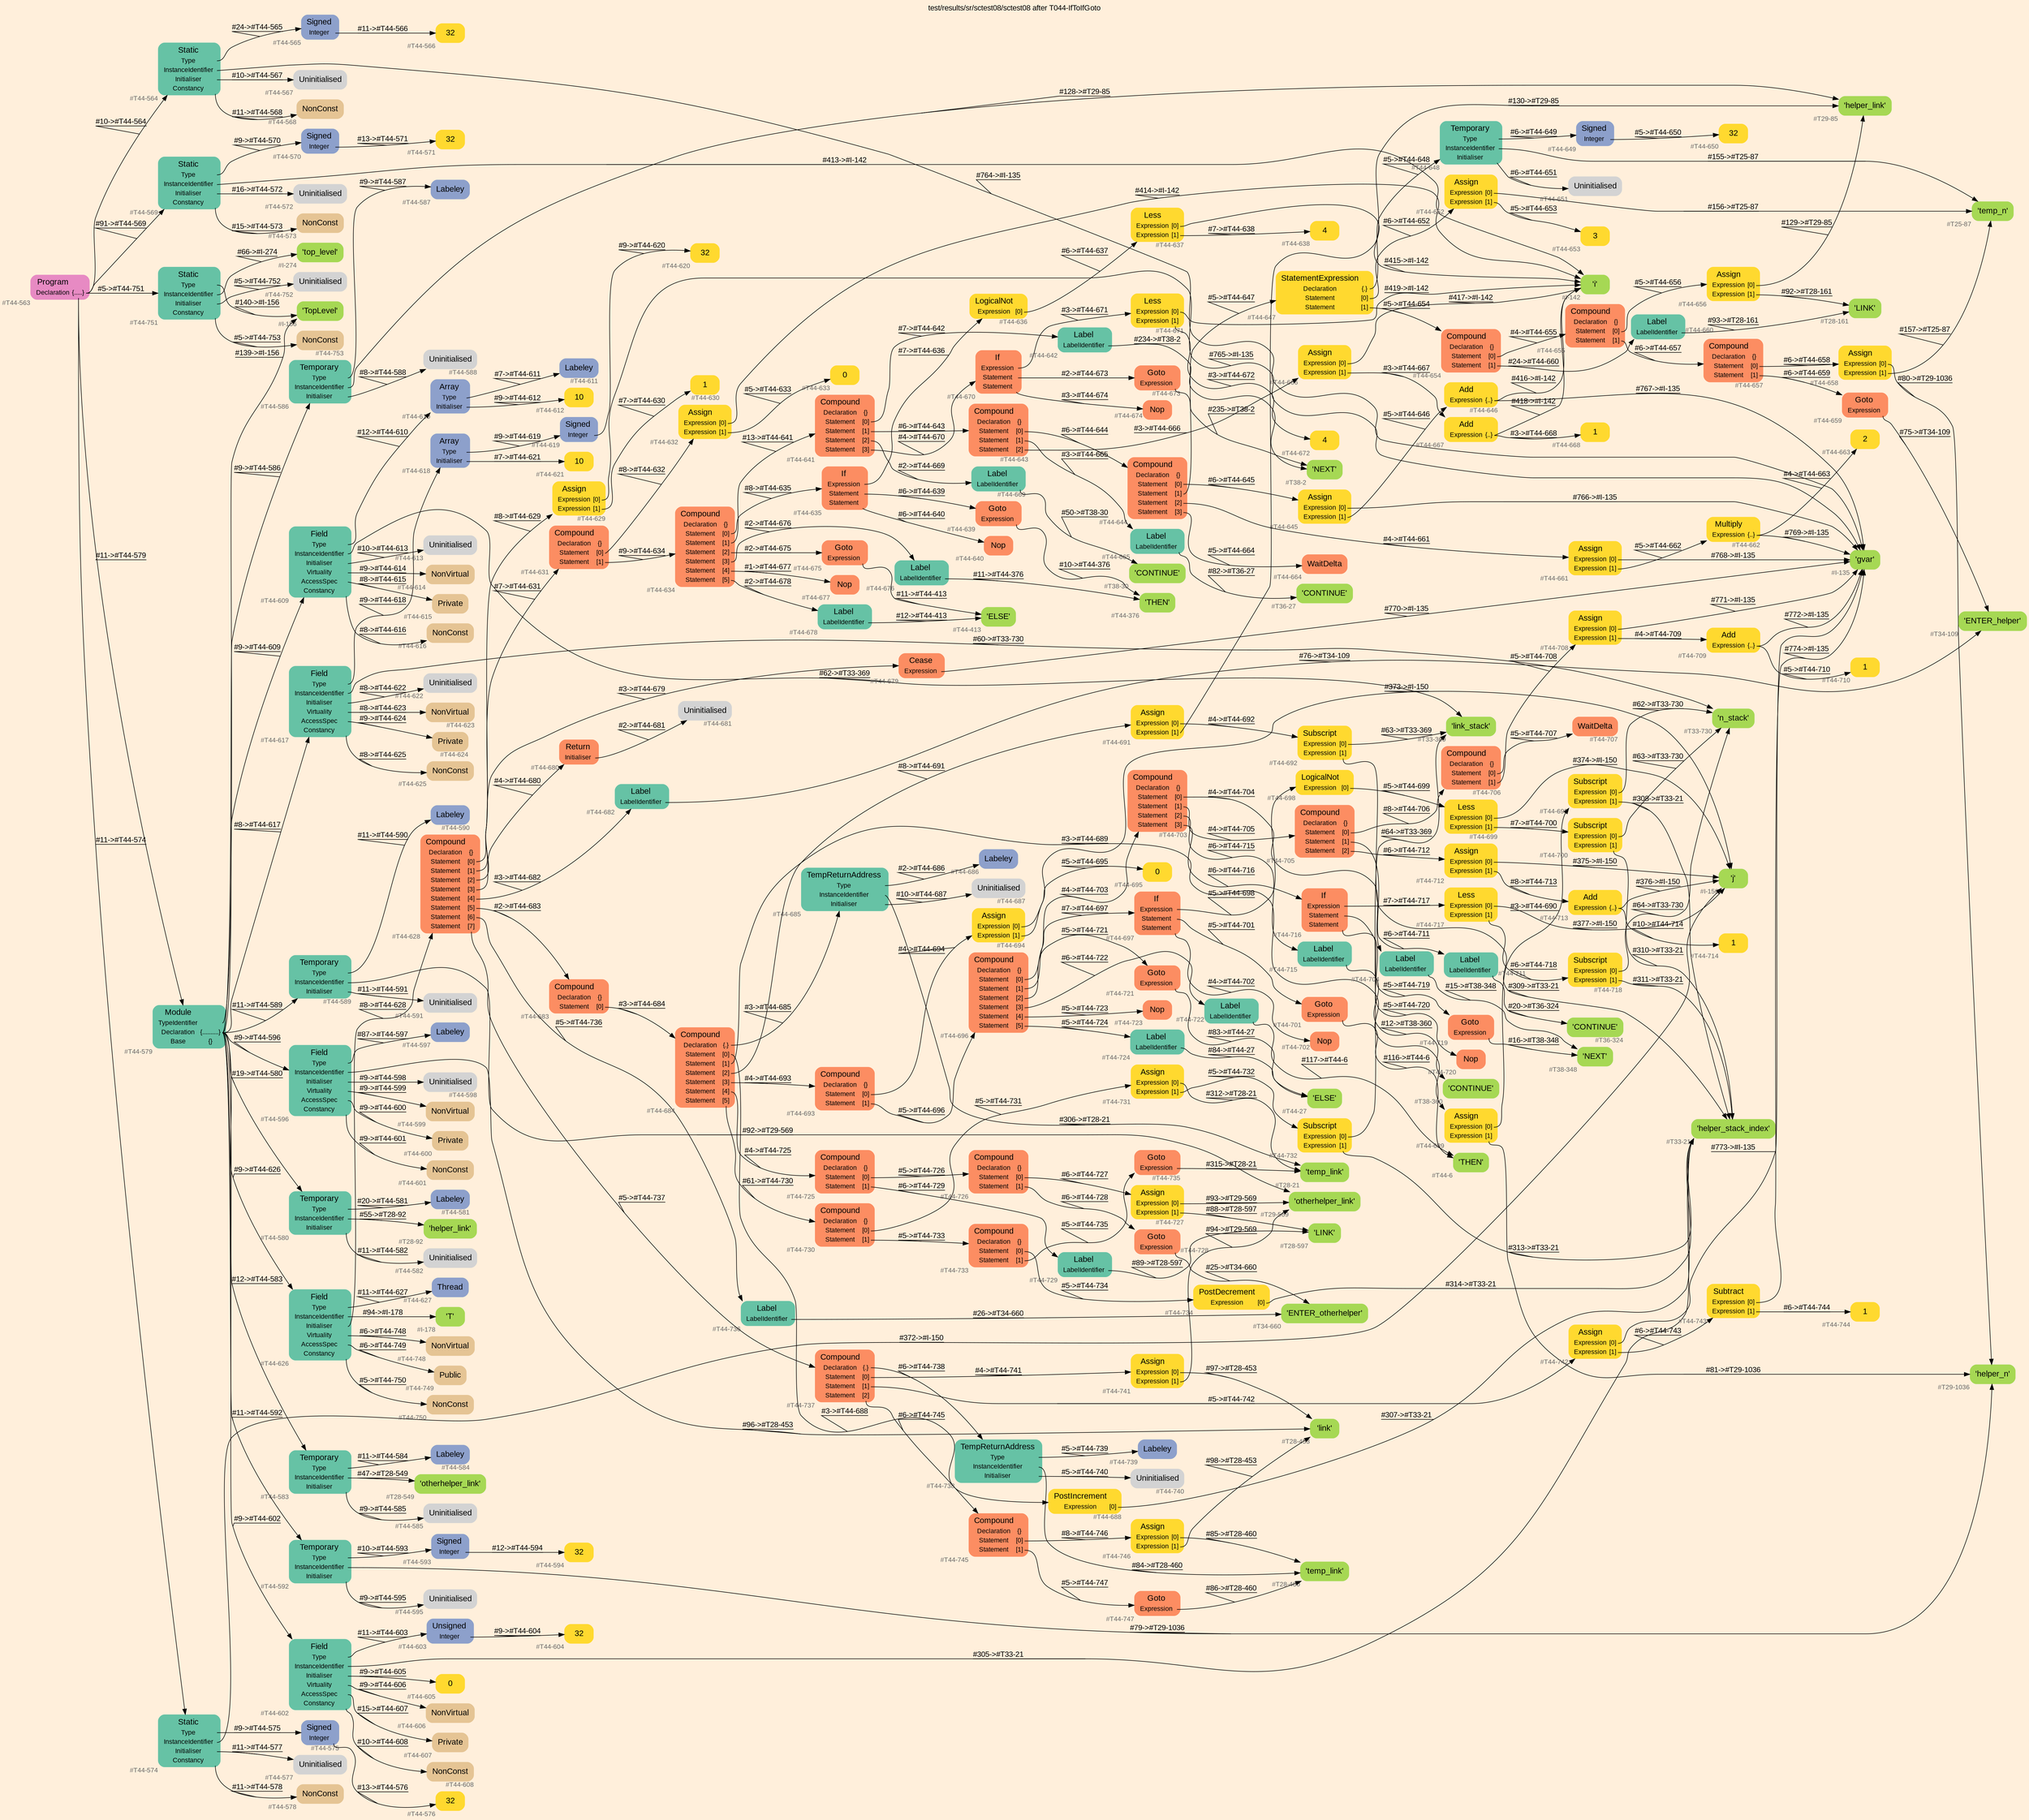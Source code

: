 digraph "test/results/sr/sctest08/sctest08 after T044-IfToIfGoto" {
label = "test/results/sr/sctest08/sctest08 after T044-IfToIfGoto"
labelloc = t
graph [
    rankdir = "LR"
    ranksep = 0.3
    bgcolor = antiquewhite1
    color = black
    fontcolor = black
    fontname = "Arial"
];
node [
    fontname = "Arial"
];
edge [
    fontname = "Arial"
];

// -------------------- node figure --------------------
// -------- block #T44-563 ----------
"#T44-563" [
    fillcolor = "/set28/4"
    xlabel = "#T44-563"
    fontsize = "12"
    fontcolor = grey40
    shape = "plaintext"
    label = <<TABLE BORDER="0" CELLBORDER="0" CELLSPACING="0">
     <TR><TD><FONT COLOR="black" POINT-SIZE="15">Program</FONT></TD></TR>
     <TR><TD><FONT COLOR="black" POINT-SIZE="12">Declaration</FONT></TD><TD PORT="port0"><FONT COLOR="black" POINT-SIZE="12">{.....}</FONT></TD></TR>
    </TABLE>>
    style = "rounded,filled"
];

// -------- block #T44-564 ----------
"#T44-564" [
    fillcolor = "/set28/1"
    xlabel = "#T44-564"
    fontsize = "12"
    fontcolor = grey40
    shape = "plaintext"
    label = <<TABLE BORDER="0" CELLBORDER="0" CELLSPACING="0">
     <TR><TD><FONT COLOR="black" POINT-SIZE="15">Static</FONT></TD></TR>
     <TR><TD><FONT COLOR="black" POINT-SIZE="12">Type</FONT></TD><TD PORT="port0"></TD></TR>
     <TR><TD><FONT COLOR="black" POINT-SIZE="12">InstanceIdentifier</FONT></TD><TD PORT="port1"></TD></TR>
     <TR><TD><FONT COLOR="black" POINT-SIZE="12">Initialiser</FONT></TD><TD PORT="port2"></TD></TR>
     <TR><TD><FONT COLOR="black" POINT-SIZE="12">Constancy</FONT></TD><TD PORT="port3"></TD></TR>
    </TABLE>>
    style = "rounded,filled"
];

// -------- block #T44-565 ----------
"#T44-565" [
    fillcolor = "/set28/3"
    xlabel = "#T44-565"
    fontsize = "12"
    fontcolor = grey40
    shape = "plaintext"
    label = <<TABLE BORDER="0" CELLBORDER="0" CELLSPACING="0">
     <TR><TD><FONT COLOR="black" POINT-SIZE="15">Signed</FONT></TD></TR>
     <TR><TD><FONT COLOR="black" POINT-SIZE="12">Integer</FONT></TD><TD PORT="port0"></TD></TR>
    </TABLE>>
    style = "rounded,filled"
];

// -------- block #T44-566 ----------
"#T44-566" [
    fillcolor = "/set28/6"
    xlabel = "#T44-566"
    fontsize = "12"
    fontcolor = grey40
    shape = "plaintext"
    label = <<TABLE BORDER="0" CELLBORDER="0" CELLSPACING="0">
     <TR><TD><FONT COLOR="black" POINT-SIZE="15">32</FONT></TD></TR>
    </TABLE>>
    style = "rounded,filled"
];

// -------- block #I-135 ----------
"#I-135" [
    fillcolor = "/set28/5"
    xlabel = "#I-135"
    fontsize = "12"
    fontcolor = grey40
    shape = "plaintext"
    label = <<TABLE BORDER="0" CELLBORDER="0" CELLSPACING="0">
     <TR><TD><FONT COLOR="black" POINT-SIZE="15">'gvar'</FONT></TD></TR>
    </TABLE>>
    style = "rounded,filled"
];

// -------- block #T44-567 ----------
"#T44-567" [
    xlabel = "#T44-567"
    fontsize = "12"
    fontcolor = grey40
    shape = "plaintext"
    label = <<TABLE BORDER="0" CELLBORDER="0" CELLSPACING="0">
     <TR><TD><FONT COLOR="black" POINT-SIZE="15">Uninitialised</FONT></TD></TR>
    </TABLE>>
    style = "rounded,filled"
];

// -------- block #T44-568 ----------
"#T44-568" [
    fillcolor = "/set28/7"
    xlabel = "#T44-568"
    fontsize = "12"
    fontcolor = grey40
    shape = "plaintext"
    label = <<TABLE BORDER="0" CELLBORDER="0" CELLSPACING="0">
     <TR><TD><FONT COLOR="black" POINT-SIZE="15">NonConst</FONT></TD></TR>
    </TABLE>>
    style = "rounded,filled"
];

// -------- block #T44-569 ----------
"#T44-569" [
    fillcolor = "/set28/1"
    xlabel = "#T44-569"
    fontsize = "12"
    fontcolor = grey40
    shape = "plaintext"
    label = <<TABLE BORDER="0" CELLBORDER="0" CELLSPACING="0">
     <TR><TD><FONT COLOR="black" POINT-SIZE="15">Static</FONT></TD></TR>
     <TR><TD><FONT COLOR="black" POINT-SIZE="12">Type</FONT></TD><TD PORT="port0"></TD></TR>
     <TR><TD><FONT COLOR="black" POINT-SIZE="12">InstanceIdentifier</FONT></TD><TD PORT="port1"></TD></TR>
     <TR><TD><FONT COLOR="black" POINT-SIZE="12">Initialiser</FONT></TD><TD PORT="port2"></TD></TR>
     <TR><TD><FONT COLOR="black" POINT-SIZE="12">Constancy</FONT></TD><TD PORT="port3"></TD></TR>
    </TABLE>>
    style = "rounded,filled"
];

// -------- block #T44-570 ----------
"#T44-570" [
    fillcolor = "/set28/3"
    xlabel = "#T44-570"
    fontsize = "12"
    fontcolor = grey40
    shape = "plaintext"
    label = <<TABLE BORDER="0" CELLBORDER="0" CELLSPACING="0">
     <TR><TD><FONT COLOR="black" POINT-SIZE="15">Signed</FONT></TD></TR>
     <TR><TD><FONT COLOR="black" POINT-SIZE="12">Integer</FONT></TD><TD PORT="port0"></TD></TR>
    </TABLE>>
    style = "rounded,filled"
];

// -------- block #T44-571 ----------
"#T44-571" [
    fillcolor = "/set28/6"
    xlabel = "#T44-571"
    fontsize = "12"
    fontcolor = grey40
    shape = "plaintext"
    label = <<TABLE BORDER="0" CELLBORDER="0" CELLSPACING="0">
     <TR><TD><FONT COLOR="black" POINT-SIZE="15">32</FONT></TD></TR>
    </TABLE>>
    style = "rounded,filled"
];

// -------- block #I-142 ----------
"#I-142" [
    fillcolor = "/set28/5"
    xlabel = "#I-142"
    fontsize = "12"
    fontcolor = grey40
    shape = "plaintext"
    label = <<TABLE BORDER="0" CELLBORDER="0" CELLSPACING="0">
     <TR><TD><FONT COLOR="black" POINT-SIZE="15">'i'</FONT></TD></TR>
    </TABLE>>
    style = "rounded,filled"
];

// -------- block #T44-572 ----------
"#T44-572" [
    xlabel = "#T44-572"
    fontsize = "12"
    fontcolor = grey40
    shape = "plaintext"
    label = <<TABLE BORDER="0" CELLBORDER="0" CELLSPACING="0">
     <TR><TD><FONT COLOR="black" POINT-SIZE="15">Uninitialised</FONT></TD></TR>
    </TABLE>>
    style = "rounded,filled"
];

// -------- block #T44-573 ----------
"#T44-573" [
    fillcolor = "/set28/7"
    xlabel = "#T44-573"
    fontsize = "12"
    fontcolor = grey40
    shape = "plaintext"
    label = <<TABLE BORDER="0" CELLBORDER="0" CELLSPACING="0">
     <TR><TD><FONT COLOR="black" POINT-SIZE="15">NonConst</FONT></TD></TR>
    </TABLE>>
    style = "rounded,filled"
];

// -------- block #T44-574 ----------
"#T44-574" [
    fillcolor = "/set28/1"
    xlabel = "#T44-574"
    fontsize = "12"
    fontcolor = grey40
    shape = "plaintext"
    label = <<TABLE BORDER="0" CELLBORDER="0" CELLSPACING="0">
     <TR><TD><FONT COLOR="black" POINT-SIZE="15">Static</FONT></TD></TR>
     <TR><TD><FONT COLOR="black" POINT-SIZE="12">Type</FONT></TD><TD PORT="port0"></TD></TR>
     <TR><TD><FONT COLOR="black" POINT-SIZE="12">InstanceIdentifier</FONT></TD><TD PORT="port1"></TD></TR>
     <TR><TD><FONT COLOR="black" POINT-SIZE="12">Initialiser</FONT></TD><TD PORT="port2"></TD></TR>
     <TR><TD><FONT COLOR="black" POINT-SIZE="12">Constancy</FONT></TD><TD PORT="port3"></TD></TR>
    </TABLE>>
    style = "rounded,filled"
];

// -------- block #T44-575 ----------
"#T44-575" [
    fillcolor = "/set28/3"
    xlabel = "#T44-575"
    fontsize = "12"
    fontcolor = grey40
    shape = "plaintext"
    label = <<TABLE BORDER="0" CELLBORDER="0" CELLSPACING="0">
     <TR><TD><FONT COLOR="black" POINT-SIZE="15">Signed</FONT></TD></TR>
     <TR><TD><FONT COLOR="black" POINT-SIZE="12">Integer</FONT></TD><TD PORT="port0"></TD></TR>
    </TABLE>>
    style = "rounded,filled"
];

// -------- block #T44-576 ----------
"#T44-576" [
    fillcolor = "/set28/6"
    xlabel = "#T44-576"
    fontsize = "12"
    fontcolor = grey40
    shape = "plaintext"
    label = <<TABLE BORDER="0" CELLBORDER="0" CELLSPACING="0">
     <TR><TD><FONT COLOR="black" POINT-SIZE="15">32</FONT></TD></TR>
    </TABLE>>
    style = "rounded,filled"
];

// -------- block #I-150 ----------
"#I-150" [
    fillcolor = "/set28/5"
    xlabel = "#I-150"
    fontsize = "12"
    fontcolor = grey40
    shape = "plaintext"
    label = <<TABLE BORDER="0" CELLBORDER="0" CELLSPACING="0">
     <TR><TD><FONT COLOR="black" POINT-SIZE="15">'j'</FONT></TD></TR>
    </TABLE>>
    style = "rounded,filled"
];

// -------- block #T44-577 ----------
"#T44-577" [
    xlabel = "#T44-577"
    fontsize = "12"
    fontcolor = grey40
    shape = "plaintext"
    label = <<TABLE BORDER="0" CELLBORDER="0" CELLSPACING="0">
     <TR><TD><FONT COLOR="black" POINT-SIZE="15">Uninitialised</FONT></TD></TR>
    </TABLE>>
    style = "rounded,filled"
];

// -------- block #T44-578 ----------
"#T44-578" [
    fillcolor = "/set28/7"
    xlabel = "#T44-578"
    fontsize = "12"
    fontcolor = grey40
    shape = "plaintext"
    label = <<TABLE BORDER="0" CELLBORDER="0" CELLSPACING="0">
     <TR><TD><FONT COLOR="black" POINT-SIZE="15">NonConst</FONT></TD></TR>
    </TABLE>>
    style = "rounded,filled"
];

// -------- block #T44-579 ----------
"#T44-579" [
    fillcolor = "/set28/1"
    xlabel = "#T44-579"
    fontsize = "12"
    fontcolor = grey40
    shape = "plaintext"
    label = <<TABLE BORDER="0" CELLBORDER="0" CELLSPACING="0">
     <TR><TD><FONT COLOR="black" POINT-SIZE="15">Module</FONT></TD></TR>
     <TR><TD><FONT COLOR="black" POINT-SIZE="12">TypeIdentifier</FONT></TD><TD PORT="port0"></TD></TR>
     <TR><TD><FONT COLOR="black" POINT-SIZE="12">Declaration</FONT></TD><TD PORT="port1"><FONT COLOR="black" POINT-SIZE="12">{..........}</FONT></TD></TR>
     <TR><TD><FONT COLOR="black" POINT-SIZE="12">Base</FONT></TD><TD PORT="port2"><FONT COLOR="black" POINT-SIZE="12">{}</FONT></TD></TR>
    </TABLE>>
    style = "rounded,filled"
];

// -------- block #I-156 ----------
"#I-156" [
    fillcolor = "/set28/5"
    xlabel = "#I-156"
    fontsize = "12"
    fontcolor = grey40
    shape = "plaintext"
    label = <<TABLE BORDER="0" CELLBORDER="0" CELLSPACING="0">
     <TR><TD><FONT COLOR="black" POINT-SIZE="15">'TopLevel'</FONT></TD></TR>
    </TABLE>>
    style = "rounded,filled"
];

// -------- block #T44-580 ----------
"#T44-580" [
    fillcolor = "/set28/1"
    xlabel = "#T44-580"
    fontsize = "12"
    fontcolor = grey40
    shape = "plaintext"
    label = <<TABLE BORDER="0" CELLBORDER="0" CELLSPACING="0">
     <TR><TD><FONT COLOR="black" POINT-SIZE="15">Temporary</FONT></TD></TR>
     <TR><TD><FONT COLOR="black" POINT-SIZE="12">Type</FONT></TD><TD PORT="port0"></TD></TR>
     <TR><TD><FONT COLOR="black" POINT-SIZE="12">InstanceIdentifier</FONT></TD><TD PORT="port1"></TD></TR>
     <TR><TD><FONT COLOR="black" POINT-SIZE="12">Initialiser</FONT></TD><TD PORT="port2"></TD></TR>
    </TABLE>>
    style = "rounded,filled"
];

// -------- block #T44-581 ----------
"#T44-581" [
    fillcolor = "/set28/3"
    xlabel = "#T44-581"
    fontsize = "12"
    fontcolor = grey40
    shape = "plaintext"
    label = <<TABLE BORDER="0" CELLBORDER="0" CELLSPACING="0">
     <TR><TD><FONT COLOR="black" POINT-SIZE="15">Labeley</FONT></TD></TR>
    </TABLE>>
    style = "rounded,filled"
];

// -------- block #T28-92 ----------
"#T28-92" [
    fillcolor = "/set28/5"
    xlabel = "#T28-92"
    fontsize = "12"
    fontcolor = grey40
    shape = "plaintext"
    label = <<TABLE BORDER="0" CELLBORDER="0" CELLSPACING="0">
     <TR><TD><FONT COLOR="black" POINT-SIZE="15">'helper_link'</FONT></TD></TR>
    </TABLE>>
    style = "rounded,filled"
];

// -------- block #T44-582 ----------
"#T44-582" [
    xlabel = "#T44-582"
    fontsize = "12"
    fontcolor = grey40
    shape = "plaintext"
    label = <<TABLE BORDER="0" CELLBORDER="0" CELLSPACING="0">
     <TR><TD><FONT COLOR="black" POINT-SIZE="15">Uninitialised</FONT></TD></TR>
    </TABLE>>
    style = "rounded,filled"
];

// -------- block #T44-583 ----------
"#T44-583" [
    fillcolor = "/set28/1"
    xlabel = "#T44-583"
    fontsize = "12"
    fontcolor = grey40
    shape = "plaintext"
    label = <<TABLE BORDER="0" CELLBORDER="0" CELLSPACING="0">
     <TR><TD><FONT COLOR="black" POINT-SIZE="15">Temporary</FONT></TD></TR>
     <TR><TD><FONT COLOR="black" POINT-SIZE="12">Type</FONT></TD><TD PORT="port0"></TD></TR>
     <TR><TD><FONT COLOR="black" POINT-SIZE="12">InstanceIdentifier</FONT></TD><TD PORT="port1"></TD></TR>
     <TR><TD><FONT COLOR="black" POINT-SIZE="12">Initialiser</FONT></TD><TD PORT="port2"></TD></TR>
    </TABLE>>
    style = "rounded,filled"
];

// -------- block #T44-584 ----------
"#T44-584" [
    fillcolor = "/set28/3"
    xlabel = "#T44-584"
    fontsize = "12"
    fontcolor = grey40
    shape = "plaintext"
    label = <<TABLE BORDER="0" CELLBORDER="0" CELLSPACING="0">
     <TR><TD><FONT COLOR="black" POINT-SIZE="15">Labeley</FONT></TD></TR>
    </TABLE>>
    style = "rounded,filled"
];

// -------- block #T28-549 ----------
"#T28-549" [
    fillcolor = "/set28/5"
    xlabel = "#T28-549"
    fontsize = "12"
    fontcolor = grey40
    shape = "plaintext"
    label = <<TABLE BORDER="0" CELLBORDER="0" CELLSPACING="0">
     <TR><TD><FONT COLOR="black" POINT-SIZE="15">'otherhelper_link'</FONT></TD></TR>
    </TABLE>>
    style = "rounded,filled"
];

// -------- block #T44-585 ----------
"#T44-585" [
    xlabel = "#T44-585"
    fontsize = "12"
    fontcolor = grey40
    shape = "plaintext"
    label = <<TABLE BORDER="0" CELLBORDER="0" CELLSPACING="0">
     <TR><TD><FONT COLOR="black" POINT-SIZE="15">Uninitialised</FONT></TD></TR>
    </TABLE>>
    style = "rounded,filled"
];

// -------- block #T44-586 ----------
"#T44-586" [
    fillcolor = "/set28/1"
    xlabel = "#T44-586"
    fontsize = "12"
    fontcolor = grey40
    shape = "plaintext"
    label = <<TABLE BORDER="0" CELLBORDER="0" CELLSPACING="0">
     <TR><TD><FONT COLOR="black" POINT-SIZE="15">Temporary</FONT></TD></TR>
     <TR><TD><FONT COLOR="black" POINT-SIZE="12">Type</FONT></TD><TD PORT="port0"></TD></TR>
     <TR><TD><FONT COLOR="black" POINT-SIZE="12">InstanceIdentifier</FONT></TD><TD PORT="port1"></TD></TR>
     <TR><TD><FONT COLOR="black" POINT-SIZE="12">Initialiser</FONT></TD><TD PORT="port2"></TD></TR>
    </TABLE>>
    style = "rounded,filled"
];

// -------- block #T44-587 ----------
"#T44-587" [
    fillcolor = "/set28/3"
    xlabel = "#T44-587"
    fontsize = "12"
    fontcolor = grey40
    shape = "plaintext"
    label = <<TABLE BORDER="0" CELLBORDER="0" CELLSPACING="0">
     <TR><TD><FONT COLOR="black" POINT-SIZE="15">Labeley</FONT></TD></TR>
    </TABLE>>
    style = "rounded,filled"
];

// -------- block #T29-85 ----------
"#T29-85" [
    fillcolor = "/set28/5"
    xlabel = "#T29-85"
    fontsize = "12"
    fontcolor = grey40
    shape = "plaintext"
    label = <<TABLE BORDER="0" CELLBORDER="0" CELLSPACING="0">
     <TR><TD><FONT COLOR="black" POINT-SIZE="15">'helper_link'</FONT></TD></TR>
    </TABLE>>
    style = "rounded,filled"
];

// -------- block #T44-588 ----------
"#T44-588" [
    xlabel = "#T44-588"
    fontsize = "12"
    fontcolor = grey40
    shape = "plaintext"
    label = <<TABLE BORDER="0" CELLBORDER="0" CELLSPACING="0">
     <TR><TD><FONT COLOR="black" POINT-SIZE="15">Uninitialised</FONT></TD></TR>
    </TABLE>>
    style = "rounded,filled"
];

// -------- block #T44-589 ----------
"#T44-589" [
    fillcolor = "/set28/1"
    xlabel = "#T44-589"
    fontsize = "12"
    fontcolor = grey40
    shape = "plaintext"
    label = <<TABLE BORDER="0" CELLBORDER="0" CELLSPACING="0">
     <TR><TD><FONT COLOR="black" POINT-SIZE="15">Temporary</FONT></TD></TR>
     <TR><TD><FONT COLOR="black" POINT-SIZE="12">Type</FONT></TD><TD PORT="port0"></TD></TR>
     <TR><TD><FONT COLOR="black" POINT-SIZE="12">InstanceIdentifier</FONT></TD><TD PORT="port1"></TD></TR>
     <TR><TD><FONT COLOR="black" POINT-SIZE="12">Initialiser</FONT></TD><TD PORT="port2"></TD></TR>
    </TABLE>>
    style = "rounded,filled"
];

// -------- block #T44-590 ----------
"#T44-590" [
    fillcolor = "/set28/3"
    xlabel = "#T44-590"
    fontsize = "12"
    fontcolor = grey40
    shape = "plaintext"
    label = <<TABLE BORDER="0" CELLBORDER="0" CELLSPACING="0">
     <TR><TD><FONT COLOR="black" POINT-SIZE="15">Labeley</FONT></TD></TR>
    </TABLE>>
    style = "rounded,filled"
];

// -------- block #T29-569 ----------
"#T29-569" [
    fillcolor = "/set28/5"
    xlabel = "#T29-569"
    fontsize = "12"
    fontcolor = grey40
    shape = "plaintext"
    label = <<TABLE BORDER="0" CELLBORDER="0" CELLSPACING="0">
     <TR><TD><FONT COLOR="black" POINT-SIZE="15">'otherhelper_link'</FONT></TD></TR>
    </TABLE>>
    style = "rounded,filled"
];

// -------- block #T44-591 ----------
"#T44-591" [
    xlabel = "#T44-591"
    fontsize = "12"
    fontcolor = grey40
    shape = "plaintext"
    label = <<TABLE BORDER="0" CELLBORDER="0" CELLSPACING="0">
     <TR><TD><FONT COLOR="black" POINT-SIZE="15">Uninitialised</FONT></TD></TR>
    </TABLE>>
    style = "rounded,filled"
];

// -------- block #T44-592 ----------
"#T44-592" [
    fillcolor = "/set28/1"
    xlabel = "#T44-592"
    fontsize = "12"
    fontcolor = grey40
    shape = "plaintext"
    label = <<TABLE BORDER="0" CELLBORDER="0" CELLSPACING="0">
     <TR><TD><FONT COLOR="black" POINT-SIZE="15">Temporary</FONT></TD></TR>
     <TR><TD><FONT COLOR="black" POINT-SIZE="12">Type</FONT></TD><TD PORT="port0"></TD></TR>
     <TR><TD><FONT COLOR="black" POINT-SIZE="12">InstanceIdentifier</FONT></TD><TD PORT="port1"></TD></TR>
     <TR><TD><FONT COLOR="black" POINT-SIZE="12">Initialiser</FONT></TD><TD PORT="port2"></TD></TR>
    </TABLE>>
    style = "rounded,filled"
];

// -------- block #T44-593 ----------
"#T44-593" [
    fillcolor = "/set28/3"
    xlabel = "#T44-593"
    fontsize = "12"
    fontcolor = grey40
    shape = "plaintext"
    label = <<TABLE BORDER="0" CELLBORDER="0" CELLSPACING="0">
     <TR><TD><FONT COLOR="black" POINT-SIZE="15">Signed</FONT></TD></TR>
     <TR><TD><FONT COLOR="black" POINT-SIZE="12">Integer</FONT></TD><TD PORT="port0"></TD></TR>
    </TABLE>>
    style = "rounded,filled"
];

// -------- block #T44-594 ----------
"#T44-594" [
    fillcolor = "/set28/6"
    xlabel = "#T44-594"
    fontsize = "12"
    fontcolor = grey40
    shape = "plaintext"
    label = <<TABLE BORDER="0" CELLBORDER="0" CELLSPACING="0">
     <TR><TD><FONT COLOR="black" POINT-SIZE="15">32</FONT></TD></TR>
    </TABLE>>
    style = "rounded,filled"
];

// -------- block #T29-1036 ----------
"#T29-1036" [
    fillcolor = "/set28/5"
    xlabel = "#T29-1036"
    fontsize = "12"
    fontcolor = grey40
    shape = "plaintext"
    label = <<TABLE BORDER="0" CELLBORDER="0" CELLSPACING="0">
     <TR><TD><FONT COLOR="black" POINT-SIZE="15">'helper_n'</FONT></TD></TR>
    </TABLE>>
    style = "rounded,filled"
];

// -------- block #T44-595 ----------
"#T44-595" [
    xlabel = "#T44-595"
    fontsize = "12"
    fontcolor = grey40
    shape = "plaintext"
    label = <<TABLE BORDER="0" CELLBORDER="0" CELLSPACING="0">
     <TR><TD><FONT COLOR="black" POINT-SIZE="15">Uninitialised</FONT></TD></TR>
    </TABLE>>
    style = "rounded,filled"
];

// -------- block #T44-596 ----------
"#T44-596" [
    fillcolor = "/set28/1"
    xlabel = "#T44-596"
    fontsize = "12"
    fontcolor = grey40
    shape = "plaintext"
    label = <<TABLE BORDER="0" CELLBORDER="0" CELLSPACING="0">
     <TR><TD><FONT COLOR="black" POINT-SIZE="15">Field</FONT></TD></TR>
     <TR><TD><FONT COLOR="black" POINT-SIZE="12">Type</FONT></TD><TD PORT="port0"></TD></TR>
     <TR><TD><FONT COLOR="black" POINT-SIZE="12">InstanceIdentifier</FONT></TD><TD PORT="port1"></TD></TR>
     <TR><TD><FONT COLOR="black" POINT-SIZE="12">Initialiser</FONT></TD><TD PORT="port2"></TD></TR>
     <TR><TD><FONT COLOR="black" POINT-SIZE="12">Virtuality</FONT></TD><TD PORT="port3"></TD></TR>
     <TR><TD><FONT COLOR="black" POINT-SIZE="12">AccessSpec</FONT></TD><TD PORT="port4"></TD></TR>
     <TR><TD><FONT COLOR="black" POINT-SIZE="12">Constancy</FONT></TD><TD PORT="port5"></TD></TR>
    </TABLE>>
    style = "rounded,filled"
];

// -------- block #T44-597 ----------
"#T44-597" [
    fillcolor = "/set28/3"
    xlabel = "#T44-597"
    fontsize = "12"
    fontcolor = grey40
    shape = "plaintext"
    label = <<TABLE BORDER="0" CELLBORDER="0" CELLSPACING="0">
     <TR><TD><FONT COLOR="black" POINT-SIZE="15">Labeley</FONT></TD></TR>
    </TABLE>>
    style = "rounded,filled"
];

// -------- block #T28-453 ----------
"#T28-453" [
    fillcolor = "/set28/5"
    xlabel = "#T28-453"
    fontsize = "12"
    fontcolor = grey40
    shape = "plaintext"
    label = <<TABLE BORDER="0" CELLBORDER="0" CELLSPACING="0">
     <TR><TD><FONT COLOR="black" POINT-SIZE="15">'link'</FONT></TD></TR>
    </TABLE>>
    style = "rounded,filled"
];

// -------- block #T44-598 ----------
"#T44-598" [
    xlabel = "#T44-598"
    fontsize = "12"
    fontcolor = grey40
    shape = "plaintext"
    label = <<TABLE BORDER="0" CELLBORDER="0" CELLSPACING="0">
     <TR><TD><FONT COLOR="black" POINT-SIZE="15">Uninitialised</FONT></TD></TR>
    </TABLE>>
    style = "rounded,filled"
];

// -------- block #T44-599 ----------
"#T44-599" [
    fillcolor = "/set28/7"
    xlabel = "#T44-599"
    fontsize = "12"
    fontcolor = grey40
    shape = "plaintext"
    label = <<TABLE BORDER="0" CELLBORDER="0" CELLSPACING="0">
     <TR><TD><FONT COLOR="black" POINT-SIZE="15">NonVirtual</FONT></TD></TR>
    </TABLE>>
    style = "rounded,filled"
];

// -------- block #T44-600 ----------
"#T44-600" [
    fillcolor = "/set28/7"
    xlabel = "#T44-600"
    fontsize = "12"
    fontcolor = grey40
    shape = "plaintext"
    label = <<TABLE BORDER="0" CELLBORDER="0" CELLSPACING="0">
     <TR><TD><FONT COLOR="black" POINT-SIZE="15">Private</FONT></TD></TR>
    </TABLE>>
    style = "rounded,filled"
];

// -------- block #T44-601 ----------
"#T44-601" [
    fillcolor = "/set28/7"
    xlabel = "#T44-601"
    fontsize = "12"
    fontcolor = grey40
    shape = "plaintext"
    label = <<TABLE BORDER="0" CELLBORDER="0" CELLSPACING="0">
     <TR><TD><FONT COLOR="black" POINT-SIZE="15">NonConst</FONT></TD></TR>
    </TABLE>>
    style = "rounded,filled"
];

// -------- block #T44-602 ----------
"#T44-602" [
    fillcolor = "/set28/1"
    xlabel = "#T44-602"
    fontsize = "12"
    fontcolor = grey40
    shape = "plaintext"
    label = <<TABLE BORDER="0" CELLBORDER="0" CELLSPACING="0">
     <TR><TD><FONT COLOR="black" POINT-SIZE="15">Field</FONT></TD></TR>
     <TR><TD><FONT COLOR="black" POINT-SIZE="12">Type</FONT></TD><TD PORT="port0"></TD></TR>
     <TR><TD><FONT COLOR="black" POINT-SIZE="12">InstanceIdentifier</FONT></TD><TD PORT="port1"></TD></TR>
     <TR><TD><FONT COLOR="black" POINT-SIZE="12">Initialiser</FONT></TD><TD PORT="port2"></TD></TR>
     <TR><TD><FONT COLOR="black" POINT-SIZE="12">Virtuality</FONT></TD><TD PORT="port3"></TD></TR>
     <TR><TD><FONT COLOR="black" POINT-SIZE="12">AccessSpec</FONT></TD><TD PORT="port4"></TD></TR>
     <TR><TD><FONT COLOR="black" POINT-SIZE="12">Constancy</FONT></TD><TD PORT="port5"></TD></TR>
    </TABLE>>
    style = "rounded,filled"
];

// -------- block #T44-603 ----------
"#T44-603" [
    fillcolor = "/set28/3"
    xlabel = "#T44-603"
    fontsize = "12"
    fontcolor = grey40
    shape = "plaintext"
    label = <<TABLE BORDER="0" CELLBORDER="0" CELLSPACING="0">
     <TR><TD><FONT COLOR="black" POINT-SIZE="15">Unsigned</FONT></TD></TR>
     <TR><TD><FONT COLOR="black" POINT-SIZE="12">Integer</FONT></TD><TD PORT="port0"></TD></TR>
    </TABLE>>
    style = "rounded,filled"
];

// -------- block #T44-604 ----------
"#T44-604" [
    fillcolor = "/set28/6"
    xlabel = "#T44-604"
    fontsize = "12"
    fontcolor = grey40
    shape = "plaintext"
    label = <<TABLE BORDER="0" CELLBORDER="0" CELLSPACING="0">
     <TR><TD><FONT COLOR="black" POINT-SIZE="15">32</FONT></TD></TR>
    </TABLE>>
    style = "rounded,filled"
];

// -------- block #T33-21 ----------
"#T33-21" [
    fillcolor = "/set28/5"
    xlabel = "#T33-21"
    fontsize = "12"
    fontcolor = grey40
    shape = "plaintext"
    label = <<TABLE BORDER="0" CELLBORDER="0" CELLSPACING="0">
     <TR><TD><FONT COLOR="black" POINT-SIZE="15">'helper_stack_index'</FONT></TD></TR>
    </TABLE>>
    style = "rounded,filled"
];

// -------- block #T44-605 ----------
"#T44-605" [
    fillcolor = "/set28/6"
    xlabel = "#T44-605"
    fontsize = "12"
    fontcolor = grey40
    shape = "plaintext"
    label = <<TABLE BORDER="0" CELLBORDER="0" CELLSPACING="0">
     <TR><TD><FONT COLOR="black" POINT-SIZE="15">0</FONT></TD></TR>
    </TABLE>>
    style = "rounded,filled"
];

// -------- block #T44-606 ----------
"#T44-606" [
    fillcolor = "/set28/7"
    xlabel = "#T44-606"
    fontsize = "12"
    fontcolor = grey40
    shape = "plaintext"
    label = <<TABLE BORDER="0" CELLBORDER="0" CELLSPACING="0">
     <TR><TD><FONT COLOR="black" POINT-SIZE="15">NonVirtual</FONT></TD></TR>
    </TABLE>>
    style = "rounded,filled"
];

// -------- block #T44-607 ----------
"#T44-607" [
    fillcolor = "/set28/7"
    xlabel = "#T44-607"
    fontsize = "12"
    fontcolor = grey40
    shape = "plaintext"
    label = <<TABLE BORDER="0" CELLBORDER="0" CELLSPACING="0">
     <TR><TD><FONT COLOR="black" POINT-SIZE="15">Private</FONT></TD></TR>
    </TABLE>>
    style = "rounded,filled"
];

// -------- block #T44-608 ----------
"#T44-608" [
    fillcolor = "/set28/7"
    xlabel = "#T44-608"
    fontsize = "12"
    fontcolor = grey40
    shape = "plaintext"
    label = <<TABLE BORDER="0" CELLBORDER="0" CELLSPACING="0">
     <TR><TD><FONT COLOR="black" POINT-SIZE="15">NonConst</FONT></TD></TR>
    </TABLE>>
    style = "rounded,filled"
];

// -------- block #T44-609 ----------
"#T44-609" [
    fillcolor = "/set28/1"
    xlabel = "#T44-609"
    fontsize = "12"
    fontcolor = grey40
    shape = "plaintext"
    label = <<TABLE BORDER="0" CELLBORDER="0" CELLSPACING="0">
     <TR><TD><FONT COLOR="black" POINT-SIZE="15">Field</FONT></TD></TR>
     <TR><TD><FONT COLOR="black" POINT-SIZE="12">Type</FONT></TD><TD PORT="port0"></TD></TR>
     <TR><TD><FONT COLOR="black" POINT-SIZE="12">InstanceIdentifier</FONT></TD><TD PORT="port1"></TD></TR>
     <TR><TD><FONT COLOR="black" POINT-SIZE="12">Initialiser</FONT></TD><TD PORT="port2"></TD></TR>
     <TR><TD><FONT COLOR="black" POINT-SIZE="12">Virtuality</FONT></TD><TD PORT="port3"></TD></TR>
     <TR><TD><FONT COLOR="black" POINT-SIZE="12">AccessSpec</FONT></TD><TD PORT="port4"></TD></TR>
     <TR><TD><FONT COLOR="black" POINT-SIZE="12">Constancy</FONT></TD><TD PORT="port5"></TD></TR>
    </TABLE>>
    style = "rounded,filled"
];

// -------- block #T44-610 ----------
"#T44-610" [
    fillcolor = "/set28/3"
    xlabel = "#T44-610"
    fontsize = "12"
    fontcolor = grey40
    shape = "plaintext"
    label = <<TABLE BORDER="0" CELLBORDER="0" CELLSPACING="0">
     <TR><TD><FONT COLOR="black" POINT-SIZE="15">Array</FONT></TD></TR>
     <TR><TD><FONT COLOR="black" POINT-SIZE="12">Type</FONT></TD><TD PORT="port0"></TD></TR>
     <TR><TD><FONT COLOR="black" POINT-SIZE="12">Initialiser</FONT></TD><TD PORT="port1"></TD></TR>
    </TABLE>>
    style = "rounded,filled"
];

// -------- block #T44-611 ----------
"#T44-611" [
    fillcolor = "/set28/3"
    xlabel = "#T44-611"
    fontsize = "12"
    fontcolor = grey40
    shape = "plaintext"
    label = <<TABLE BORDER="0" CELLBORDER="0" CELLSPACING="0">
     <TR><TD><FONT COLOR="black" POINT-SIZE="15">Labeley</FONT></TD></TR>
    </TABLE>>
    style = "rounded,filled"
];

// -------- block #T44-612 ----------
"#T44-612" [
    fillcolor = "/set28/6"
    xlabel = "#T44-612"
    fontsize = "12"
    fontcolor = grey40
    shape = "plaintext"
    label = <<TABLE BORDER="0" CELLBORDER="0" CELLSPACING="0">
     <TR><TD><FONT COLOR="black" POINT-SIZE="15">10</FONT></TD></TR>
    </TABLE>>
    style = "rounded,filled"
];

// -------- block #T33-369 ----------
"#T33-369" [
    fillcolor = "/set28/5"
    xlabel = "#T33-369"
    fontsize = "12"
    fontcolor = grey40
    shape = "plaintext"
    label = <<TABLE BORDER="0" CELLBORDER="0" CELLSPACING="0">
     <TR><TD><FONT COLOR="black" POINT-SIZE="15">'link_stack'</FONT></TD></TR>
    </TABLE>>
    style = "rounded,filled"
];

// -------- block #T44-613 ----------
"#T44-613" [
    xlabel = "#T44-613"
    fontsize = "12"
    fontcolor = grey40
    shape = "plaintext"
    label = <<TABLE BORDER="0" CELLBORDER="0" CELLSPACING="0">
     <TR><TD><FONT COLOR="black" POINT-SIZE="15">Uninitialised</FONT></TD></TR>
    </TABLE>>
    style = "rounded,filled"
];

// -------- block #T44-614 ----------
"#T44-614" [
    fillcolor = "/set28/7"
    xlabel = "#T44-614"
    fontsize = "12"
    fontcolor = grey40
    shape = "plaintext"
    label = <<TABLE BORDER="0" CELLBORDER="0" CELLSPACING="0">
     <TR><TD><FONT COLOR="black" POINT-SIZE="15">NonVirtual</FONT></TD></TR>
    </TABLE>>
    style = "rounded,filled"
];

// -------- block #T44-615 ----------
"#T44-615" [
    fillcolor = "/set28/7"
    xlabel = "#T44-615"
    fontsize = "12"
    fontcolor = grey40
    shape = "plaintext"
    label = <<TABLE BORDER="0" CELLBORDER="0" CELLSPACING="0">
     <TR><TD><FONT COLOR="black" POINT-SIZE="15">Private</FONT></TD></TR>
    </TABLE>>
    style = "rounded,filled"
];

// -------- block #T44-616 ----------
"#T44-616" [
    fillcolor = "/set28/7"
    xlabel = "#T44-616"
    fontsize = "12"
    fontcolor = grey40
    shape = "plaintext"
    label = <<TABLE BORDER="0" CELLBORDER="0" CELLSPACING="0">
     <TR><TD><FONT COLOR="black" POINT-SIZE="15">NonConst</FONT></TD></TR>
    </TABLE>>
    style = "rounded,filled"
];

// -------- block #T44-617 ----------
"#T44-617" [
    fillcolor = "/set28/1"
    xlabel = "#T44-617"
    fontsize = "12"
    fontcolor = grey40
    shape = "plaintext"
    label = <<TABLE BORDER="0" CELLBORDER="0" CELLSPACING="0">
     <TR><TD><FONT COLOR="black" POINT-SIZE="15">Field</FONT></TD></TR>
     <TR><TD><FONT COLOR="black" POINT-SIZE="12">Type</FONT></TD><TD PORT="port0"></TD></TR>
     <TR><TD><FONT COLOR="black" POINT-SIZE="12">InstanceIdentifier</FONT></TD><TD PORT="port1"></TD></TR>
     <TR><TD><FONT COLOR="black" POINT-SIZE="12">Initialiser</FONT></TD><TD PORT="port2"></TD></TR>
     <TR><TD><FONT COLOR="black" POINT-SIZE="12">Virtuality</FONT></TD><TD PORT="port3"></TD></TR>
     <TR><TD><FONT COLOR="black" POINT-SIZE="12">AccessSpec</FONT></TD><TD PORT="port4"></TD></TR>
     <TR><TD><FONT COLOR="black" POINT-SIZE="12">Constancy</FONT></TD><TD PORT="port5"></TD></TR>
    </TABLE>>
    style = "rounded,filled"
];

// -------- block #T44-618 ----------
"#T44-618" [
    fillcolor = "/set28/3"
    xlabel = "#T44-618"
    fontsize = "12"
    fontcolor = grey40
    shape = "plaintext"
    label = <<TABLE BORDER="0" CELLBORDER="0" CELLSPACING="0">
     <TR><TD><FONT COLOR="black" POINT-SIZE="15">Array</FONT></TD></TR>
     <TR><TD><FONT COLOR="black" POINT-SIZE="12">Type</FONT></TD><TD PORT="port0"></TD></TR>
     <TR><TD><FONT COLOR="black" POINT-SIZE="12">Initialiser</FONT></TD><TD PORT="port1"></TD></TR>
    </TABLE>>
    style = "rounded,filled"
];

// -------- block #T44-619 ----------
"#T44-619" [
    fillcolor = "/set28/3"
    xlabel = "#T44-619"
    fontsize = "12"
    fontcolor = grey40
    shape = "plaintext"
    label = <<TABLE BORDER="0" CELLBORDER="0" CELLSPACING="0">
     <TR><TD><FONT COLOR="black" POINT-SIZE="15">Signed</FONT></TD></TR>
     <TR><TD><FONT COLOR="black" POINT-SIZE="12">Integer</FONT></TD><TD PORT="port0"></TD></TR>
    </TABLE>>
    style = "rounded,filled"
];

// -------- block #T44-620 ----------
"#T44-620" [
    fillcolor = "/set28/6"
    xlabel = "#T44-620"
    fontsize = "12"
    fontcolor = grey40
    shape = "plaintext"
    label = <<TABLE BORDER="0" CELLBORDER="0" CELLSPACING="0">
     <TR><TD><FONT COLOR="black" POINT-SIZE="15">32</FONT></TD></TR>
    </TABLE>>
    style = "rounded,filled"
];

// -------- block #T44-621 ----------
"#T44-621" [
    fillcolor = "/set28/6"
    xlabel = "#T44-621"
    fontsize = "12"
    fontcolor = grey40
    shape = "plaintext"
    label = <<TABLE BORDER="0" CELLBORDER="0" CELLSPACING="0">
     <TR><TD><FONT COLOR="black" POINT-SIZE="15">10</FONT></TD></TR>
    </TABLE>>
    style = "rounded,filled"
];

// -------- block #T33-730 ----------
"#T33-730" [
    fillcolor = "/set28/5"
    xlabel = "#T33-730"
    fontsize = "12"
    fontcolor = grey40
    shape = "plaintext"
    label = <<TABLE BORDER="0" CELLBORDER="0" CELLSPACING="0">
     <TR><TD><FONT COLOR="black" POINT-SIZE="15">'n_stack'</FONT></TD></TR>
    </TABLE>>
    style = "rounded,filled"
];

// -------- block #T44-622 ----------
"#T44-622" [
    xlabel = "#T44-622"
    fontsize = "12"
    fontcolor = grey40
    shape = "plaintext"
    label = <<TABLE BORDER="0" CELLBORDER="0" CELLSPACING="0">
     <TR><TD><FONT COLOR="black" POINT-SIZE="15">Uninitialised</FONT></TD></TR>
    </TABLE>>
    style = "rounded,filled"
];

// -------- block #T44-623 ----------
"#T44-623" [
    fillcolor = "/set28/7"
    xlabel = "#T44-623"
    fontsize = "12"
    fontcolor = grey40
    shape = "plaintext"
    label = <<TABLE BORDER="0" CELLBORDER="0" CELLSPACING="0">
     <TR><TD><FONT COLOR="black" POINT-SIZE="15">NonVirtual</FONT></TD></TR>
    </TABLE>>
    style = "rounded,filled"
];

// -------- block #T44-624 ----------
"#T44-624" [
    fillcolor = "/set28/7"
    xlabel = "#T44-624"
    fontsize = "12"
    fontcolor = grey40
    shape = "plaintext"
    label = <<TABLE BORDER="0" CELLBORDER="0" CELLSPACING="0">
     <TR><TD><FONT COLOR="black" POINT-SIZE="15">Private</FONT></TD></TR>
    </TABLE>>
    style = "rounded,filled"
];

// -------- block #T44-625 ----------
"#T44-625" [
    fillcolor = "/set28/7"
    xlabel = "#T44-625"
    fontsize = "12"
    fontcolor = grey40
    shape = "plaintext"
    label = <<TABLE BORDER="0" CELLBORDER="0" CELLSPACING="0">
     <TR><TD><FONT COLOR="black" POINT-SIZE="15">NonConst</FONT></TD></TR>
    </TABLE>>
    style = "rounded,filled"
];

// -------- block #T44-626 ----------
"#T44-626" [
    fillcolor = "/set28/1"
    xlabel = "#T44-626"
    fontsize = "12"
    fontcolor = grey40
    shape = "plaintext"
    label = <<TABLE BORDER="0" CELLBORDER="0" CELLSPACING="0">
     <TR><TD><FONT COLOR="black" POINT-SIZE="15">Field</FONT></TD></TR>
     <TR><TD><FONT COLOR="black" POINT-SIZE="12">Type</FONT></TD><TD PORT="port0"></TD></TR>
     <TR><TD><FONT COLOR="black" POINT-SIZE="12">InstanceIdentifier</FONT></TD><TD PORT="port1"></TD></TR>
     <TR><TD><FONT COLOR="black" POINT-SIZE="12">Initialiser</FONT></TD><TD PORT="port2"></TD></TR>
     <TR><TD><FONT COLOR="black" POINT-SIZE="12">Virtuality</FONT></TD><TD PORT="port3"></TD></TR>
     <TR><TD><FONT COLOR="black" POINT-SIZE="12">AccessSpec</FONT></TD><TD PORT="port4"></TD></TR>
     <TR><TD><FONT COLOR="black" POINT-SIZE="12">Constancy</FONT></TD><TD PORT="port5"></TD></TR>
    </TABLE>>
    style = "rounded,filled"
];

// -------- block #T44-627 ----------
"#T44-627" [
    fillcolor = "/set28/3"
    xlabel = "#T44-627"
    fontsize = "12"
    fontcolor = grey40
    shape = "plaintext"
    label = <<TABLE BORDER="0" CELLBORDER="0" CELLSPACING="0">
     <TR><TD><FONT COLOR="black" POINT-SIZE="15">Thread</FONT></TD></TR>
    </TABLE>>
    style = "rounded,filled"
];

// -------- block #I-178 ----------
"#I-178" [
    fillcolor = "/set28/5"
    xlabel = "#I-178"
    fontsize = "12"
    fontcolor = grey40
    shape = "plaintext"
    label = <<TABLE BORDER="0" CELLBORDER="0" CELLSPACING="0">
     <TR><TD><FONT COLOR="black" POINT-SIZE="15">'T'</FONT></TD></TR>
    </TABLE>>
    style = "rounded,filled"
];

// -------- block #T44-628 ----------
"#T44-628" [
    fillcolor = "/set28/2"
    xlabel = "#T44-628"
    fontsize = "12"
    fontcolor = grey40
    shape = "plaintext"
    label = <<TABLE BORDER="0" CELLBORDER="0" CELLSPACING="0">
     <TR><TD><FONT COLOR="black" POINT-SIZE="15">Compound</FONT></TD></TR>
     <TR><TD><FONT COLOR="black" POINT-SIZE="12">Declaration</FONT></TD><TD PORT="port0"><FONT COLOR="black" POINT-SIZE="12">{}</FONT></TD></TR>
     <TR><TD><FONT COLOR="black" POINT-SIZE="12">Statement</FONT></TD><TD PORT="port1"><FONT COLOR="black" POINT-SIZE="12">[0]</FONT></TD></TR>
     <TR><TD><FONT COLOR="black" POINT-SIZE="12">Statement</FONT></TD><TD PORT="port2"><FONT COLOR="black" POINT-SIZE="12">[1]</FONT></TD></TR>
     <TR><TD><FONT COLOR="black" POINT-SIZE="12">Statement</FONT></TD><TD PORT="port3"><FONT COLOR="black" POINT-SIZE="12">[2]</FONT></TD></TR>
     <TR><TD><FONT COLOR="black" POINT-SIZE="12">Statement</FONT></TD><TD PORT="port4"><FONT COLOR="black" POINT-SIZE="12">[3]</FONT></TD></TR>
     <TR><TD><FONT COLOR="black" POINT-SIZE="12">Statement</FONT></TD><TD PORT="port5"><FONT COLOR="black" POINT-SIZE="12">[4]</FONT></TD></TR>
     <TR><TD><FONT COLOR="black" POINT-SIZE="12">Statement</FONT></TD><TD PORT="port6"><FONT COLOR="black" POINT-SIZE="12">[5]</FONT></TD></TR>
     <TR><TD><FONT COLOR="black" POINT-SIZE="12">Statement</FONT></TD><TD PORT="port7"><FONT COLOR="black" POINT-SIZE="12">[6]</FONT></TD></TR>
     <TR><TD><FONT COLOR="black" POINT-SIZE="12">Statement</FONT></TD><TD PORT="port8"><FONT COLOR="black" POINT-SIZE="12">[7]</FONT></TD></TR>
    </TABLE>>
    style = "rounded,filled"
];

// -------- block #T44-629 ----------
"#T44-629" [
    fillcolor = "/set28/6"
    xlabel = "#T44-629"
    fontsize = "12"
    fontcolor = grey40
    shape = "plaintext"
    label = <<TABLE BORDER="0" CELLBORDER="0" CELLSPACING="0">
     <TR><TD><FONT COLOR="black" POINT-SIZE="15">Assign</FONT></TD></TR>
     <TR><TD><FONT COLOR="black" POINT-SIZE="12">Expression</FONT></TD><TD PORT="port0"><FONT COLOR="black" POINT-SIZE="12">[0]</FONT></TD></TR>
     <TR><TD><FONT COLOR="black" POINT-SIZE="12">Expression</FONT></TD><TD PORT="port1"><FONT COLOR="black" POINT-SIZE="12">[1]</FONT></TD></TR>
    </TABLE>>
    style = "rounded,filled"
];

// -------- block #T44-630 ----------
"#T44-630" [
    fillcolor = "/set28/6"
    xlabel = "#T44-630"
    fontsize = "12"
    fontcolor = grey40
    shape = "plaintext"
    label = <<TABLE BORDER="0" CELLBORDER="0" CELLSPACING="0">
     <TR><TD><FONT COLOR="black" POINT-SIZE="15">1</FONT></TD></TR>
    </TABLE>>
    style = "rounded,filled"
];

// -------- block #T44-631 ----------
"#T44-631" [
    fillcolor = "/set28/2"
    xlabel = "#T44-631"
    fontsize = "12"
    fontcolor = grey40
    shape = "plaintext"
    label = <<TABLE BORDER="0" CELLBORDER="0" CELLSPACING="0">
     <TR><TD><FONT COLOR="black" POINT-SIZE="15">Compound</FONT></TD></TR>
     <TR><TD><FONT COLOR="black" POINT-SIZE="12">Declaration</FONT></TD><TD PORT="port0"><FONT COLOR="black" POINT-SIZE="12">{}</FONT></TD></TR>
     <TR><TD><FONT COLOR="black" POINT-SIZE="12">Statement</FONT></TD><TD PORT="port1"><FONT COLOR="black" POINT-SIZE="12">[0]</FONT></TD></TR>
     <TR><TD><FONT COLOR="black" POINT-SIZE="12">Statement</FONT></TD><TD PORT="port2"><FONT COLOR="black" POINT-SIZE="12">[1]</FONT></TD></TR>
    </TABLE>>
    style = "rounded,filled"
];

// -------- block #T44-632 ----------
"#T44-632" [
    fillcolor = "/set28/6"
    xlabel = "#T44-632"
    fontsize = "12"
    fontcolor = grey40
    shape = "plaintext"
    label = <<TABLE BORDER="0" CELLBORDER="0" CELLSPACING="0">
     <TR><TD><FONT COLOR="black" POINT-SIZE="15">Assign</FONT></TD></TR>
     <TR><TD><FONT COLOR="black" POINT-SIZE="12">Expression</FONT></TD><TD PORT="port0"><FONT COLOR="black" POINT-SIZE="12">[0]</FONT></TD></TR>
     <TR><TD><FONT COLOR="black" POINT-SIZE="12">Expression</FONT></TD><TD PORT="port1"><FONT COLOR="black" POINT-SIZE="12">[1]</FONT></TD></TR>
    </TABLE>>
    style = "rounded,filled"
];

// -------- block #T44-633 ----------
"#T44-633" [
    fillcolor = "/set28/6"
    xlabel = "#T44-633"
    fontsize = "12"
    fontcolor = grey40
    shape = "plaintext"
    label = <<TABLE BORDER="0" CELLBORDER="0" CELLSPACING="0">
     <TR><TD><FONT COLOR="black" POINT-SIZE="15">0</FONT></TD></TR>
    </TABLE>>
    style = "rounded,filled"
];

// -------- block #T44-634 ----------
"#T44-634" [
    fillcolor = "/set28/2"
    xlabel = "#T44-634"
    fontsize = "12"
    fontcolor = grey40
    shape = "plaintext"
    label = <<TABLE BORDER="0" CELLBORDER="0" CELLSPACING="0">
     <TR><TD><FONT COLOR="black" POINT-SIZE="15">Compound</FONT></TD></TR>
     <TR><TD><FONT COLOR="black" POINT-SIZE="12">Declaration</FONT></TD><TD PORT="port0"><FONT COLOR="black" POINT-SIZE="12">{}</FONT></TD></TR>
     <TR><TD><FONT COLOR="black" POINT-SIZE="12">Statement</FONT></TD><TD PORT="port1"><FONT COLOR="black" POINT-SIZE="12">[0]</FONT></TD></TR>
     <TR><TD><FONT COLOR="black" POINT-SIZE="12">Statement</FONT></TD><TD PORT="port2"><FONT COLOR="black" POINT-SIZE="12">[1]</FONT></TD></TR>
     <TR><TD><FONT COLOR="black" POINT-SIZE="12">Statement</FONT></TD><TD PORT="port3"><FONT COLOR="black" POINT-SIZE="12">[2]</FONT></TD></TR>
     <TR><TD><FONT COLOR="black" POINT-SIZE="12">Statement</FONT></TD><TD PORT="port4"><FONT COLOR="black" POINT-SIZE="12">[3]</FONT></TD></TR>
     <TR><TD><FONT COLOR="black" POINT-SIZE="12">Statement</FONT></TD><TD PORT="port5"><FONT COLOR="black" POINT-SIZE="12">[4]</FONT></TD></TR>
     <TR><TD><FONT COLOR="black" POINT-SIZE="12">Statement</FONT></TD><TD PORT="port6"><FONT COLOR="black" POINT-SIZE="12">[5]</FONT></TD></TR>
    </TABLE>>
    style = "rounded,filled"
];

// -------- block #T44-635 ----------
"#T44-635" [
    fillcolor = "/set28/2"
    xlabel = "#T44-635"
    fontsize = "12"
    fontcolor = grey40
    shape = "plaintext"
    label = <<TABLE BORDER="0" CELLBORDER="0" CELLSPACING="0">
     <TR><TD><FONT COLOR="black" POINT-SIZE="15">If</FONT></TD></TR>
     <TR><TD><FONT COLOR="black" POINT-SIZE="12">Expression</FONT></TD><TD PORT="port0"></TD></TR>
     <TR><TD><FONT COLOR="black" POINT-SIZE="12">Statement</FONT></TD><TD PORT="port1"></TD></TR>
     <TR><TD><FONT COLOR="black" POINT-SIZE="12">Statement</FONT></TD><TD PORT="port2"></TD></TR>
    </TABLE>>
    style = "rounded,filled"
];

// -------- block #T44-636 ----------
"#T44-636" [
    fillcolor = "/set28/6"
    xlabel = "#T44-636"
    fontsize = "12"
    fontcolor = grey40
    shape = "plaintext"
    label = <<TABLE BORDER="0" CELLBORDER="0" CELLSPACING="0">
     <TR><TD><FONT COLOR="black" POINT-SIZE="15">LogicalNot</FONT></TD></TR>
     <TR><TD><FONT COLOR="black" POINT-SIZE="12">Expression</FONT></TD><TD PORT="port0"><FONT COLOR="black" POINT-SIZE="12">[0]</FONT></TD></TR>
    </TABLE>>
    style = "rounded,filled"
];

// -------- block #T44-637 ----------
"#T44-637" [
    fillcolor = "/set28/6"
    xlabel = "#T44-637"
    fontsize = "12"
    fontcolor = grey40
    shape = "plaintext"
    label = <<TABLE BORDER="0" CELLBORDER="0" CELLSPACING="0">
     <TR><TD><FONT COLOR="black" POINT-SIZE="15">Less</FONT></TD></TR>
     <TR><TD><FONT COLOR="black" POINT-SIZE="12">Expression</FONT></TD><TD PORT="port0"><FONT COLOR="black" POINT-SIZE="12">[0]</FONT></TD></TR>
     <TR><TD><FONT COLOR="black" POINT-SIZE="12">Expression</FONT></TD><TD PORT="port1"><FONT COLOR="black" POINT-SIZE="12">[1]</FONT></TD></TR>
    </TABLE>>
    style = "rounded,filled"
];

// -------- block #T44-638 ----------
"#T44-638" [
    fillcolor = "/set28/6"
    xlabel = "#T44-638"
    fontsize = "12"
    fontcolor = grey40
    shape = "plaintext"
    label = <<TABLE BORDER="0" CELLBORDER="0" CELLSPACING="0">
     <TR><TD><FONT COLOR="black" POINT-SIZE="15">4</FONT></TD></TR>
    </TABLE>>
    style = "rounded,filled"
];

// -------- block #T44-639 ----------
"#T44-639" [
    fillcolor = "/set28/2"
    xlabel = "#T44-639"
    fontsize = "12"
    fontcolor = grey40
    shape = "plaintext"
    label = <<TABLE BORDER="0" CELLBORDER="0" CELLSPACING="0">
     <TR><TD><FONT COLOR="black" POINT-SIZE="15">Goto</FONT></TD></TR>
     <TR><TD><FONT COLOR="black" POINT-SIZE="12">Expression</FONT></TD><TD PORT="port0"></TD></TR>
    </TABLE>>
    style = "rounded,filled"
];

// -------- block #T44-376 ----------
"#T44-376" [
    fillcolor = "/set28/5"
    xlabel = "#T44-376"
    fontsize = "12"
    fontcolor = grey40
    shape = "plaintext"
    label = <<TABLE BORDER="0" CELLBORDER="0" CELLSPACING="0">
     <TR><TD><FONT COLOR="black" POINT-SIZE="15">'THEN'</FONT></TD></TR>
    </TABLE>>
    style = "rounded,filled"
];

// -------- block #T44-640 ----------
"#T44-640" [
    fillcolor = "/set28/2"
    xlabel = "#T44-640"
    fontsize = "12"
    fontcolor = grey40
    shape = "plaintext"
    label = <<TABLE BORDER="0" CELLBORDER="0" CELLSPACING="0">
     <TR><TD><FONT COLOR="black" POINT-SIZE="15">Nop</FONT></TD></TR>
    </TABLE>>
    style = "rounded,filled"
];

// -------- block #T44-641 ----------
"#T44-641" [
    fillcolor = "/set28/2"
    xlabel = "#T44-641"
    fontsize = "12"
    fontcolor = grey40
    shape = "plaintext"
    label = <<TABLE BORDER="0" CELLBORDER="0" CELLSPACING="0">
     <TR><TD><FONT COLOR="black" POINT-SIZE="15">Compound</FONT></TD></TR>
     <TR><TD><FONT COLOR="black" POINT-SIZE="12">Declaration</FONT></TD><TD PORT="port0"><FONT COLOR="black" POINT-SIZE="12">{}</FONT></TD></TR>
     <TR><TD><FONT COLOR="black" POINT-SIZE="12">Statement</FONT></TD><TD PORT="port1"><FONT COLOR="black" POINT-SIZE="12">[0]</FONT></TD></TR>
     <TR><TD><FONT COLOR="black" POINT-SIZE="12">Statement</FONT></TD><TD PORT="port2"><FONT COLOR="black" POINT-SIZE="12">[1]</FONT></TD></TR>
     <TR><TD><FONT COLOR="black" POINT-SIZE="12">Statement</FONT></TD><TD PORT="port3"><FONT COLOR="black" POINT-SIZE="12">[2]</FONT></TD></TR>
     <TR><TD><FONT COLOR="black" POINT-SIZE="12">Statement</FONT></TD><TD PORT="port4"><FONT COLOR="black" POINT-SIZE="12">[3]</FONT></TD></TR>
    </TABLE>>
    style = "rounded,filled"
];

// -------- block #T44-642 ----------
"#T44-642" [
    fillcolor = "/set28/1"
    xlabel = "#T44-642"
    fontsize = "12"
    fontcolor = grey40
    shape = "plaintext"
    label = <<TABLE BORDER="0" CELLBORDER="0" CELLSPACING="0">
     <TR><TD><FONT COLOR="black" POINT-SIZE="15">Label</FONT></TD></TR>
     <TR><TD><FONT COLOR="black" POINT-SIZE="12">LabelIdentifier</FONT></TD><TD PORT="port0"></TD></TR>
    </TABLE>>
    style = "rounded,filled"
];

// -------- block #T38-2 ----------
"#T38-2" [
    fillcolor = "/set28/5"
    xlabel = "#T38-2"
    fontsize = "12"
    fontcolor = grey40
    shape = "plaintext"
    label = <<TABLE BORDER="0" CELLBORDER="0" CELLSPACING="0">
     <TR><TD><FONT COLOR="black" POINT-SIZE="15">'NEXT'</FONT></TD></TR>
    </TABLE>>
    style = "rounded,filled"
];

// -------- block #T44-643 ----------
"#T44-643" [
    fillcolor = "/set28/2"
    xlabel = "#T44-643"
    fontsize = "12"
    fontcolor = grey40
    shape = "plaintext"
    label = <<TABLE BORDER="0" CELLBORDER="0" CELLSPACING="0">
     <TR><TD><FONT COLOR="black" POINT-SIZE="15">Compound</FONT></TD></TR>
     <TR><TD><FONT COLOR="black" POINT-SIZE="12">Declaration</FONT></TD><TD PORT="port0"><FONT COLOR="black" POINT-SIZE="12">{}</FONT></TD></TR>
     <TR><TD><FONT COLOR="black" POINT-SIZE="12">Statement</FONT></TD><TD PORT="port1"><FONT COLOR="black" POINT-SIZE="12">[0]</FONT></TD></TR>
     <TR><TD><FONT COLOR="black" POINT-SIZE="12">Statement</FONT></TD><TD PORT="port2"><FONT COLOR="black" POINT-SIZE="12">[1]</FONT></TD></TR>
     <TR><TD><FONT COLOR="black" POINT-SIZE="12">Statement</FONT></TD><TD PORT="port3"><FONT COLOR="black" POINT-SIZE="12">[2]</FONT></TD></TR>
    </TABLE>>
    style = "rounded,filled"
];

// -------- block #T44-644 ----------
"#T44-644" [
    fillcolor = "/set28/2"
    xlabel = "#T44-644"
    fontsize = "12"
    fontcolor = grey40
    shape = "plaintext"
    label = <<TABLE BORDER="0" CELLBORDER="0" CELLSPACING="0">
     <TR><TD><FONT COLOR="black" POINT-SIZE="15">Compound</FONT></TD></TR>
     <TR><TD><FONT COLOR="black" POINT-SIZE="12">Declaration</FONT></TD><TD PORT="port0"><FONT COLOR="black" POINT-SIZE="12">{}</FONT></TD></TR>
     <TR><TD><FONT COLOR="black" POINT-SIZE="12">Statement</FONT></TD><TD PORT="port1"><FONT COLOR="black" POINT-SIZE="12">[0]</FONT></TD></TR>
     <TR><TD><FONT COLOR="black" POINT-SIZE="12">Statement</FONT></TD><TD PORT="port2"><FONT COLOR="black" POINT-SIZE="12">[1]</FONT></TD></TR>
     <TR><TD><FONT COLOR="black" POINT-SIZE="12">Statement</FONT></TD><TD PORT="port3"><FONT COLOR="black" POINT-SIZE="12">[2]</FONT></TD></TR>
     <TR><TD><FONT COLOR="black" POINT-SIZE="12">Statement</FONT></TD><TD PORT="port4"><FONT COLOR="black" POINT-SIZE="12">[3]</FONT></TD></TR>
    </TABLE>>
    style = "rounded,filled"
];

// -------- block #T44-645 ----------
"#T44-645" [
    fillcolor = "/set28/6"
    xlabel = "#T44-645"
    fontsize = "12"
    fontcolor = grey40
    shape = "plaintext"
    label = <<TABLE BORDER="0" CELLBORDER="0" CELLSPACING="0">
     <TR><TD><FONT COLOR="black" POINT-SIZE="15">Assign</FONT></TD></TR>
     <TR><TD><FONT COLOR="black" POINT-SIZE="12">Expression</FONT></TD><TD PORT="port0"><FONT COLOR="black" POINT-SIZE="12">[0]</FONT></TD></TR>
     <TR><TD><FONT COLOR="black" POINT-SIZE="12">Expression</FONT></TD><TD PORT="port1"><FONT COLOR="black" POINT-SIZE="12">[1]</FONT></TD></TR>
    </TABLE>>
    style = "rounded,filled"
];

// -------- block #T44-646 ----------
"#T44-646" [
    fillcolor = "/set28/6"
    xlabel = "#T44-646"
    fontsize = "12"
    fontcolor = grey40
    shape = "plaintext"
    label = <<TABLE BORDER="0" CELLBORDER="0" CELLSPACING="0">
     <TR><TD><FONT COLOR="black" POINT-SIZE="15">Add</FONT></TD></TR>
     <TR><TD><FONT COLOR="black" POINT-SIZE="12">Expression</FONT></TD><TD PORT="port0"><FONT COLOR="black" POINT-SIZE="12">{..}</FONT></TD></TR>
    </TABLE>>
    style = "rounded,filled"
];

// -------- block #T44-647 ----------
"#T44-647" [
    fillcolor = "/set28/6"
    xlabel = "#T44-647"
    fontsize = "12"
    fontcolor = grey40
    shape = "plaintext"
    label = <<TABLE BORDER="0" CELLBORDER="0" CELLSPACING="0">
     <TR><TD><FONT COLOR="black" POINT-SIZE="15">StatementExpression</FONT></TD></TR>
     <TR><TD><FONT COLOR="black" POINT-SIZE="12">Declaration</FONT></TD><TD PORT="port0"><FONT COLOR="black" POINT-SIZE="12">{.}</FONT></TD></TR>
     <TR><TD><FONT COLOR="black" POINT-SIZE="12">Statement</FONT></TD><TD PORT="port1"><FONT COLOR="black" POINT-SIZE="12">[0]</FONT></TD></TR>
     <TR><TD><FONT COLOR="black" POINT-SIZE="12">Statement</FONT></TD><TD PORT="port2"><FONT COLOR="black" POINT-SIZE="12">[1]</FONT></TD></TR>
    </TABLE>>
    style = "rounded,filled"
];

// -------- block #T44-648 ----------
"#T44-648" [
    fillcolor = "/set28/1"
    xlabel = "#T44-648"
    fontsize = "12"
    fontcolor = grey40
    shape = "plaintext"
    label = <<TABLE BORDER="0" CELLBORDER="0" CELLSPACING="0">
     <TR><TD><FONT COLOR="black" POINT-SIZE="15">Temporary</FONT></TD></TR>
     <TR><TD><FONT COLOR="black" POINT-SIZE="12">Type</FONT></TD><TD PORT="port0"></TD></TR>
     <TR><TD><FONT COLOR="black" POINT-SIZE="12">InstanceIdentifier</FONT></TD><TD PORT="port1"></TD></TR>
     <TR><TD><FONT COLOR="black" POINT-SIZE="12">Initialiser</FONT></TD><TD PORT="port2"></TD></TR>
    </TABLE>>
    style = "rounded,filled"
];

// -------- block #T44-649 ----------
"#T44-649" [
    fillcolor = "/set28/3"
    xlabel = "#T44-649"
    fontsize = "12"
    fontcolor = grey40
    shape = "plaintext"
    label = <<TABLE BORDER="0" CELLBORDER="0" CELLSPACING="0">
     <TR><TD><FONT COLOR="black" POINT-SIZE="15">Signed</FONT></TD></TR>
     <TR><TD><FONT COLOR="black" POINT-SIZE="12">Integer</FONT></TD><TD PORT="port0"></TD></TR>
    </TABLE>>
    style = "rounded,filled"
];

// -------- block #T44-650 ----------
"#T44-650" [
    fillcolor = "/set28/6"
    xlabel = "#T44-650"
    fontsize = "12"
    fontcolor = grey40
    shape = "plaintext"
    label = <<TABLE BORDER="0" CELLBORDER="0" CELLSPACING="0">
     <TR><TD><FONT COLOR="black" POINT-SIZE="15">32</FONT></TD></TR>
    </TABLE>>
    style = "rounded,filled"
];

// -------- block #T25-87 ----------
"#T25-87" [
    fillcolor = "/set28/5"
    xlabel = "#T25-87"
    fontsize = "12"
    fontcolor = grey40
    shape = "plaintext"
    label = <<TABLE BORDER="0" CELLBORDER="0" CELLSPACING="0">
     <TR><TD><FONT COLOR="black" POINT-SIZE="15">'temp_n'</FONT></TD></TR>
    </TABLE>>
    style = "rounded,filled"
];

// -------- block #T44-651 ----------
"#T44-651" [
    xlabel = "#T44-651"
    fontsize = "12"
    fontcolor = grey40
    shape = "plaintext"
    label = <<TABLE BORDER="0" CELLBORDER="0" CELLSPACING="0">
     <TR><TD><FONT COLOR="black" POINT-SIZE="15">Uninitialised</FONT></TD></TR>
    </TABLE>>
    style = "rounded,filled"
];

// -------- block #T44-652 ----------
"#T44-652" [
    fillcolor = "/set28/6"
    xlabel = "#T44-652"
    fontsize = "12"
    fontcolor = grey40
    shape = "plaintext"
    label = <<TABLE BORDER="0" CELLBORDER="0" CELLSPACING="0">
     <TR><TD><FONT COLOR="black" POINT-SIZE="15">Assign</FONT></TD></TR>
     <TR><TD><FONT COLOR="black" POINT-SIZE="12">Expression</FONT></TD><TD PORT="port0"><FONT COLOR="black" POINT-SIZE="12">[0]</FONT></TD></TR>
     <TR><TD><FONT COLOR="black" POINT-SIZE="12">Expression</FONT></TD><TD PORT="port1"><FONT COLOR="black" POINT-SIZE="12">[1]</FONT></TD></TR>
    </TABLE>>
    style = "rounded,filled"
];

// -------- block #T44-653 ----------
"#T44-653" [
    fillcolor = "/set28/6"
    xlabel = "#T44-653"
    fontsize = "12"
    fontcolor = grey40
    shape = "plaintext"
    label = <<TABLE BORDER="0" CELLBORDER="0" CELLSPACING="0">
     <TR><TD><FONT COLOR="black" POINT-SIZE="15">3</FONT></TD></TR>
    </TABLE>>
    style = "rounded,filled"
];

// -------- block #T44-654 ----------
"#T44-654" [
    fillcolor = "/set28/2"
    xlabel = "#T44-654"
    fontsize = "12"
    fontcolor = grey40
    shape = "plaintext"
    label = <<TABLE BORDER="0" CELLBORDER="0" CELLSPACING="0">
     <TR><TD><FONT COLOR="black" POINT-SIZE="15">Compound</FONT></TD></TR>
     <TR><TD><FONT COLOR="black" POINT-SIZE="12">Declaration</FONT></TD><TD PORT="port0"><FONT COLOR="black" POINT-SIZE="12">{}</FONT></TD></TR>
     <TR><TD><FONT COLOR="black" POINT-SIZE="12">Statement</FONT></TD><TD PORT="port1"><FONT COLOR="black" POINT-SIZE="12">[0]</FONT></TD></TR>
     <TR><TD><FONT COLOR="black" POINT-SIZE="12">Statement</FONT></TD><TD PORT="port2"><FONT COLOR="black" POINT-SIZE="12">[1]</FONT></TD></TR>
    </TABLE>>
    style = "rounded,filled"
];

// -------- block #T44-655 ----------
"#T44-655" [
    fillcolor = "/set28/2"
    xlabel = "#T44-655"
    fontsize = "12"
    fontcolor = grey40
    shape = "plaintext"
    label = <<TABLE BORDER="0" CELLBORDER="0" CELLSPACING="0">
     <TR><TD><FONT COLOR="black" POINT-SIZE="15">Compound</FONT></TD></TR>
     <TR><TD><FONT COLOR="black" POINT-SIZE="12">Declaration</FONT></TD><TD PORT="port0"><FONT COLOR="black" POINT-SIZE="12">{}</FONT></TD></TR>
     <TR><TD><FONT COLOR="black" POINT-SIZE="12">Statement</FONT></TD><TD PORT="port1"><FONT COLOR="black" POINT-SIZE="12">[0]</FONT></TD></TR>
     <TR><TD><FONT COLOR="black" POINT-SIZE="12">Statement</FONT></TD><TD PORT="port2"><FONT COLOR="black" POINT-SIZE="12">[1]</FONT></TD></TR>
    </TABLE>>
    style = "rounded,filled"
];

// -------- block #T44-656 ----------
"#T44-656" [
    fillcolor = "/set28/6"
    xlabel = "#T44-656"
    fontsize = "12"
    fontcolor = grey40
    shape = "plaintext"
    label = <<TABLE BORDER="0" CELLBORDER="0" CELLSPACING="0">
     <TR><TD><FONT COLOR="black" POINT-SIZE="15">Assign</FONT></TD></TR>
     <TR><TD><FONT COLOR="black" POINT-SIZE="12">Expression</FONT></TD><TD PORT="port0"><FONT COLOR="black" POINT-SIZE="12">[0]</FONT></TD></TR>
     <TR><TD><FONT COLOR="black" POINT-SIZE="12">Expression</FONT></TD><TD PORT="port1"><FONT COLOR="black" POINT-SIZE="12">[1]</FONT></TD></TR>
    </TABLE>>
    style = "rounded,filled"
];

// -------- block #T28-161 ----------
"#T28-161" [
    fillcolor = "/set28/5"
    xlabel = "#T28-161"
    fontsize = "12"
    fontcolor = grey40
    shape = "plaintext"
    label = <<TABLE BORDER="0" CELLBORDER="0" CELLSPACING="0">
     <TR><TD><FONT COLOR="black" POINT-SIZE="15">'LINK'</FONT></TD></TR>
    </TABLE>>
    style = "rounded,filled"
];

// -------- block #T44-657 ----------
"#T44-657" [
    fillcolor = "/set28/2"
    xlabel = "#T44-657"
    fontsize = "12"
    fontcolor = grey40
    shape = "plaintext"
    label = <<TABLE BORDER="0" CELLBORDER="0" CELLSPACING="0">
     <TR><TD><FONT COLOR="black" POINT-SIZE="15">Compound</FONT></TD></TR>
     <TR><TD><FONT COLOR="black" POINT-SIZE="12">Declaration</FONT></TD><TD PORT="port0"><FONT COLOR="black" POINT-SIZE="12">{}</FONT></TD></TR>
     <TR><TD><FONT COLOR="black" POINT-SIZE="12">Statement</FONT></TD><TD PORT="port1"><FONT COLOR="black" POINT-SIZE="12">[0]</FONT></TD></TR>
     <TR><TD><FONT COLOR="black" POINT-SIZE="12">Statement</FONT></TD><TD PORT="port2"><FONT COLOR="black" POINT-SIZE="12">[1]</FONT></TD></TR>
    </TABLE>>
    style = "rounded,filled"
];

// -------- block #T44-658 ----------
"#T44-658" [
    fillcolor = "/set28/6"
    xlabel = "#T44-658"
    fontsize = "12"
    fontcolor = grey40
    shape = "plaintext"
    label = <<TABLE BORDER="0" CELLBORDER="0" CELLSPACING="0">
     <TR><TD><FONT COLOR="black" POINT-SIZE="15">Assign</FONT></TD></TR>
     <TR><TD><FONT COLOR="black" POINT-SIZE="12">Expression</FONT></TD><TD PORT="port0"><FONT COLOR="black" POINT-SIZE="12">[0]</FONT></TD></TR>
     <TR><TD><FONT COLOR="black" POINT-SIZE="12">Expression</FONT></TD><TD PORT="port1"><FONT COLOR="black" POINT-SIZE="12">[1]</FONT></TD></TR>
    </TABLE>>
    style = "rounded,filled"
];

// -------- block #T44-659 ----------
"#T44-659" [
    fillcolor = "/set28/2"
    xlabel = "#T44-659"
    fontsize = "12"
    fontcolor = grey40
    shape = "plaintext"
    label = <<TABLE BORDER="0" CELLBORDER="0" CELLSPACING="0">
     <TR><TD><FONT COLOR="black" POINT-SIZE="15">Goto</FONT></TD></TR>
     <TR><TD><FONT COLOR="black" POINT-SIZE="12">Expression</FONT></TD><TD PORT="port0"></TD></TR>
    </TABLE>>
    style = "rounded,filled"
];

// -------- block #T34-109 ----------
"#T34-109" [
    fillcolor = "/set28/5"
    xlabel = "#T34-109"
    fontsize = "12"
    fontcolor = grey40
    shape = "plaintext"
    label = <<TABLE BORDER="0" CELLBORDER="0" CELLSPACING="0">
     <TR><TD><FONT COLOR="black" POINT-SIZE="15">'ENTER_helper'</FONT></TD></TR>
    </TABLE>>
    style = "rounded,filled"
];

// -------- block #T44-660 ----------
"#T44-660" [
    fillcolor = "/set28/1"
    xlabel = "#T44-660"
    fontsize = "12"
    fontcolor = grey40
    shape = "plaintext"
    label = <<TABLE BORDER="0" CELLBORDER="0" CELLSPACING="0">
     <TR><TD><FONT COLOR="black" POINT-SIZE="15">Label</FONT></TD></TR>
     <TR><TD><FONT COLOR="black" POINT-SIZE="12">LabelIdentifier</FONT></TD><TD PORT="port0"></TD></TR>
    </TABLE>>
    style = "rounded,filled"
];

// -------- block #T44-661 ----------
"#T44-661" [
    fillcolor = "/set28/6"
    xlabel = "#T44-661"
    fontsize = "12"
    fontcolor = grey40
    shape = "plaintext"
    label = <<TABLE BORDER="0" CELLBORDER="0" CELLSPACING="0">
     <TR><TD><FONT COLOR="black" POINT-SIZE="15">Assign</FONT></TD></TR>
     <TR><TD><FONT COLOR="black" POINT-SIZE="12">Expression</FONT></TD><TD PORT="port0"><FONT COLOR="black" POINT-SIZE="12">[0]</FONT></TD></TR>
     <TR><TD><FONT COLOR="black" POINT-SIZE="12">Expression</FONT></TD><TD PORT="port1"><FONT COLOR="black" POINT-SIZE="12">[1]</FONT></TD></TR>
    </TABLE>>
    style = "rounded,filled"
];

// -------- block #T44-662 ----------
"#T44-662" [
    fillcolor = "/set28/6"
    xlabel = "#T44-662"
    fontsize = "12"
    fontcolor = grey40
    shape = "plaintext"
    label = <<TABLE BORDER="0" CELLBORDER="0" CELLSPACING="0">
     <TR><TD><FONT COLOR="black" POINT-SIZE="15">Multiply</FONT></TD></TR>
     <TR><TD><FONT COLOR="black" POINT-SIZE="12">Expression</FONT></TD><TD PORT="port0"><FONT COLOR="black" POINT-SIZE="12">{..}</FONT></TD></TR>
    </TABLE>>
    style = "rounded,filled"
];

// -------- block #T44-663 ----------
"#T44-663" [
    fillcolor = "/set28/6"
    xlabel = "#T44-663"
    fontsize = "12"
    fontcolor = grey40
    shape = "plaintext"
    label = <<TABLE BORDER="0" CELLBORDER="0" CELLSPACING="0">
     <TR><TD><FONT COLOR="black" POINT-SIZE="15">2</FONT></TD></TR>
    </TABLE>>
    style = "rounded,filled"
];

// -------- block #T44-664 ----------
"#T44-664" [
    fillcolor = "/set28/2"
    xlabel = "#T44-664"
    fontsize = "12"
    fontcolor = grey40
    shape = "plaintext"
    label = <<TABLE BORDER="0" CELLBORDER="0" CELLSPACING="0">
     <TR><TD><FONT COLOR="black" POINT-SIZE="15">WaitDelta</FONT></TD></TR>
    </TABLE>>
    style = "rounded,filled"
];

// -------- block #T44-665 ----------
"#T44-665" [
    fillcolor = "/set28/1"
    xlabel = "#T44-665"
    fontsize = "12"
    fontcolor = grey40
    shape = "plaintext"
    label = <<TABLE BORDER="0" CELLBORDER="0" CELLSPACING="0">
     <TR><TD><FONT COLOR="black" POINT-SIZE="15">Label</FONT></TD></TR>
     <TR><TD><FONT COLOR="black" POINT-SIZE="12">LabelIdentifier</FONT></TD><TD PORT="port0"></TD></TR>
    </TABLE>>
    style = "rounded,filled"
];

// -------- block #T36-27 ----------
"#T36-27" [
    fillcolor = "/set28/5"
    xlabel = "#T36-27"
    fontsize = "12"
    fontcolor = grey40
    shape = "plaintext"
    label = <<TABLE BORDER="0" CELLBORDER="0" CELLSPACING="0">
     <TR><TD><FONT COLOR="black" POINT-SIZE="15">'CONTINUE'</FONT></TD></TR>
    </TABLE>>
    style = "rounded,filled"
];

// -------- block #T44-666 ----------
"#T44-666" [
    fillcolor = "/set28/6"
    xlabel = "#T44-666"
    fontsize = "12"
    fontcolor = grey40
    shape = "plaintext"
    label = <<TABLE BORDER="0" CELLBORDER="0" CELLSPACING="0">
     <TR><TD><FONT COLOR="black" POINT-SIZE="15">Assign</FONT></TD></TR>
     <TR><TD><FONT COLOR="black" POINT-SIZE="12">Expression</FONT></TD><TD PORT="port0"><FONT COLOR="black" POINT-SIZE="12">[0]</FONT></TD></TR>
     <TR><TD><FONT COLOR="black" POINT-SIZE="12">Expression</FONT></TD><TD PORT="port1"><FONT COLOR="black" POINT-SIZE="12">[1]</FONT></TD></TR>
    </TABLE>>
    style = "rounded,filled"
];

// -------- block #T44-667 ----------
"#T44-667" [
    fillcolor = "/set28/6"
    xlabel = "#T44-667"
    fontsize = "12"
    fontcolor = grey40
    shape = "plaintext"
    label = <<TABLE BORDER="0" CELLBORDER="0" CELLSPACING="0">
     <TR><TD><FONT COLOR="black" POINT-SIZE="15">Add</FONT></TD></TR>
     <TR><TD><FONT COLOR="black" POINT-SIZE="12">Expression</FONT></TD><TD PORT="port0"><FONT COLOR="black" POINT-SIZE="12">{..}</FONT></TD></TR>
    </TABLE>>
    style = "rounded,filled"
];

// -------- block #T44-668 ----------
"#T44-668" [
    fillcolor = "/set28/6"
    xlabel = "#T44-668"
    fontsize = "12"
    fontcolor = grey40
    shape = "plaintext"
    label = <<TABLE BORDER="0" CELLBORDER="0" CELLSPACING="0">
     <TR><TD><FONT COLOR="black" POINT-SIZE="15">1</FONT></TD></TR>
    </TABLE>>
    style = "rounded,filled"
];

// -------- block #T44-669 ----------
"#T44-669" [
    fillcolor = "/set28/1"
    xlabel = "#T44-669"
    fontsize = "12"
    fontcolor = grey40
    shape = "plaintext"
    label = <<TABLE BORDER="0" CELLBORDER="0" CELLSPACING="0">
     <TR><TD><FONT COLOR="black" POINT-SIZE="15">Label</FONT></TD></TR>
     <TR><TD><FONT COLOR="black" POINT-SIZE="12">LabelIdentifier</FONT></TD><TD PORT="port0"></TD></TR>
    </TABLE>>
    style = "rounded,filled"
];

// -------- block #T38-30 ----------
"#T38-30" [
    fillcolor = "/set28/5"
    xlabel = "#T38-30"
    fontsize = "12"
    fontcolor = grey40
    shape = "plaintext"
    label = <<TABLE BORDER="0" CELLBORDER="0" CELLSPACING="0">
     <TR><TD><FONT COLOR="black" POINT-SIZE="15">'CONTINUE'</FONT></TD></TR>
    </TABLE>>
    style = "rounded,filled"
];

// -------- block #T44-670 ----------
"#T44-670" [
    fillcolor = "/set28/2"
    xlabel = "#T44-670"
    fontsize = "12"
    fontcolor = grey40
    shape = "plaintext"
    label = <<TABLE BORDER="0" CELLBORDER="0" CELLSPACING="0">
     <TR><TD><FONT COLOR="black" POINT-SIZE="15">If</FONT></TD></TR>
     <TR><TD><FONT COLOR="black" POINT-SIZE="12">Expression</FONT></TD><TD PORT="port0"></TD></TR>
     <TR><TD><FONT COLOR="black" POINT-SIZE="12">Statement</FONT></TD><TD PORT="port1"></TD></TR>
     <TR><TD><FONT COLOR="black" POINT-SIZE="12">Statement</FONT></TD><TD PORT="port2"></TD></TR>
    </TABLE>>
    style = "rounded,filled"
];

// -------- block #T44-671 ----------
"#T44-671" [
    fillcolor = "/set28/6"
    xlabel = "#T44-671"
    fontsize = "12"
    fontcolor = grey40
    shape = "plaintext"
    label = <<TABLE BORDER="0" CELLBORDER="0" CELLSPACING="0">
     <TR><TD><FONT COLOR="black" POINT-SIZE="15">Less</FONT></TD></TR>
     <TR><TD><FONT COLOR="black" POINT-SIZE="12">Expression</FONT></TD><TD PORT="port0"><FONT COLOR="black" POINT-SIZE="12">[0]</FONT></TD></TR>
     <TR><TD><FONT COLOR="black" POINT-SIZE="12">Expression</FONT></TD><TD PORT="port1"><FONT COLOR="black" POINT-SIZE="12">[1]</FONT></TD></TR>
    </TABLE>>
    style = "rounded,filled"
];

// -------- block #T44-672 ----------
"#T44-672" [
    fillcolor = "/set28/6"
    xlabel = "#T44-672"
    fontsize = "12"
    fontcolor = grey40
    shape = "plaintext"
    label = <<TABLE BORDER="0" CELLBORDER="0" CELLSPACING="0">
     <TR><TD><FONT COLOR="black" POINT-SIZE="15">4</FONT></TD></TR>
    </TABLE>>
    style = "rounded,filled"
];

// -------- block #T44-673 ----------
"#T44-673" [
    fillcolor = "/set28/2"
    xlabel = "#T44-673"
    fontsize = "12"
    fontcolor = grey40
    shape = "plaintext"
    label = <<TABLE BORDER="0" CELLBORDER="0" CELLSPACING="0">
     <TR><TD><FONT COLOR="black" POINT-SIZE="15">Goto</FONT></TD></TR>
     <TR><TD><FONT COLOR="black" POINT-SIZE="12">Expression</FONT></TD><TD PORT="port0"></TD></TR>
    </TABLE>>
    style = "rounded,filled"
];

// -------- block #T44-674 ----------
"#T44-674" [
    fillcolor = "/set28/2"
    xlabel = "#T44-674"
    fontsize = "12"
    fontcolor = grey40
    shape = "plaintext"
    label = <<TABLE BORDER="0" CELLBORDER="0" CELLSPACING="0">
     <TR><TD><FONT COLOR="black" POINT-SIZE="15">Nop</FONT></TD></TR>
    </TABLE>>
    style = "rounded,filled"
];

// -------- block #T44-675 ----------
"#T44-675" [
    fillcolor = "/set28/2"
    xlabel = "#T44-675"
    fontsize = "12"
    fontcolor = grey40
    shape = "plaintext"
    label = <<TABLE BORDER="0" CELLBORDER="0" CELLSPACING="0">
     <TR><TD><FONT COLOR="black" POINT-SIZE="15">Goto</FONT></TD></TR>
     <TR><TD><FONT COLOR="black" POINT-SIZE="12">Expression</FONT></TD><TD PORT="port0"></TD></TR>
    </TABLE>>
    style = "rounded,filled"
];

// -------- block #T44-413 ----------
"#T44-413" [
    fillcolor = "/set28/5"
    xlabel = "#T44-413"
    fontsize = "12"
    fontcolor = grey40
    shape = "plaintext"
    label = <<TABLE BORDER="0" CELLBORDER="0" CELLSPACING="0">
     <TR><TD><FONT COLOR="black" POINT-SIZE="15">'ELSE'</FONT></TD></TR>
    </TABLE>>
    style = "rounded,filled"
];

// -------- block #T44-676 ----------
"#T44-676" [
    fillcolor = "/set28/1"
    xlabel = "#T44-676"
    fontsize = "12"
    fontcolor = grey40
    shape = "plaintext"
    label = <<TABLE BORDER="0" CELLBORDER="0" CELLSPACING="0">
     <TR><TD><FONT COLOR="black" POINT-SIZE="15">Label</FONT></TD></TR>
     <TR><TD><FONT COLOR="black" POINT-SIZE="12">LabelIdentifier</FONT></TD><TD PORT="port0"></TD></TR>
    </TABLE>>
    style = "rounded,filled"
];

// -------- block #T44-677 ----------
"#T44-677" [
    fillcolor = "/set28/2"
    xlabel = "#T44-677"
    fontsize = "12"
    fontcolor = grey40
    shape = "plaintext"
    label = <<TABLE BORDER="0" CELLBORDER="0" CELLSPACING="0">
     <TR><TD><FONT COLOR="black" POINT-SIZE="15">Nop</FONT></TD></TR>
    </TABLE>>
    style = "rounded,filled"
];

// -------- block #T44-678 ----------
"#T44-678" [
    fillcolor = "/set28/1"
    xlabel = "#T44-678"
    fontsize = "12"
    fontcolor = grey40
    shape = "plaintext"
    label = <<TABLE BORDER="0" CELLBORDER="0" CELLSPACING="0">
     <TR><TD><FONT COLOR="black" POINT-SIZE="15">Label</FONT></TD></TR>
     <TR><TD><FONT COLOR="black" POINT-SIZE="12">LabelIdentifier</FONT></TD><TD PORT="port0"></TD></TR>
    </TABLE>>
    style = "rounded,filled"
];

// -------- block #T44-679 ----------
"#T44-679" [
    fillcolor = "/set28/2"
    xlabel = "#T44-679"
    fontsize = "12"
    fontcolor = grey40
    shape = "plaintext"
    label = <<TABLE BORDER="0" CELLBORDER="0" CELLSPACING="0">
     <TR><TD><FONT COLOR="black" POINT-SIZE="15">Cease</FONT></TD></TR>
     <TR><TD><FONT COLOR="black" POINT-SIZE="12">Expression</FONT></TD><TD PORT="port0"></TD></TR>
    </TABLE>>
    style = "rounded,filled"
];

// -------- block #T44-680 ----------
"#T44-680" [
    fillcolor = "/set28/2"
    xlabel = "#T44-680"
    fontsize = "12"
    fontcolor = grey40
    shape = "plaintext"
    label = <<TABLE BORDER="0" CELLBORDER="0" CELLSPACING="0">
     <TR><TD><FONT COLOR="black" POINT-SIZE="15">Return</FONT></TD></TR>
     <TR><TD><FONT COLOR="black" POINT-SIZE="12">Initialiser</FONT></TD><TD PORT="port0"></TD></TR>
    </TABLE>>
    style = "rounded,filled"
];

// -------- block #T44-681 ----------
"#T44-681" [
    xlabel = "#T44-681"
    fontsize = "12"
    fontcolor = grey40
    shape = "plaintext"
    label = <<TABLE BORDER="0" CELLBORDER="0" CELLSPACING="0">
     <TR><TD><FONT COLOR="black" POINT-SIZE="15">Uninitialised</FONT></TD></TR>
    </TABLE>>
    style = "rounded,filled"
];

// -------- block #T44-682 ----------
"#T44-682" [
    fillcolor = "/set28/1"
    xlabel = "#T44-682"
    fontsize = "12"
    fontcolor = grey40
    shape = "plaintext"
    label = <<TABLE BORDER="0" CELLBORDER="0" CELLSPACING="0">
     <TR><TD><FONT COLOR="black" POINT-SIZE="15">Label</FONT></TD></TR>
     <TR><TD><FONT COLOR="black" POINT-SIZE="12">LabelIdentifier</FONT></TD><TD PORT="port0"></TD></TR>
    </TABLE>>
    style = "rounded,filled"
];

// -------- block #T44-683 ----------
"#T44-683" [
    fillcolor = "/set28/2"
    xlabel = "#T44-683"
    fontsize = "12"
    fontcolor = grey40
    shape = "plaintext"
    label = <<TABLE BORDER="0" CELLBORDER="0" CELLSPACING="0">
     <TR><TD><FONT COLOR="black" POINT-SIZE="15">Compound</FONT></TD></TR>
     <TR><TD><FONT COLOR="black" POINT-SIZE="12">Declaration</FONT></TD><TD PORT="port0"><FONT COLOR="black" POINT-SIZE="12">{}</FONT></TD></TR>
     <TR><TD><FONT COLOR="black" POINT-SIZE="12">Statement</FONT></TD><TD PORT="port1"><FONT COLOR="black" POINT-SIZE="12">[0]</FONT></TD></TR>
    </TABLE>>
    style = "rounded,filled"
];

// -------- block #T44-684 ----------
"#T44-684" [
    fillcolor = "/set28/2"
    xlabel = "#T44-684"
    fontsize = "12"
    fontcolor = grey40
    shape = "plaintext"
    label = <<TABLE BORDER="0" CELLBORDER="0" CELLSPACING="0">
     <TR><TD><FONT COLOR="black" POINT-SIZE="15">Compound</FONT></TD></TR>
     <TR><TD><FONT COLOR="black" POINT-SIZE="12">Declaration</FONT></TD><TD PORT="port0"><FONT COLOR="black" POINT-SIZE="12">{.}</FONT></TD></TR>
     <TR><TD><FONT COLOR="black" POINT-SIZE="12">Statement</FONT></TD><TD PORT="port1"><FONT COLOR="black" POINT-SIZE="12">[0]</FONT></TD></TR>
     <TR><TD><FONT COLOR="black" POINT-SIZE="12">Statement</FONT></TD><TD PORT="port2"><FONT COLOR="black" POINT-SIZE="12">[1]</FONT></TD></TR>
     <TR><TD><FONT COLOR="black" POINT-SIZE="12">Statement</FONT></TD><TD PORT="port3"><FONT COLOR="black" POINT-SIZE="12">[2]</FONT></TD></TR>
     <TR><TD><FONT COLOR="black" POINT-SIZE="12">Statement</FONT></TD><TD PORT="port4"><FONT COLOR="black" POINT-SIZE="12">[3]</FONT></TD></TR>
     <TR><TD><FONT COLOR="black" POINT-SIZE="12">Statement</FONT></TD><TD PORT="port5"><FONT COLOR="black" POINT-SIZE="12">[4]</FONT></TD></TR>
     <TR><TD><FONT COLOR="black" POINT-SIZE="12">Statement</FONT></TD><TD PORT="port6"><FONT COLOR="black" POINT-SIZE="12">[5]</FONT></TD></TR>
    </TABLE>>
    style = "rounded,filled"
];

// -------- block #T44-685 ----------
"#T44-685" [
    fillcolor = "/set28/1"
    xlabel = "#T44-685"
    fontsize = "12"
    fontcolor = grey40
    shape = "plaintext"
    label = <<TABLE BORDER="0" CELLBORDER="0" CELLSPACING="0">
     <TR><TD><FONT COLOR="black" POINT-SIZE="15">TempReturnAddress</FONT></TD></TR>
     <TR><TD><FONT COLOR="black" POINT-SIZE="12">Type</FONT></TD><TD PORT="port0"></TD></TR>
     <TR><TD><FONT COLOR="black" POINT-SIZE="12">InstanceIdentifier</FONT></TD><TD PORT="port1"></TD></TR>
     <TR><TD><FONT COLOR="black" POINT-SIZE="12">Initialiser</FONT></TD><TD PORT="port2"></TD></TR>
    </TABLE>>
    style = "rounded,filled"
];

// -------- block #T44-686 ----------
"#T44-686" [
    fillcolor = "/set28/3"
    xlabel = "#T44-686"
    fontsize = "12"
    fontcolor = grey40
    shape = "plaintext"
    label = <<TABLE BORDER="0" CELLBORDER="0" CELLSPACING="0">
     <TR><TD><FONT COLOR="black" POINT-SIZE="15">Labeley</FONT></TD></TR>
    </TABLE>>
    style = "rounded,filled"
];

// -------- block #T28-21 ----------
"#T28-21" [
    fillcolor = "/set28/5"
    xlabel = "#T28-21"
    fontsize = "12"
    fontcolor = grey40
    shape = "plaintext"
    label = <<TABLE BORDER="0" CELLBORDER="0" CELLSPACING="0">
     <TR><TD><FONT COLOR="black" POINT-SIZE="15">'temp_link'</FONT></TD></TR>
    </TABLE>>
    style = "rounded,filled"
];

// -------- block #T44-687 ----------
"#T44-687" [
    xlabel = "#T44-687"
    fontsize = "12"
    fontcolor = grey40
    shape = "plaintext"
    label = <<TABLE BORDER="0" CELLBORDER="0" CELLSPACING="0">
     <TR><TD><FONT COLOR="black" POINT-SIZE="15">Uninitialised</FONT></TD></TR>
    </TABLE>>
    style = "rounded,filled"
];

// -------- block #T44-688 ----------
"#T44-688" [
    fillcolor = "/set28/6"
    xlabel = "#T44-688"
    fontsize = "12"
    fontcolor = grey40
    shape = "plaintext"
    label = <<TABLE BORDER="0" CELLBORDER="0" CELLSPACING="0">
     <TR><TD><FONT COLOR="black" POINT-SIZE="15">PostIncrement</FONT></TD></TR>
     <TR><TD><FONT COLOR="black" POINT-SIZE="12">Expression</FONT></TD><TD PORT="port0"><FONT COLOR="black" POINT-SIZE="12">[0]</FONT></TD></TR>
    </TABLE>>
    style = "rounded,filled"
];

// -------- block #T44-689 ----------
"#T44-689" [
    fillcolor = "/set28/6"
    xlabel = "#T44-689"
    fontsize = "12"
    fontcolor = grey40
    shape = "plaintext"
    label = <<TABLE BORDER="0" CELLBORDER="0" CELLSPACING="0">
     <TR><TD><FONT COLOR="black" POINT-SIZE="15">Assign</FONT></TD></TR>
     <TR><TD><FONT COLOR="black" POINT-SIZE="12">Expression</FONT></TD><TD PORT="port0"><FONT COLOR="black" POINT-SIZE="12">[0]</FONT></TD></TR>
     <TR><TD><FONT COLOR="black" POINT-SIZE="12">Expression</FONT></TD><TD PORT="port1"><FONT COLOR="black" POINT-SIZE="12">[1]</FONT></TD></TR>
    </TABLE>>
    style = "rounded,filled"
];

// -------- block #T44-690 ----------
"#T44-690" [
    fillcolor = "/set28/6"
    xlabel = "#T44-690"
    fontsize = "12"
    fontcolor = grey40
    shape = "plaintext"
    label = <<TABLE BORDER="0" CELLBORDER="0" CELLSPACING="0">
     <TR><TD><FONT COLOR="black" POINT-SIZE="15">Subscript</FONT></TD></TR>
     <TR><TD><FONT COLOR="black" POINT-SIZE="12">Expression</FONT></TD><TD PORT="port0"><FONT COLOR="black" POINT-SIZE="12">[0]</FONT></TD></TR>
     <TR><TD><FONT COLOR="black" POINT-SIZE="12">Expression</FONT></TD><TD PORT="port1"><FONT COLOR="black" POINT-SIZE="12">[1]</FONT></TD></TR>
    </TABLE>>
    style = "rounded,filled"
];

// -------- block #T44-691 ----------
"#T44-691" [
    fillcolor = "/set28/6"
    xlabel = "#T44-691"
    fontsize = "12"
    fontcolor = grey40
    shape = "plaintext"
    label = <<TABLE BORDER="0" CELLBORDER="0" CELLSPACING="0">
     <TR><TD><FONT COLOR="black" POINT-SIZE="15">Assign</FONT></TD></TR>
     <TR><TD><FONT COLOR="black" POINT-SIZE="12">Expression</FONT></TD><TD PORT="port0"><FONT COLOR="black" POINT-SIZE="12">[0]</FONT></TD></TR>
     <TR><TD><FONT COLOR="black" POINT-SIZE="12">Expression</FONT></TD><TD PORT="port1"><FONT COLOR="black" POINT-SIZE="12">[1]</FONT></TD></TR>
    </TABLE>>
    style = "rounded,filled"
];

// -------- block #T44-692 ----------
"#T44-692" [
    fillcolor = "/set28/6"
    xlabel = "#T44-692"
    fontsize = "12"
    fontcolor = grey40
    shape = "plaintext"
    label = <<TABLE BORDER="0" CELLBORDER="0" CELLSPACING="0">
     <TR><TD><FONT COLOR="black" POINT-SIZE="15">Subscript</FONT></TD></TR>
     <TR><TD><FONT COLOR="black" POINT-SIZE="12">Expression</FONT></TD><TD PORT="port0"><FONT COLOR="black" POINT-SIZE="12">[0]</FONT></TD></TR>
     <TR><TD><FONT COLOR="black" POINT-SIZE="12">Expression</FONT></TD><TD PORT="port1"><FONT COLOR="black" POINT-SIZE="12">[1]</FONT></TD></TR>
    </TABLE>>
    style = "rounded,filled"
];

// -------- block #T44-693 ----------
"#T44-693" [
    fillcolor = "/set28/2"
    xlabel = "#T44-693"
    fontsize = "12"
    fontcolor = grey40
    shape = "plaintext"
    label = <<TABLE BORDER="0" CELLBORDER="0" CELLSPACING="0">
     <TR><TD><FONT COLOR="black" POINT-SIZE="15">Compound</FONT></TD></TR>
     <TR><TD><FONT COLOR="black" POINT-SIZE="12">Declaration</FONT></TD><TD PORT="port0"><FONT COLOR="black" POINT-SIZE="12">{}</FONT></TD></TR>
     <TR><TD><FONT COLOR="black" POINT-SIZE="12">Statement</FONT></TD><TD PORT="port1"><FONT COLOR="black" POINT-SIZE="12">[0]</FONT></TD></TR>
     <TR><TD><FONT COLOR="black" POINT-SIZE="12">Statement</FONT></TD><TD PORT="port2"><FONT COLOR="black" POINT-SIZE="12">[1]</FONT></TD></TR>
    </TABLE>>
    style = "rounded,filled"
];

// -------- block #T44-694 ----------
"#T44-694" [
    fillcolor = "/set28/6"
    xlabel = "#T44-694"
    fontsize = "12"
    fontcolor = grey40
    shape = "plaintext"
    label = <<TABLE BORDER="0" CELLBORDER="0" CELLSPACING="0">
     <TR><TD><FONT COLOR="black" POINT-SIZE="15">Assign</FONT></TD></TR>
     <TR><TD><FONT COLOR="black" POINT-SIZE="12">Expression</FONT></TD><TD PORT="port0"><FONT COLOR="black" POINT-SIZE="12">[0]</FONT></TD></TR>
     <TR><TD><FONT COLOR="black" POINT-SIZE="12">Expression</FONT></TD><TD PORT="port1"><FONT COLOR="black" POINT-SIZE="12">[1]</FONT></TD></TR>
    </TABLE>>
    style = "rounded,filled"
];

// -------- block #T44-695 ----------
"#T44-695" [
    fillcolor = "/set28/6"
    xlabel = "#T44-695"
    fontsize = "12"
    fontcolor = grey40
    shape = "plaintext"
    label = <<TABLE BORDER="0" CELLBORDER="0" CELLSPACING="0">
     <TR><TD><FONT COLOR="black" POINT-SIZE="15">0</FONT></TD></TR>
    </TABLE>>
    style = "rounded,filled"
];

// -------- block #T44-696 ----------
"#T44-696" [
    fillcolor = "/set28/2"
    xlabel = "#T44-696"
    fontsize = "12"
    fontcolor = grey40
    shape = "plaintext"
    label = <<TABLE BORDER="0" CELLBORDER="0" CELLSPACING="0">
     <TR><TD><FONT COLOR="black" POINT-SIZE="15">Compound</FONT></TD></TR>
     <TR><TD><FONT COLOR="black" POINT-SIZE="12">Declaration</FONT></TD><TD PORT="port0"><FONT COLOR="black" POINT-SIZE="12">{}</FONT></TD></TR>
     <TR><TD><FONT COLOR="black" POINT-SIZE="12">Statement</FONT></TD><TD PORT="port1"><FONT COLOR="black" POINT-SIZE="12">[0]</FONT></TD></TR>
     <TR><TD><FONT COLOR="black" POINT-SIZE="12">Statement</FONT></TD><TD PORT="port2"><FONT COLOR="black" POINT-SIZE="12">[1]</FONT></TD></TR>
     <TR><TD><FONT COLOR="black" POINT-SIZE="12">Statement</FONT></TD><TD PORT="port3"><FONT COLOR="black" POINT-SIZE="12">[2]</FONT></TD></TR>
     <TR><TD><FONT COLOR="black" POINT-SIZE="12">Statement</FONT></TD><TD PORT="port4"><FONT COLOR="black" POINT-SIZE="12">[3]</FONT></TD></TR>
     <TR><TD><FONT COLOR="black" POINT-SIZE="12">Statement</FONT></TD><TD PORT="port5"><FONT COLOR="black" POINT-SIZE="12">[4]</FONT></TD></TR>
     <TR><TD><FONT COLOR="black" POINT-SIZE="12">Statement</FONT></TD><TD PORT="port6"><FONT COLOR="black" POINT-SIZE="12">[5]</FONT></TD></TR>
    </TABLE>>
    style = "rounded,filled"
];

// -------- block #T44-697 ----------
"#T44-697" [
    fillcolor = "/set28/2"
    xlabel = "#T44-697"
    fontsize = "12"
    fontcolor = grey40
    shape = "plaintext"
    label = <<TABLE BORDER="0" CELLBORDER="0" CELLSPACING="0">
     <TR><TD><FONT COLOR="black" POINT-SIZE="15">If</FONT></TD></TR>
     <TR><TD><FONT COLOR="black" POINT-SIZE="12">Expression</FONT></TD><TD PORT="port0"></TD></TR>
     <TR><TD><FONT COLOR="black" POINT-SIZE="12">Statement</FONT></TD><TD PORT="port1"></TD></TR>
     <TR><TD><FONT COLOR="black" POINT-SIZE="12">Statement</FONT></TD><TD PORT="port2"></TD></TR>
    </TABLE>>
    style = "rounded,filled"
];

// -------- block #T44-698 ----------
"#T44-698" [
    fillcolor = "/set28/6"
    xlabel = "#T44-698"
    fontsize = "12"
    fontcolor = grey40
    shape = "plaintext"
    label = <<TABLE BORDER="0" CELLBORDER="0" CELLSPACING="0">
     <TR><TD><FONT COLOR="black" POINT-SIZE="15">LogicalNot</FONT></TD></TR>
     <TR><TD><FONT COLOR="black" POINT-SIZE="12">Expression</FONT></TD><TD PORT="port0"><FONT COLOR="black" POINT-SIZE="12">[0]</FONT></TD></TR>
    </TABLE>>
    style = "rounded,filled"
];

// -------- block #T44-699 ----------
"#T44-699" [
    fillcolor = "/set28/6"
    xlabel = "#T44-699"
    fontsize = "12"
    fontcolor = grey40
    shape = "plaintext"
    label = <<TABLE BORDER="0" CELLBORDER="0" CELLSPACING="0">
     <TR><TD><FONT COLOR="black" POINT-SIZE="15">Less</FONT></TD></TR>
     <TR><TD><FONT COLOR="black" POINT-SIZE="12">Expression</FONT></TD><TD PORT="port0"><FONT COLOR="black" POINT-SIZE="12">[0]</FONT></TD></TR>
     <TR><TD><FONT COLOR="black" POINT-SIZE="12">Expression</FONT></TD><TD PORT="port1"><FONT COLOR="black" POINT-SIZE="12">[1]</FONT></TD></TR>
    </TABLE>>
    style = "rounded,filled"
];

// -------- block #T44-700 ----------
"#T44-700" [
    fillcolor = "/set28/6"
    xlabel = "#T44-700"
    fontsize = "12"
    fontcolor = grey40
    shape = "plaintext"
    label = <<TABLE BORDER="0" CELLBORDER="0" CELLSPACING="0">
     <TR><TD><FONT COLOR="black" POINT-SIZE="15">Subscript</FONT></TD></TR>
     <TR><TD><FONT COLOR="black" POINT-SIZE="12">Expression</FONT></TD><TD PORT="port0"><FONT COLOR="black" POINT-SIZE="12">[0]</FONT></TD></TR>
     <TR><TD><FONT COLOR="black" POINT-SIZE="12">Expression</FONT></TD><TD PORT="port1"><FONT COLOR="black" POINT-SIZE="12">[1]</FONT></TD></TR>
    </TABLE>>
    style = "rounded,filled"
];

// -------- block #T44-701 ----------
"#T44-701" [
    fillcolor = "/set28/2"
    xlabel = "#T44-701"
    fontsize = "12"
    fontcolor = grey40
    shape = "plaintext"
    label = <<TABLE BORDER="0" CELLBORDER="0" CELLSPACING="0">
     <TR><TD><FONT COLOR="black" POINT-SIZE="15">Goto</FONT></TD></TR>
     <TR><TD><FONT COLOR="black" POINT-SIZE="12">Expression</FONT></TD><TD PORT="port0"></TD></TR>
    </TABLE>>
    style = "rounded,filled"
];

// -------- block #T44-6 ----------
"#T44-6" [
    fillcolor = "/set28/5"
    xlabel = "#T44-6"
    fontsize = "12"
    fontcolor = grey40
    shape = "plaintext"
    label = <<TABLE BORDER="0" CELLBORDER="0" CELLSPACING="0">
     <TR><TD><FONT COLOR="black" POINT-SIZE="15">'THEN'</FONT></TD></TR>
    </TABLE>>
    style = "rounded,filled"
];

// -------- block #T44-702 ----------
"#T44-702" [
    fillcolor = "/set28/2"
    xlabel = "#T44-702"
    fontsize = "12"
    fontcolor = grey40
    shape = "plaintext"
    label = <<TABLE BORDER="0" CELLBORDER="0" CELLSPACING="0">
     <TR><TD><FONT COLOR="black" POINT-SIZE="15">Nop</FONT></TD></TR>
    </TABLE>>
    style = "rounded,filled"
];

// -------- block #T44-703 ----------
"#T44-703" [
    fillcolor = "/set28/2"
    xlabel = "#T44-703"
    fontsize = "12"
    fontcolor = grey40
    shape = "plaintext"
    label = <<TABLE BORDER="0" CELLBORDER="0" CELLSPACING="0">
     <TR><TD><FONT COLOR="black" POINT-SIZE="15">Compound</FONT></TD></TR>
     <TR><TD><FONT COLOR="black" POINT-SIZE="12">Declaration</FONT></TD><TD PORT="port0"><FONT COLOR="black" POINT-SIZE="12">{}</FONT></TD></TR>
     <TR><TD><FONT COLOR="black" POINT-SIZE="12">Statement</FONT></TD><TD PORT="port1"><FONT COLOR="black" POINT-SIZE="12">[0]</FONT></TD></TR>
     <TR><TD><FONT COLOR="black" POINT-SIZE="12">Statement</FONT></TD><TD PORT="port2"><FONT COLOR="black" POINT-SIZE="12">[1]</FONT></TD></TR>
     <TR><TD><FONT COLOR="black" POINT-SIZE="12">Statement</FONT></TD><TD PORT="port3"><FONT COLOR="black" POINT-SIZE="12">[2]</FONT></TD></TR>
     <TR><TD><FONT COLOR="black" POINT-SIZE="12">Statement</FONT></TD><TD PORT="port4"><FONT COLOR="black" POINT-SIZE="12">[3]</FONT></TD></TR>
    </TABLE>>
    style = "rounded,filled"
];

// -------- block #T44-704 ----------
"#T44-704" [
    fillcolor = "/set28/1"
    xlabel = "#T44-704"
    fontsize = "12"
    fontcolor = grey40
    shape = "plaintext"
    label = <<TABLE BORDER="0" CELLBORDER="0" CELLSPACING="0">
     <TR><TD><FONT COLOR="black" POINT-SIZE="15">Label</FONT></TD></TR>
     <TR><TD><FONT COLOR="black" POINT-SIZE="12">LabelIdentifier</FONT></TD><TD PORT="port0"></TD></TR>
    </TABLE>>
    style = "rounded,filled"
];

// -------- block #T38-348 ----------
"#T38-348" [
    fillcolor = "/set28/5"
    xlabel = "#T38-348"
    fontsize = "12"
    fontcolor = grey40
    shape = "plaintext"
    label = <<TABLE BORDER="0" CELLBORDER="0" CELLSPACING="0">
     <TR><TD><FONT COLOR="black" POINT-SIZE="15">'NEXT'</FONT></TD></TR>
    </TABLE>>
    style = "rounded,filled"
];

// -------- block #T44-705 ----------
"#T44-705" [
    fillcolor = "/set28/2"
    xlabel = "#T44-705"
    fontsize = "12"
    fontcolor = grey40
    shape = "plaintext"
    label = <<TABLE BORDER="0" CELLBORDER="0" CELLSPACING="0">
     <TR><TD><FONT COLOR="black" POINT-SIZE="15">Compound</FONT></TD></TR>
     <TR><TD><FONT COLOR="black" POINT-SIZE="12">Declaration</FONT></TD><TD PORT="port0"><FONT COLOR="black" POINT-SIZE="12">{}</FONT></TD></TR>
     <TR><TD><FONT COLOR="black" POINT-SIZE="12">Statement</FONT></TD><TD PORT="port1"><FONT COLOR="black" POINT-SIZE="12">[0]</FONT></TD></TR>
     <TR><TD><FONT COLOR="black" POINT-SIZE="12">Statement</FONT></TD><TD PORT="port2"><FONT COLOR="black" POINT-SIZE="12">[1]</FONT></TD></TR>
     <TR><TD><FONT COLOR="black" POINT-SIZE="12">Statement</FONT></TD><TD PORT="port3"><FONT COLOR="black" POINT-SIZE="12">[2]</FONT></TD></TR>
    </TABLE>>
    style = "rounded,filled"
];

// -------- block #T44-706 ----------
"#T44-706" [
    fillcolor = "/set28/2"
    xlabel = "#T44-706"
    fontsize = "12"
    fontcolor = grey40
    shape = "plaintext"
    label = <<TABLE BORDER="0" CELLBORDER="0" CELLSPACING="0">
     <TR><TD><FONT COLOR="black" POINT-SIZE="15">Compound</FONT></TD></TR>
     <TR><TD><FONT COLOR="black" POINT-SIZE="12">Declaration</FONT></TD><TD PORT="port0"><FONT COLOR="black" POINT-SIZE="12">{}</FONT></TD></TR>
     <TR><TD><FONT COLOR="black" POINT-SIZE="12">Statement</FONT></TD><TD PORT="port1"><FONT COLOR="black" POINT-SIZE="12">[0]</FONT></TD></TR>
     <TR><TD><FONT COLOR="black" POINT-SIZE="12">Statement</FONT></TD><TD PORT="port2"><FONT COLOR="black" POINT-SIZE="12">[1]</FONT></TD></TR>
    </TABLE>>
    style = "rounded,filled"
];

// -------- block #T44-707 ----------
"#T44-707" [
    fillcolor = "/set28/2"
    xlabel = "#T44-707"
    fontsize = "12"
    fontcolor = grey40
    shape = "plaintext"
    label = <<TABLE BORDER="0" CELLBORDER="0" CELLSPACING="0">
     <TR><TD><FONT COLOR="black" POINT-SIZE="15">WaitDelta</FONT></TD></TR>
    </TABLE>>
    style = "rounded,filled"
];

// -------- block #T44-708 ----------
"#T44-708" [
    fillcolor = "/set28/6"
    xlabel = "#T44-708"
    fontsize = "12"
    fontcolor = grey40
    shape = "plaintext"
    label = <<TABLE BORDER="0" CELLBORDER="0" CELLSPACING="0">
     <TR><TD><FONT COLOR="black" POINT-SIZE="15">Assign</FONT></TD></TR>
     <TR><TD><FONT COLOR="black" POINT-SIZE="12">Expression</FONT></TD><TD PORT="port0"><FONT COLOR="black" POINT-SIZE="12">[0]</FONT></TD></TR>
     <TR><TD><FONT COLOR="black" POINT-SIZE="12">Expression</FONT></TD><TD PORT="port1"><FONT COLOR="black" POINT-SIZE="12">[1]</FONT></TD></TR>
    </TABLE>>
    style = "rounded,filled"
];

// -------- block #T44-709 ----------
"#T44-709" [
    fillcolor = "/set28/6"
    xlabel = "#T44-709"
    fontsize = "12"
    fontcolor = grey40
    shape = "plaintext"
    label = <<TABLE BORDER="0" CELLBORDER="0" CELLSPACING="0">
     <TR><TD><FONT COLOR="black" POINT-SIZE="15">Add</FONT></TD></TR>
     <TR><TD><FONT COLOR="black" POINT-SIZE="12">Expression</FONT></TD><TD PORT="port0"><FONT COLOR="black" POINT-SIZE="12">{..}</FONT></TD></TR>
    </TABLE>>
    style = "rounded,filled"
];

// -------- block #T44-710 ----------
"#T44-710" [
    fillcolor = "/set28/6"
    xlabel = "#T44-710"
    fontsize = "12"
    fontcolor = grey40
    shape = "plaintext"
    label = <<TABLE BORDER="0" CELLBORDER="0" CELLSPACING="0">
     <TR><TD><FONT COLOR="black" POINT-SIZE="15">1</FONT></TD></TR>
    </TABLE>>
    style = "rounded,filled"
];

// -------- block #T44-711 ----------
"#T44-711" [
    fillcolor = "/set28/1"
    xlabel = "#T44-711"
    fontsize = "12"
    fontcolor = grey40
    shape = "plaintext"
    label = <<TABLE BORDER="0" CELLBORDER="0" CELLSPACING="0">
     <TR><TD><FONT COLOR="black" POINT-SIZE="15">Label</FONT></TD></TR>
     <TR><TD><FONT COLOR="black" POINT-SIZE="12">LabelIdentifier</FONT></TD><TD PORT="port0"></TD></TR>
    </TABLE>>
    style = "rounded,filled"
];

// -------- block #T36-324 ----------
"#T36-324" [
    fillcolor = "/set28/5"
    xlabel = "#T36-324"
    fontsize = "12"
    fontcolor = grey40
    shape = "plaintext"
    label = <<TABLE BORDER="0" CELLBORDER="0" CELLSPACING="0">
     <TR><TD><FONT COLOR="black" POINT-SIZE="15">'CONTINUE'</FONT></TD></TR>
    </TABLE>>
    style = "rounded,filled"
];

// -------- block #T44-712 ----------
"#T44-712" [
    fillcolor = "/set28/6"
    xlabel = "#T44-712"
    fontsize = "12"
    fontcolor = grey40
    shape = "plaintext"
    label = <<TABLE BORDER="0" CELLBORDER="0" CELLSPACING="0">
     <TR><TD><FONT COLOR="black" POINT-SIZE="15">Assign</FONT></TD></TR>
     <TR><TD><FONT COLOR="black" POINT-SIZE="12">Expression</FONT></TD><TD PORT="port0"><FONT COLOR="black" POINT-SIZE="12">[0]</FONT></TD></TR>
     <TR><TD><FONT COLOR="black" POINT-SIZE="12">Expression</FONT></TD><TD PORT="port1"><FONT COLOR="black" POINT-SIZE="12">[1]</FONT></TD></TR>
    </TABLE>>
    style = "rounded,filled"
];

// -------- block #T44-713 ----------
"#T44-713" [
    fillcolor = "/set28/6"
    xlabel = "#T44-713"
    fontsize = "12"
    fontcolor = grey40
    shape = "plaintext"
    label = <<TABLE BORDER="0" CELLBORDER="0" CELLSPACING="0">
     <TR><TD><FONT COLOR="black" POINT-SIZE="15">Add</FONT></TD></TR>
     <TR><TD><FONT COLOR="black" POINT-SIZE="12">Expression</FONT></TD><TD PORT="port0"><FONT COLOR="black" POINT-SIZE="12">{..}</FONT></TD></TR>
    </TABLE>>
    style = "rounded,filled"
];

// -------- block #T44-714 ----------
"#T44-714" [
    fillcolor = "/set28/6"
    xlabel = "#T44-714"
    fontsize = "12"
    fontcolor = grey40
    shape = "plaintext"
    label = <<TABLE BORDER="0" CELLBORDER="0" CELLSPACING="0">
     <TR><TD><FONT COLOR="black" POINT-SIZE="15">1</FONT></TD></TR>
    </TABLE>>
    style = "rounded,filled"
];

// -------- block #T44-715 ----------
"#T44-715" [
    fillcolor = "/set28/1"
    xlabel = "#T44-715"
    fontsize = "12"
    fontcolor = grey40
    shape = "plaintext"
    label = <<TABLE BORDER="0" CELLBORDER="0" CELLSPACING="0">
     <TR><TD><FONT COLOR="black" POINT-SIZE="15">Label</FONT></TD></TR>
     <TR><TD><FONT COLOR="black" POINT-SIZE="12">LabelIdentifier</FONT></TD><TD PORT="port0"></TD></TR>
    </TABLE>>
    style = "rounded,filled"
];

// -------- block #T38-360 ----------
"#T38-360" [
    fillcolor = "/set28/5"
    xlabel = "#T38-360"
    fontsize = "12"
    fontcolor = grey40
    shape = "plaintext"
    label = <<TABLE BORDER="0" CELLBORDER="0" CELLSPACING="0">
     <TR><TD><FONT COLOR="black" POINT-SIZE="15">'CONTINUE'</FONT></TD></TR>
    </TABLE>>
    style = "rounded,filled"
];

// -------- block #T44-716 ----------
"#T44-716" [
    fillcolor = "/set28/2"
    xlabel = "#T44-716"
    fontsize = "12"
    fontcolor = grey40
    shape = "plaintext"
    label = <<TABLE BORDER="0" CELLBORDER="0" CELLSPACING="0">
     <TR><TD><FONT COLOR="black" POINT-SIZE="15">If</FONT></TD></TR>
     <TR><TD><FONT COLOR="black" POINT-SIZE="12">Expression</FONT></TD><TD PORT="port0"></TD></TR>
     <TR><TD><FONT COLOR="black" POINT-SIZE="12">Statement</FONT></TD><TD PORT="port1"></TD></TR>
     <TR><TD><FONT COLOR="black" POINT-SIZE="12">Statement</FONT></TD><TD PORT="port2"></TD></TR>
    </TABLE>>
    style = "rounded,filled"
];

// -------- block #T44-717 ----------
"#T44-717" [
    fillcolor = "/set28/6"
    xlabel = "#T44-717"
    fontsize = "12"
    fontcolor = grey40
    shape = "plaintext"
    label = <<TABLE BORDER="0" CELLBORDER="0" CELLSPACING="0">
     <TR><TD><FONT COLOR="black" POINT-SIZE="15">Less</FONT></TD></TR>
     <TR><TD><FONT COLOR="black" POINT-SIZE="12">Expression</FONT></TD><TD PORT="port0"><FONT COLOR="black" POINT-SIZE="12">[0]</FONT></TD></TR>
     <TR><TD><FONT COLOR="black" POINT-SIZE="12">Expression</FONT></TD><TD PORT="port1"><FONT COLOR="black" POINT-SIZE="12">[1]</FONT></TD></TR>
    </TABLE>>
    style = "rounded,filled"
];

// -------- block #T44-718 ----------
"#T44-718" [
    fillcolor = "/set28/6"
    xlabel = "#T44-718"
    fontsize = "12"
    fontcolor = grey40
    shape = "plaintext"
    label = <<TABLE BORDER="0" CELLBORDER="0" CELLSPACING="0">
     <TR><TD><FONT COLOR="black" POINT-SIZE="15">Subscript</FONT></TD></TR>
     <TR><TD><FONT COLOR="black" POINT-SIZE="12">Expression</FONT></TD><TD PORT="port0"><FONT COLOR="black" POINT-SIZE="12">[0]</FONT></TD></TR>
     <TR><TD><FONT COLOR="black" POINT-SIZE="12">Expression</FONT></TD><TD PORT="port1"><FONT COLOR="black" POINT-SIZE="12">[1]</FONT></TD></TR>
    </TABLE>>
    style = "rounded,filled"
];

// -------- block #T44-719 ----------
"#T44-719" [
    fillcolor = "/set28/2"
    xlabel = "#T44-719"
    fontsize = "12"
    fontcolor = grey40
    shape = "plaintext"
    label = <<TABLE BORDER="0" CELLBORDER="0" CELLSPACING="0">
     <TR><TD><FONT COLOR="black" POINT-SIZE="15">Goto</FONT></TD></TR>
     <TR><TD><FONT COLOR="black" POINT-SIZE="12">Expression</FONT></TD><TD PORT="port0"></TD></TR>
    </TABLE>>
    style = "rounded,filled"
];

// -------- block #T44-720 ----------
"#T44-720" [
    fillcolor = "/set28/2"
    xlabel = "#T44-720"
    fontsize = "12"
    fontcolor = grey40
    shape = "plaintext"
    label = <<TABLE BORDER="0" CELLBORDER="0" CELLSPACING="0">
     <TR><TD><FONT COLOR="black" POINT-SIZE="15">Nop</FONT></TD></TR>
    </TABLE>>
    style = "rounded,filled"
];

// -------- block #T44-721 ----------
"#T44-721" [
    fillcolor = "/set28/2"
    xlabel = "#T44-721"
    fontsize = "12"
    fontcolor = grey40
    shape = "plaintext"
    label = <<TABLE BORDER="0" CELLBORDER="0" CELLSPACING="0">
     <TR><TD><FONT COLOR="black" POINT-SIZE="15">Goto</FONT></TD></TR>
     <TR><TD><FONT COLOR="black" POINT-SIZE="12">Expression</FONT></TD><TD PORT="port0"></TD></TR>
    </TABLE>>
    style = "rounded,filled"
];

// -------- block #T44-27 ----------
"#T44-27" [
    fillcolor = "/set28/5"
    xlabel = "#T44-27"
    fontsize = "12"
    fontcolor = grey40
    shape = "plaintext"
    label = <<TABLE BORDER="0" CELLBORDER="0" CELLSPACING="0">
     <TR><TD><FONT COLOR="black" POINT-SIZE="15">'ELSE'</FONT></TD></TR>
    </TABLE>>
    style = "rounded,filled"
];

// -------- block #T44-722 ----------
"#T44-722" [
    fillcolor = "/set28/1"
    xlabel = "#T44-722"
    fontsize = "12"
    fontcolor = grey40
    shape = "plaintext"
    label = <<TABLE BORDER="0" CELLBORDER="0" CELLSPACING="0">
     <TR><TD><FONT COLOR="black" POINT-SIZE="15">Label</FONT></TD></TR>
     <TR><TD><FONT COLOR="black" POINT-SIZE="12">LabelIdentifier</FONT></TD><TD PORT="port0"></TD></TR>
    </TABLE>>
    style = "rounded,filled"
];

// -------- block #T44-723 ----------
"#T44-723" [
    fillcolor = "/set28/2"
    xlabel = "#T44-723"
    fontsize = "12"
    fontcolor = grey40
    shape = "plaintext"
    label = <<TABLE BORDER="0" CELLBORDER="0" CELLSPACING="0">
     <TR><TD><FONT COLOR="black" POINT-SIZE="15">Nop</FONT></TD></TR>
    </TABLE>>
    style = "rounded,filled"
];

// -------- block #T44-724 ----------
"#T44-724" [
    fillcolor = "/set28/1"
    xlabel = "#T44-724"
    fontsize = "12"
    fontcolor = grey40
    shape = "plaintext"
    label = <<TABLE BORDER="0" CELLBORDER="0" CELLSPACING="0">
     <TR><TD><FONT COLOR="black" POINT-SIZE="15">Label</FONT></TD></TR>
     <TR><TD><FONT COLOR="black" POINT-SIZE="12">LabelIdentifier</FONT></TD><TD PORT="port0"></TD></TR>
    </TABLE>>
    style = "rounded,filled"
];

// -------- block #T44-725 ----------
"#T44-725" [
    fillcolor = "/set28/2"
    xlabel = "#T44-725"
    fontsize = "12"
    fontcolor = grey40
    shape = "plaintext"
    label = <<TABLE BORDER="0" CELLBORDER="0" CELLSPACING="0">
     <TR><TD><FONT COLOR="black" POINT-SIZE="15">Compound</FONT></TD></TR>
     <TR><TD><FONT COLOR="black" POINT-SIZE="12">Declaration</FONT></TD><TD PORT="port0"><FONT COLOR="black" POINT-SIZE="12">{}</FONT></TD></TR>
     <TR><TD><FONT COLOR="black" POINT-SIZE="12">Statement</FONT></TD><TD PORT="port1"><FONT COLOR="black" POINT-SIZE="12">[0]</FONT></TD></TR>
     <TR><TD><FONT COLOR="black" POINT-SIZE="12">Statement</FONT></TD><TD PORT="port2"><FONT COLOR="black" POINT-SIZE="12">[1]</FONT></TD></TR>
    </TABLE>>
    style = "rounded,filled"
];

// -------- block #T44-726 ----------
"#T44-726" [
    fillcolor = "/set28/2"
    xlabel = "#T44-726"
    fontsize = "12"
    fontcolor = grey40
    shape = "plaintext"
    label = <<TABLE BORDER="0" CELLBORDER="0" CELLSPACING="0">
     <TR><TD><FONT COLOR="black" POINT-SIZE="15">Compound</FONT></TD></TR>
     <TR><TD><FONT COLOR="black" POINT-SIZE="12">Declaration</FONT></TD><TD PORT="port0"><FONT COLOR="black" POINT-SIZE="12">{}</FONT></TD></TR>
     <TR><TD><FONT COLOR="black" POINT-SIZE="12">Statement</FONT></TD><TD PORT="port1"><FONT COLOR="black" POINT-SIZE="12">[0]</FONT></TD></TR>
     <TR><TD><FONT COLOR="black" POINT-SIZE="12">Statement</FONT></TD><TD PORT="port2"><FONT COLOR="black" POINT-SIZE="12">[1]</FONT></TD></TR>
    </TABLE>>
    style = "rounded,filled"
];

// -------- block #T44-727 ----------
"#T44-727" [
    fillcolor = "/set28/6"
    xlabel = "#T44-727"
    fontsize = "12"
    fontcolor = grey40
    shape = "plaintext"
    label = <<TABLE BORDER="0" CELLBORDER="0" CELLSPACING="0">
     <TR><TD><FONT COLOR="black" POINT-SIZE="15">Assign</FONT></TD></TR>
     <TR><TD><FONT COLOR="black" POINT-SIZE="12">Expression</FONT></TD><TD PORT="port0"><FONT COLOR="black" POINT-SIZE="12">[0]</FONT></TD></TR>
     <TR><TD><FONT COLOR="black" POINT-SIZE="12">Expression</FONT></TD><TD PORT="port1"><FONT COLOR="black" POINT-SIZE="12">[1]</FONT></TD></TR>
    </TABLE>>
    style = "rounded,filled"
];

// -------- block #T28-597 ----------
"#T28-597" [
    fillcolor = "/set28/5"
    xlabel = "#T28-597"
    fontsize = "12"
    fontcolor = grey40
    shape = "plaintext"
    label = <<TABLE BORDER="0" CELLBORDER="0" CELLSPACING="0">
     <TR><TD><FONT COLOR="black" POINT-SIZE="15">'LINK'</FONT></TD></TR>
    </TABLE>>
    style = "rounded,filled"
];

// -------- block #T44-728 ----------
"#T44-728" [
    fillcolor = "/set28/2"
    xlabel = "#T44-728"
    fontsize = "12"
    fontcolor = grey40
    shape = "plaintext"
    label = <<TABLE BORDER="0" CELLBORDER="0" CELLSPACING="0">
     <TR><TD><FONT COLOR="black" POINT-SIZE="15">Goto</FONT></TD></TR>
     <TR><TD><FONT COLOR="black" POINT-SIZE="12">Expression</FONT></TD><TD PORT="port0"></TD></TR>
    </TABLE>>
    style = "rounded,filled"
];

// -------- block #T34-660 ----------
"#T34-660" [
    fillcolor = "/set28/5"
    xlabel = "#T34-660"
    fontsize = "12"
    fontcolor = grey40
    shape = "plaintext"
    label = <<TABLE BORDER="0" CELLBORDER="0" CELLSPACING="0">
     <TR><TD><FONT COLOR="black" POINT-SIZE="15">'ENTER_otherhelper'</FONT></TD></TR>
    </TABLE>>
    style = "rounded,filled"
];

// -------- block #T44-729 ----------
"#T44-729" [
    fillcolor = "/set28/1"
    xlabel = "#T44-729"
    fontsize = "12"
    fontcolor = grey40
    shape = "plaintext"
    label = <<TABLE BORDER="0" CELLBORDER="0" CELLSPACING="0">
     <TR><TD><FONT COLOR="black" POINT-SIZE="15">Label</FONT></TD></TR>
     <TR><TD><FONT COLOR="black" POINT-SIZE="12">LabelIdentifier</FONT></TD><TD PORT="port0"></TD></TR>
    </TABLE>>
    style = "rounded,filled"
];

// -------- block #T44-730 ----------
"#T44-730" [
    fillcolor = "/set28/2"
    xlabel = "#T44-730"
    fontsize = "12"
    fontcolor = grey40
    shape = "plaintext"
    label = <<TABLE BORDER="0" CELLBORDER="0" CELLSPACING="0">
     <TR><TD><FONT COLOR="black" POINT-SIZE="15">Compound</FONT></TD></TR>
     <TR><TD><FONT COLOR="black" POINT-SIZE="12">Declaration</FONT></TD><TD PORT="port0"><FONT COLOR="black" POINT-SIZE="12">{}</FONT></TD></TR>
     <TR><TD><FONT COLOR="black" POINT-SIZE="12">Statement</FONT></TD><TD PORT="port1"><FONT COLOR="black" POINT-SIZE="12">[0]</FONT></TD></TR>
     <TR><TD><FONT COLOR="black" POINT-SIZE="12">Statement</FONT></TD><TD PORT="port2"><FONT COLOR="black" POINT-SIZE="12">[1]</FONT></TD></TR>
    </TABLE>>
    style = "rounded,filled"
];

// -------- block #T44-731 ----------
"#T44-731" [
    fillcolor = "/set28/6"
    xlabel = "#T44-731"
    fontsize = "12"
    fontcolor = grey40
    shape = "plaintext"
    label = <<TABLE BORDER="0" CELLBORDER="0" CELLSPACING="0">
     <TR><TD><FONT COLOR="black" POINT-SIZE="15">Assign</FONT></TD></TR>
     <TR><TD><FONT COLOR="black" POINT-SIZE="12">Expression</FONT></TD><TD PORT="port0"><FONT COLOR="black" POINT-SIZE="12">[0]</FONT></TD></TR>
     <TR><TD><FONT COLOR="black" POINT-SIZE="12">Expression</FONT></TD><TD PORT="port1"><FONT COLOR="black" POINT-SIZE="12">[1]</FONT></TD></TR>
    </TABLE>>
    style = "rounded,filled"
];

// -------- block #T44-732 ----------
"#T44-732" [
    fillcolor = "/set28/6"
    xlabel = "#T44-732"
    fontsize = "12"
    fontcolor = grey40
    shape = "plaintext"
    label = <<TABLE BORDER="0" CELLBORDER="0" CELLSPACING="0">
     <TR><TD><FONT COLOR="black" POINT-SIZE="15">Subscript</FONT></TD></TR>
     <TR><TD><FONT COLOR="black" POINT-SIZE="12">Expression</FONT></TD><TD PORT="port0"><FONT COLOR="black" POINT-SIZE="12">[0]</FONT></TD></TR>
     <TR><TD><FONT COLOR="black" POINT-SIZE="12">Expression</FONT></TD><TD PORT="port1"><FONT COLOR="black" POINT-SIZE="12">[1]</FONT></TD></TR>
    </TABLE>>
    style = "rounded,filled"
];

// -------- block #T44-733 ----------
"#T44-733" [
    fillcolor = "/set28/2"
    xlabel = "#T44-733"
    fontsize = "12"
    fontcolor = grey40
    shape = "plaintext"
    label = <<TABLE BORDER="0" CELLBORDER="0" CELLSPACING="0">
     <TR><TD><FONT COLOR="black" POINT-SIZE="15">Compound</FONT></TD></TR>
     <TR><TD><FONT COLOR="black" POINT-SIZE="12">Declaration</FONT></TD><TD PORT="port0"><FONT COLOR="black" POINT-SIZE="12">{}</FONT></TD></TR>
     <TR><TD><FONT COLOR="black" POINT-SIZE="12">Statement</FONT></TD><TD PORT="port1"><FONT COLOR="black" POINT-SIZE="12">[0]</FONT></TD></TR>
     <TR><TD><FONT COLOR="black" POINT-SIZE="12">Statement</FONT></TD><TD PORT="port2"><FONT COLOR="black" POINT-SIZE="12">[1]</FONT></TD></TR>
    </TABLE>>
    style = "rounded,filled"
];

// -------- block #T44-734 ----------
"#T44-734" [
    fillcolor = "/set28/6"
    xlabel = "#T44-734"
    fontsize = "12"
    fontcolor = grey40
    shape = "plaintext"
    label = <<TABLE BORDER="0" CELLBORDER="0" CELLSPACING="0">
     <TR><TD><FONT COLOR="black" POINT-SIZE="15">PostDecrement</FONT></TD></TR>
     <TR><TD><FONT COLOR="black" POINT-SIZE="12">Expression</FONT></TD><TD PORT="port0"><FONT COLOR="black" POINT-SIZE="12">[0]</FONT></TD></TR>
    </TABLE>>
    style = "rounded,filled"
];

// -------- block #T44-735 ----------
"#T44-735" [
    fillcolor = "/set28/2"
    xlabel = "#T44-735"
    fontsize = "12"
    fontcolor = grey40
    shape = "plaintext"
    label = <<TABLE BORDER="0" CELLBORDER="0" CELLSPACING="0">
     <TR><TD><FONT COLOR="black" POINT-SIZE="15">Goto</FONT></TD></TR>
     <TR><TD><FONT COLOR="black" POINT-SIZE="12">Expression</FONT></TD><TD PORT="port0"></TD></TR>
    </TABLE>>
    style = "rounded,filled"
];

// -------- block #T44-736 ----------
"#T44-736" [
    fillcolor = "/set28/1"
    xlabel = "#T44-736"
    fontsize = "12"
    fontcolor = grey40
    shape = "plaintext"
    label = <<TABLE BORDER="0" CELLBORDER="0" CELLSPACING="0">
     <TR><TD><FONT COLOR="black" POINT-SIZE="15">Label</FONT></TD></TR>
     <TR><TD><FONT COLOR="black" POINT-SIZE="12">LabelIdentifier</FONT></TD><TD PORT="port0"></TD></TR>
    </TABLE>>
    style = "rounded,filled"
];

// -------- block #T44-737 ----------
"#T44-737" [
    fillcolor = "/set28/2"
    xlabel = "#T44-737"
    fontsize = "12"
    fontcolor = grey40
    shape = "plaintext"
    label = <<TABLE BORDER="0" CELLBORDER="0" CELLSPACING="0">
     <TR><TD><FONT COLOR="black" POINT-SIZE="15">Compound</FONT></TD></TR>
     <TR><TD><FONT COLOR="black" POINT-SIZE="12">Declaration</FONT></TD><TD PORT="port0"><FONT COLOR="black" POINT-SIZE="12">{.}</FONT></TD></TR>
     <TR><TD><FONT COLOR="black" POINT-SIZE="12">Statement</FONT></TD><TD PORT="port1"><FONT COLOR="black" POINT-SIZE="12">[0]</FONT></TD></TR>
     <TR><TD><FONT COLOR="black" POINT-SIZE="12">Statement</FONT></TD><TD PORT="port2"><FONT COLOR="black" POINT-SIZE="12">[1]</FONT></TD></TR>
     <TR><TD><FONT COLOR="black" POINT-SIZE="12">Statement</FONT></TD><TD PORT="port3"><FONT COLOR="black" POINT-SIZE="12">[2]</FONT></TD></TR>
    </TABLE>>
    style = "rounded,filled"
];

// -------- block #T44-738 ----------
"#T44-738" [
    fillcolor = "/set28/1"
    xlabel = "#T44-738"
    fontsize = "12"
    fontcolor = grey40
    shape = "plaintext"
    label = <<TABLE BORDER="0" CELLBORDER="0" CELLSPACING="0">
     <TR><TD><FONT COLOR="black" POINT-SIZE="15">TempReturnAddress</FONT></TD></TR>
     <TR><TD><FONT COLOR="black" POINT-SIZE="12">Type</FONT></TD><TD PORT="port0"></TD></TR>
     <TR><TD><FONT COLOR="black" POINT-SIZE="12">InstanceIdentifier</FONT></TD><TD PORT="port1"></TD></TR>
     <TR><TD><FONT COLOR="black" POINT-SIZE="12">Initialiser</FONT></TD><TD PORT="port2"></TD></TR>
    </TABLE>>
    style = "rounded,filled"
];

// -------- block #T44-739 ----------
"#T44-739" [
    fillcolor = "/set28/3"
    xlabel = "#T44-739"
    fontsize = "12"
    fontcolor = grey40
    shape = "plaintext"
    label = <<TABLE BORDER="0" CELLBORDER="0" CELLSPACING="0">
     <TR><TD><FONT COLOR="black" POINT-SIZE="15">Labeley</FONT></TD></TR>
    </TABLE>>
    style = "rounded,filled"
];

// -------- block #T28-460 ----------
"#T28-460" [
    fillcolor = "/set28/5"
    xlabel = "#T28-460"
    fontsize = "12"
    fontcolor = grey40
    shape = "plaintext"
    label = <<TABLE BORDER="0" CELLBORDER="0" CELLSPACING="0">
     <TR><TD><FONT COLOR="black" POINT-SIZE="15">'temp_link'</FONT></TD></TR>
    </TABLE>>
    style = "rounded,filled"
];

// -------- block #T44-740 ----------
"#T44-740" [
    xlabel = "#T44-740"
    fontsize = "12"
    fontcolor = grey40
    shape = "plaintext"
    label = <<TABLE BORDER="0" CELLBORDER="0" CELLSPACING="0">
     <TR><TD><FONT COLOR="black" POINT-SIZE="15">Uninitialised</FONT></TD></TR>
    </TABLE>>
    style = "rounded,filled"
];

// -------- block #T44-741 ----------
"#T44-741" [
    fillcolor = "/set28/6"
    xlabel = "#T44-741"
    fontsize = "12"
    fontcolor = grey40
    shape = "plaintext"
    label = <<TABLE BORDER="0" CELLBORDER="0" CELLSPACING="0">
     <TR><TD><FONT COLOR="black" POINT-SIZE="15">Assign</FONT></TD></TR>
     <TR><TD><FONT COLOR="black" POINT-SIZE="12">Expression</FONT></TD><TD PORT="port0"><FONT COLOR="black" POINT-SIZE="12">[0]</FONT></TD></TR>
     <TR><TD><FONT COLOR="black" POINT-SIZE="12">Expression</FONT></TD><TD PORT="port1"><FONT COLOR="black" POINT-SIZE="12">[1]</FONT></TD></TR>
    </TABLE>>
    style = "rounded,filled"
];

// -------- block #T44-742 ----------
"#T44-742" [
    fillcolor = "/set28/6"
    xlabel = "#T44-742"
    fontsize = "12"
    fontcolor = grey40
    shape = "plaintext"
    label = <<TABLE BORDER="0" CELLBORDER="0" CELLSPACING="0">
     <TR><TD><FONT COLOR="black" POINT-SIZE="15">Assign</FONT></TD></TR>
     <TR><TD><FONT COLOR="black" POINT-SIZE="12">Expression</FONT></TD><TD PORT="port0"><FONT COLOR="black" POINT-SIZE="12">[0]</FONT></TD></TR>
     <TR><TD><FONT COLOR="black" POINT-SIZE="12">Expression</FONT></TD><TD PORT="port1"><FONT COLOR="black" POINT-SIZE="12">[1]</FONT></TD></TR>
    </TABLE>>
    style = "rounded,filled"
];

// -------- block #T44-743 ----------
"#T44-743" [
    fillcolor = "/set28/6"
    xlabel = "#T44-743"
    fontsize = "12"
    fontcolor = grey40
    shape = "plaintext"
    label = <<TABLE BORDER="0" CELLBORDER="0" CELLSPACING="0">
     <TR><TD><FONT COLOR="black" POINT-SIZE="15">Subtract</FONT></TD></TR>
     <TR><TD><FONT COLOR="black" POINT-SIZE="12">Expression</FONT></TD><TD PORT="port0"><FONT COLOR="black" POINT-SIZE="12">[0]</FONT></TD></TR>
     <TR><TD><FONT COLOR="black" POINT-SIZE="12">Expression</FONT></TD><TD PORT="port1"><FONT COLOR="black" POINT-SIZE="12">[1]</FONT></TD></TR>
    </TABLE>>
    style = "rounded,filled"
];

// -------- block #T44-744 ----------
"#T44-744" [
    fillcolor = "/set28/6"
    xlabel = "#T44-744"
    fontsize = "12"
    fontcolor = grey40
    shape = "plaintext"
    label = <<TABLE BORDER="0" CELLBORDER="0" CELLSPACING="0">
     <TR><TD><FONT COLOR="black" POINT-SIZE="15">1</FONT></TD></TR>
    </TABLE>>
    style = "rounded,filled"
];

// -------- block #T44-745 ----------
"#T44-745" [
    fillcolor = "/set28/2"
    xlabel = "#T44-745"
    fontsize = "12"
    fontcolor = grey40
    shape = "plaintext"
    label = <<TABLE BORDER="0" CELLBORDER="0" CELLSPACING="0">
     <TR><TD><FONT COLOR="black" POINT-SIZE="15">Compound</FONT></TD></TR>
     <TR><TD><FONT COLOR="black" POINT-SIZE="12">Declaration</FONT></TD><TD PORT="port0"><FONT COLOR="black" POINT-SIZE="12">{}</FONT></TD></TR>
     <TR><TD><FONT COLOR="black" POINT-SIZE="12">Statement</FONT></TD><TD PORT="port1"><FONT COLOR="black" POINT-SIZE="12">[0]</FONT></TD></TR>
     <TR><TD><FONT COLOR="black" POINT-SIZE="12">Statement</FONT></TD><TD PORT="port2"><FONT COLOR="black" POINT-SIZE="12">[1]</FONT></TD></TR>
    </TABLE>>
    style = "rounded,filled"
];

// -------- block #T44-746 ----------
"#T44-746" [
    fillcolor = "/set28/6"
    xlabel = "#T44-746"
    fontsize = "12"
    fontcolor = grey40
    shape = "plaintext"
    label = <<TABLE BORDER="0" CELLBORDER="0" CELLSPACING="0">
     <TR><TD><FONT COLOR="black" POINT-SIZE="15">Assign</FONT></TD></TR>
     <TR><TD><FONT COLOR="black" POINT-SIZE="12">Expression</FONT></TD><TD PORT="port0"><FONT COLOR="black" POINT-SIZE="12">[0]</FONT></TD></TR>
     <TR><TD><FONT COLOR="black" POINT-SIZE="12">Expression</FONT></TD><TD PORT="port1"><FONT COLOR="black" POINT-SIZE="12">[1]</FONT></TD></TR>
    </TABLE>>
    style = "rounded,filled"
];

// -------- block #T44-747 ----------
"#T44-747" [
    fillcolor = "/set28/2"
    xlabel = "#T44-747"
    fontsize = "12"
    fontcolor = grey40
    shape = "plaintext"
    label = <<TABLE BORDER="0" CELLBORDER="0" CELLSPACING="0">
     <TR><TD><FONT COLOR="black" POINT-SIZE="15">Goto</FONT></TD></TR>
     <TR><TD><FONT COLOR="black" POINT-SIZE="12">Expression</FONT></TD><TD PORT="port0"></TD></TR>
    </TABLE>>
    style = "rounded,filled"
];

// -------- block #T44-748 ----------
"#T44-748" [
    fillcolor = "/set28/7"
    xlabel = "#T44-748"
    fontsize = "12"
    fontcolor = grey40
    shape = "plaintext"
    label = <<TABLE BORDER="0" CELLBORDER="0" CELLSPACING="0">
     <TR><TD><FONT COLOR="black" POINT-SIZE="15">NonVirtual</FONT></TD></TR>
    </TABLE>>
    style = "rounded,filled"
];

// -------- block #T44-749 ----------
"#T44-749" [
    fillcolor = "/set28/7"
    xlabel = "#T44-749"
    fontsize = "12"
    fontcolor = grey40
    shape = "plaintext"
    label = <<TABLE BORDER="0" CELLBORDER="0" CELLSPACING="0">
     <TR><TD><FONT COLOR="black" POINT-SIZE="15">Public</FONT></TD></TR>
    </TABLE>>
    style = "rounded,filled"
];

// -------- block #T44-750 ----------
"#T44-750" [
    fillcolor = "/set28/7"
    xlabel = "#T44-750"
    fontsize = "12"
    fontcolor = grey40
    shape = "plaintext"
    label = <<TABLE BORDER="0" CELLBORDER="0" CELLSPACING="0">
     <TR><TD><FONT COLOR="black" POINT-SIZE="15">NonConst</FONT></TD></TR>
    </TABLE>>
    style = "rounded,filled"
];

// -------- block #T44-751 ----------
"#T44-751" [
    fillcolor = "/set28/1"
    xlabel = "#T44-751"
    fontsize = "12"
    fontcolor = grey40
    shape = "plaintext"
    label = <<TABLE BORDER="0" CELLBORDER="0" CELLSPACING="0">
     <TR><TD><FONT COLOR="black" POINT-SIZE="15">Static</FONT></TD></TR>
     <TR><TD><FONT COLOR="black" POINT-SIZE="12">Type</FONT></TD><TD PORT="port0"></TD></TR>
     <TR><TD><FONT COLOR="black" POINT-SIZE="12">InstanceIdentifier</FONT></TD><TD PORT="port1"></TD></TR>
     <TR><TD><FONT COLOR="black" POINT-SIZE="12">Initialiser</FONT></TD><TD PORT="port2"></TD></TR>
     <TR><TD><FONT COLOR="black" POINT-SIZE="12">Constancy</FONT></TD><TD PORT="port3"></TD></TR>
    </TABLE>>
    style = "rounded,filled"
];

// -------- block #I-274 ----------
"#I-274" [
    fillcolor = "/set28/5"
    xlabel = "#I-274"
    fontsize = "12"
    fontcolor = grey40
    shape = "plaintext"
    label = <<TABLE BORDER="0" CELLBORDER="0" CELLSPACING="0">
     <TR><TD><FONT COLOR="black" POINT-SIZE="15">'top_level'</FONT></TD></TR>
    </TABLE>>
    style = "rounded,filled"
];

// -------- block #T44-752 ----------
"#T44-752" [
    xlabel = "#T44-752"
    fontsize = "12"
    fontcolor = grey40
    shape = "plaintext"
    label = <<TABLE BORDER="0" CELLBORDER="0" CELLSPACING="0">
     <TR><TD><FONT COLOR="black" POINT-SIZE="15">Uninitialised</FONT></TD></TR>
    </TABLE>>
    style = "rounded,filled"
];

// -------- block #T44-753 ----------
"#T44-753" [
    fillcolor = "/set28/7"
    xlabel = "#T44-753"
    fontsize = "12"
    fontcolor = grey40
    shape = "plaintext"
    label = <<TABLE BORDER="0" CELLBORDER="0" CELLSPACING="0">
     <TR><TD><FONT COLOR="black" POINT-SIZE="15">NonConst</FONT></TD></TR>
    </TABLE>>
    style = "rounded,filled"
];

"#T44-563":port0 -> "#T44-564" [
    label = "#10-&gt;#T44-564"
    decorate = true
    color = black
    fontcolor = black
];

"#T44-563":port0 -> "#T44-569" [
    label = "#91-&gt;#T44-569"
    decorate = true
    color = black
    fontcolor = black
];

"#T44-563":port0 -> "#T44-574" [
    label = "#11-&gt;#T44-574"
    decorate = true
    color = black
    fontcolor = black
];

"#T44-563":port0 -> "#T44-579" [
    label = "#11-&gt;#T44-579"
    decorate = true
    color = black
    fontcolor = black
];

"#T44-563":port0 -> "#T44-751" [
    label = "#5-&gt;#T44-751"
    decorate = true
    color = black
    fontcolor = black
];

"#T44-564":port0 -> "#T44-565" [
    label = "#24-&gt;#T44-565"
    decorate = true
    color = black
    fontcolor = black
];

"#T44-564":port1 -> "#I-135" [
    label = "#764-&gt;#I-135"
    decorate = true
    color = black
    fontcolor = black
];

"#T44-564":port2 -> "#T44-567" [
    label = "#10-&gt;#T44-567"
    decorate = true
    color = black
    fontcolor = black
];

"#T44-564":port3 -> "#T44-568" [
    label = "#11-&gt;#T44-568"
    decorate = true
    color = black
    fontcolor = black
];

"#T44-565":port0 -> "#T44-566" [
    label = "#11-&gt;#T44-566"
    decorate = true
    color = black
    fontcolor = black
];

"#T44-569":port0 -> "#T44-570" [
    label = "#9-&gt;#T44-570"
    decorate = true
    color = black
    fontcolor = black
];

"#T44-569":port1 -> "#I-142" [
    label = "#413-&gt;#I-142"
    decorate = true
    color = black
    fontcolor = black
];

"#T44-569":port2 -> "#T44-572" [
    label = "#16-&gt;#T44-572"
    decorate = true
    color = black
    fontcolor = black
];

"#T44-569":port3 -> "#T44-573" [
    label = "#15-&gt;#T44-573"
    decorate = true
    color = black
    fontcolor = black
];

"#T44-570":port0 -> "#T44-571" [
    label = "#13-&gt;#T44-571"
    decorate = true
    color = black
    fontcolor = black
];

"#T44-574":port0 -> "#T44-575" [
    label = "#9-&gt;#T44-575"
    decorate = true
    color = black
    fontcolor = black
];

"#T44-574":port1 -> "#I-150" [
    label = "#372-&gt;#I-150"
    decorate = true
    color = black
    fontcolor = black
];

"#T44-574":port2 -> "#T44-577" [
    label = "#11-&gt;#T44-577"
    decorate = true
    color = black
    fontcolor = black
];

"#T44-574":port3 -> "#T44-578" [
    label = "#11-&gt;#T44-578"
    decorate = true
    color = black
    fontcolor = black
];

"#T44-575":port0 -> "#T44-576" [
    label = "#13-&gt;#T44-576"
    decorate = true
    color = black
    fontcolor = black
];

"#T44-579":port0 -> "#I-156" [
    label = "#139-&gt;#I-156"
    decorate = true
    color = black
    fontcolor = black
];

"#T44-579":port1 -> "#T44-580" [
    label = "#19-&gt;#T44-580"
    decorate = true
    color = black
    fontcolor = black
];

"#T44-579":port1 -> "#T44-583" [
    label = "#12-&gt;#T44-583"
    decorate = true
    color = black
    fontcolor = black
];

"#T44-579":port1 -> "#T44-586" [
    label = "#9-&gt;#T44-586"
    decorate = true
    color = black
    fontcolor = black
];

"#T44-579":port1 -> "#T44-589" [
    label = "#11-&gt;#T44-589"
    decorate = true
    color = black
    fontcolor = black
];

"#T44-579":port1 -> "#T44-592" [
    label = "#11-&gt;#T44-592"
    decorate = true
    color = black
    fontcolor = black
];

"#T44-579":port1 -> "#T44-596" [
    label = "#9-&gt;#T44-596"
    decorate = true
    color = black
    fontcolor = black
];

"#T44-579":port1 -> "#T44-602" [
    label = "#9-&gt;#T44-602"
    decorate = true
    color = black
    fontcolor = black
];

"#T44-579":port1 -> "#T44-609" [
    label = "#9-&gt;#T44-609"
    decorate = true
    color = black
    fontcolor = black
];

"#T44-579":port1 -> "#T44-617" [
    label = "#8-&gt;#T44-617"
    decorate = true
    color = black
    fontcolor = black
];

"#T44-579":port1 -> "#T44-626" [
    label = "#9-&gt;#T44-626"
    decorate = true
    color = black
    fontcolor = black
];

"#T44-580":port0 -> "#T44-581" [
    label = "#20-&gt;#T44-581"
    decorate = true
    color = black
    fontcolor = black
];

"#T44-580":port1 -> "#T28-92" [
    label = "#55-&gt;#T28-92"
    decorate = true
    color = black
    fontcolor = black
];

"#T44-580":port2 -> "#T44-582" [
    label = "#11-&gt;#T44-582"
    decorate = true
    color = black
    fontcolor = black
];

"#T44-583":port0 -> "#T44-584" [
    label = "#11-&gt;#T44-584"
    decorate = true
    color = black
    fontcolor = black
];

"#T44-583":port1 -> "#T28-549" [
    label = "#47-&gt;#T28-549"
    decorate = true
    color = black
    fontcolor = black
];

"#T44-583":port2 -> "#T44-585" [
    label = "#9-&gt;#T44-585"
    decorate = true
    color = black
    fontcolor = black
];

"#T44-586":port0 -> "#T44-587" [
    label = "#9-&gt;#T44-587"
    decorate = true
    color = black
    fontcolor = black
];

"#T44-586":port1 -> "#T29-85" [
    label = "#128-&gt;#T29-85"
    decorate = true
    color = black
    fontcolor = black
];

"#T44-586":port2 -> "#T44-588" [
    label = "#8-&gt;#T44-588"
    decorate = true
    color = black
    fontcolor = black
];

"#T44-589":port0 -> "#T44-590" [
    label = "#11-&gt;#T44-590"
    decorate = true
    color = black
    fontcolor = black
];

"#T44-589":port1 -> "#T29-569" [
    label = "#92-&gt;#T29-569"
    decorate = true
    color = black
    fontcolor = black
];

"#T44-589":port2 -> "#T44-591" [
    label = "#11-&gt;#T44-591"
    decorate = true
    color = black
    fontcolor = black
];

"#T44-592":port0 -> "#T44-593" [
    label = "#10-&gt;#T44-593"
    decorate = true
    color = black
    fontcolor = black
];

"#T44-592":port1 -> "#T29-1036" [
    label = "#79-&gt;#T29-1036"
    decorate = true
    color = black
    fontcolor = black
];

"#T44-592":port2 -> "#T44-595" [
    label = "#9-&gt;#T44-595"
    decorate = true
    color = black
    fontcolor = black
];

"#T44-593":port0 -> "#T44-594" [
    label = "#12-&gt;#T44-594"
    decorate = true
    color = black
    fontcolor = black
];

"#T44-596":port0 -> "#T44-597" [
    label = "#87-&gt;#T44-597"
    decorate = true
    color = black
    fontcolor = black
];

"#T44-596":port1 -> "#T28-453" [
    label = "#96-&gt;#T28-453"
    decorate = true
    color = black
    fontcolor = black
];

"#T44-596":port2 -> "#T44-598" [
    label = "#9-&gt;#T44-598"
    decorate = true
    color = black
    fontcolor = black
];

"#T44-596":port3 -> "#T44-599" [
    label = "#9-&gt;#T44-599"
    decorate = true
    color = black
    fontcolor = black
];

"#T44-596":port4 -> "#T44-600" [
    label = "#9-&gt;#T44-600"
    decorate = true
    color = black
    fontcolor = black
];

"#T44-596":port5 -> "#T44-601" [
    label = "#9-&gt;#T44-601"
    decorate = true
    color = black
    fontcolor = black
];

"#T44-602":port0 -> "#T44-603" [
    label = "#11-&gt;#T44-603"
    decorate = true
    color = black
    fontcolor = black
];

"#T44-602":port1 -> "#T33-21" [
    label = "#305-&gt;#T33-21"
    decorate = true
    color = black
    fontcolor = black
];

"#T44-602":port2 -> "#T44-605" [
    label = "#9-&gt;#T44-605"
    decorate = true
    color = black
    fontcolor = black
];

"#T44-602":port3 -> "#T44-606" [
    label = "#9-&gt;#T44-606"
    decorate = true
    color = black
    fontcolor = black
];

"#T44-602":port4 -> "#T44-607" [
    label = "#15-&gt;#T44-607"
    decorate = true
    color = black
    fontcolor = black
];

"#T44-602":port5 -> "#T44-608" [
    label = "#10-&gt;#T44-608"
    decorate = true
    color = black
    fontcolor = black
];

"#T44-603":port0 -> "#T44-604" [
    label = "#9-&gt;#T44-604"
    decorate = true
    color = black
    fontcolor = black
];

"#T44-609":port0 -> "#T44-610" [
    label = "#12-&gt;#T44-610"
    decorate = true
    color = black
    fontcolor = black
];

"#T44-609":port1 -> "#T33-369" [
    label = "#62-&gt;#T33-369"
    decorate = true
    color = black
    fontcolor = black
];

"#T44-609":port2 -> "#T44-613" [
    label = "#10-&gt;#T44-613"
    decorate = true
    color = black
    fontcolor = black
];

"#T44-609":port3 -> "#T44-614" [
    label = "#9-&gt;#T44-614"
    decorate = true
    color = black
    fontcolor = black
];

"#T44-609":port4 -> "#T44-615" [
    label = "#8-&gt;#T44-615"
    decorate = true
    color = black
    fontcolor = black
];

"#T44-609":port5 -> "#T44-616" [
    label = "#8-&gt;#T44-616"
    decorate = true
    color = black
    fontcolor = black
];

"#T44-610":port0 -> "#T44-611" [
    label = "#7-&gt;#T44-611"
    decorate = true
    color = black
    fontcolor = black
];

"#T44-610":port1 -> "#T44-612" [
    label = "#9-&gt;#T44-612"
    decorate = true
    color = black
    fontcolor = black
];

"#T44-617":port0 -> "#T44-618" [
    label = "#9-&gt;#T44-618"
    decorate = true
    color = black
    fontcolor = black
];

"#T44-617":port1 -> "#T33-730" [
    label = "#60-&gt;#T33-730"
    decorate = true
    color = black
    fontcolor = black
];

"#T44-617":port2 -> "#T44-622" [
    label = "#8-&gt;#T44-622"
    decorate = true
    color = black
    fontcolor = black
];

"#T44-617":port3 -> "#T44-623" [
    label = "#8-&gt;#T44-623"
    decorate = true
    color = black
    fontcolor = black
];

"#T44-617":port4 -> "#T44-624" [
    label = "#9-&gt;#T44-624"
    decorate = true
    color = black
    fontcolor = black
];

"#T44-617":port5 -> "#T44-625" [
    label = "#8-&gt;#T44-625"
    decorate = true
    color = black
    fontcolor = black
];

"#T44-618":port0 -> "#T44-619" [
    label = "#9-&gt;#T44-619"
    decorate = true
    color = black
    fontcolor = black
];

"#T44-618":port1 -> "#T44-621" [
    label = "#7-&gt;#T44-621"
    decorate = true
    color = black
    fontcolor = black
];

"#T44-619":port0 -> "#T44-620" [
    label = "#9-&gt;#T44-620"
    decorate = true
    color = black
    fontcolor = black
];

"#T44-626":port0 -> "#T44-627" [
    label = "#11-&gt;#T44-627"
    decorate = true
    color = black
    fontcolor = black
];

"#T44-626":port1 -> "#I-178" [
    label = "#94-&gt;#I-178"
    decorate = true
    color = black
    fontcolor = black
];

"#T44-626":port2 -> "#T44-628" [
    label = "#8-&gt;#T44-628"
    decorate = true
    color = black
    fontcolor = black
];

"#T44-626":port3 -> "#T44-748" [
    label = "#6-&gt;#T44-748"
    decorate = true
    color = black
    fontcolor = black
];

"#T44-626":port4 -> "#T44-749" [
    label = "#6-&gt;#T44-749"
    decorate = true
    color = black
    fontcolor = black
];

"#T44-626":port5 -> "#T44-750" [
    label = "#5-&gt;#T44-750"
    decorate = true
    color = black
    fontcolor = black
];

"#T44-628":port1 -> "#T44-629" [
    label = "#8-&gt;#T44-629"
    decorate = true
    color = black
    fontcolor = black
];

"#T44-628":port2 -> "#T44-631" [
    label = "#7-&gt;#T44-631"
    decorate = true
    color = black
    fontcolor = black
];

"#T44-628":port3 -> "#T44-679" [
    label = "#3-&gt;#T44-679"
    decorate = true
    color = black
    fontcolor = black
];

"#T44-628":port4 -> "#T44-680" [
    label = "#4-&gt;#T44-680"
    decorate = true
    color = black
    fontcolor = black
];

"#T44-628":port5 -> "#T44-682" [
    label = "#3-&gt;#T44-682"
    decorate = true
    color = black
    fontcolor = black
];

"#T44-628":port6 -> "#T44-683" [
    label = "#2-&gt;#T44-683"
    decorate = true
    color = black
    fontcolor = black
];

"#T44-628":port7 -> "#T44-736" [
    label = "#5-&gt;#T44-736"
    decorate = true
    color = black
    fontcolor = black
];

"#T44-628":port8 -> "#T44-737" [
    label = "#5-&gt;#T44-737"
    decorate = true
    color = black
    fontcolor = black
];

"#T44-629":port0 -> "#I-135" [
    label = "#765-&gt;#I-135"
    decorate = true
    color = black
    fontcolor = black
];

"#T44-629":port1 -> "#T44-630" [
    label = "#7-&gt;#T44-630"
    decorate = true
    color = black
    fontcolor = black
];

"#T44-631":port1 -> "#T44-632" [
    label = "#8-&gt;#T44-632"
    decorate = true
    color = black
    fontcolor = black
];

"#T44-631":port2 -> "#T44-634" [
    label = "#9-&gt;#T44-634"
    decorate = true
    color = black
    fontcolor = black
];

"#T44-632":port0 -> "#I-142" [
    label = "#414-&gt;#I-142"
    decorate = true
    color = black
    fontcolor = black
];

"#T44-632":port1 -> "#T44-633" [
    label = "#5-&gt;#T44-633"
    decorate = true
    color = black
    fontcolor = black
];

"#T44-634":port1 -> "#T44-635" [
    label = "#8-&gt;#T44-635"
    decorate = true
    color = black
    fontcolor = black
];

"#T44-634":port2 -> "#T44-641" [
    label = "#13-&gt;#T44-641"
    decorate = true
    color = black
    fontcolor = black
];

"#T44-634":port3 -> "#T44-675" [
    label = "#2-&gt;#T44-675"
    decorate = true
    color = black
    fontcolor = black
];

"#T44-634":port4 -> "#T44-676" [
    label = "#2-&gt;#T44-676"
    decorate = true
    color = black
    fontcolor = black
];

"#T44-634":port5 -> "#T44-677" [
    label = "#1-&gt;#T44-677"
    decorate = true
    color = black
    fontcolor = black
];

"#T44-634":port6 -> "#T44-678" [
    label = "#2-&gt;#T44-678"
    decorate = true
    color = black
    fontcolor = black
];

"#T44-635":port0 -> "#T44-636" [
    label = "#7-&gt;#T44-636"
    decorate = true
    color = black
    fontcolor = black
];

"#T44-635":port1 -> "#T44-639" [
    label = "#6-&gt;#T44-639"
    decorate = true
    color = black
    fontcolor = black
];

"#T44-635":port2 -> "#T44-640" [
    label = "#6-&gt;#T44-640"
    decorate = true
    color = black
    fontcolor = black
];

"#T44-636":port0 -> "#T44-637" [
    label = "#6-&gt;#T44-637"
    decorate = true
    color = black
    fontcolor = black
];

"#T44-637":port0 -> "#I-142" [
    label = "#415-&gt;#I-142"
    decorate = true
    color = black
    fontcolor = black
];

"#T44-637":port1 -> "#T44-638" [
    label = "#7-&gt;#T44-638"
    decorate = true
    color = black
    fontcolor = black
];

"#T44-639":port0 -> "#T44-376" [
    label = "#10-&gt;#T44-376"
    decorate = true
    color = black
    fontcolor = black
];

"#T44-641":port1 -> "#T44-642" [
    label = "#7-&gt;#T44-642"
    decorate = true
    color = black
    fontcolor = black
];

"#T44-641":port2 -> "#T44-643" [
    label = "#6-&gt;#T44-643"
    decorate = true
    color = black
    fontcolor = black
];

"#T44-641":port3 -> "#T44-669" [
    label = "#2-&gt;#T44-669"
    decorate = true
    color = black
    fontcolor = black
];

"#T44-641":port4 -> "#T44-670" [
    label = "#4-&gt;#T44-670"
    decorate = true
    color = black
    fontcolor = black
];

"#T44-642":port0 -> "#T38-2" [
    label = "#234-&gt;#T38-2"
    decorate = true
    color = black
    fontcolor = black
];

"#T44-643":port1 -> "#T44-644" [
    label = "#6-&gt;#T44-644"
    decorate = true
    color = black
    fontcolor = black
];

"#T44-643":port2 -> "#T44-665" [
    label = "#3-&gt;#T44-665"
    decorate = true
    color = black
    fontcolor = black
];

"#T44-643":port3 -> "#T44-666" [
    label = "#3-&gt;#T44-666"
    decorate = true
    color = black
    fontcolor = black
];

"#T44-644":port1 -> "#T44-645" [
    label = "#6-&gt;#T44-645"
    decorate = true
    color = black
    fontcolor = black
];

"#T44-644":port2 -> "#T44-647" [
    label = "#5-&gt;#T44-647"
    decorate = true
    color = black
    fontcolor = black
];

"#T44-644":port3 -> "#T44-661" [
    label = "#4-&gt;#T44-661"
    decorate = true
    color = black
    fontcolor = black
];

"#T44-644":port4 -> "#T44-664" [
    label = "#5-&gt;#T44-664"
    decorate = true
    color = black
    fontcolor = black
];

"#T44-645":port0 -> "#I-135" [
    label = "#766-&gt;#I-135"
    decorate = true
    color = black
    fontcolor = black
];

"#T44-645":port1 -> "#T44-646" [
    label = "#5-&gt;#T44-646"
    decorate = true
    color = black
    fontcolor = black
];

"#T44-646":port0 -> "#I-135" [
    label = "#767-&gt;#I-135"
    decorate = true
    color = black
    fontcolor = black
];

"#T44-646":port0 -> "#I-142" [
    label = "#416-&gt;#I-142"
    decorate = true
    color = black
    fontcolor = black
];

"#T44-647":port0 -> "#T44-648" [
    label = "#5-&gt;#T44-648"
    decorate = true
    color = black
    fontcolor = black
];

"#T44-647":port1 -> "#T44-652" [
    label = "#6-&gt;#T44-652"
    decorate = true
    color = black
    fontcolor = black
];

"#T44-647":port2 -> "#T44-654" [
    label = "#5-&gt;#T44-654"
    decorate = true
    color = black
    fontcolor = black
];

"#T44-648":port0 -> "#T44-649" [
    label = "#6-&gt;#T44-649"
    decorate = true
    color = black
    fontcolor = black
];

"#T44-648":port1 -> "#T25-87" [
    label = "#155-&gt;#T25-87"
    decorate = true
    color = black
    fontcolor = black
];

"#T44-648":port2 -> "#T44-651" [
    label = "#6-&gt;#T44-651"
    decorate = true
    color = black
    fontcolor = black
];

"#T44-649":port0 -> "#T44-650" [
    label = "#5-&gt;#T44-650"
    decorate = true
    color = black
    fontcolor = black
];

"#T44-652":port0 -> "#T25-87" [
    label = "#156-&gt;#T25-87"
    decorate = true
    color = black
    fontcolor = black
];

"#T44-652":port1 -> "#T44-653" [
    label = "#5-&gt;#T44-653"
    decorate = true
    color = black
    fontcolor = black
];

"#T44-654":port1 -> "#T44-655" [
    label = "#4-&gt;#T44-655"
    decorate = true
    color = black
    fontcolor = black
];

"#T44-654":port2 -> "#T44-660" [
    label = "#24-&gt;#T44-660"
    decorate = true
    color = black
    fontcolor = black
];

"#T44-655":port1 -> "#T44-656" [
    label = "#5-&gt;#T44-656"
    decorate = true
    color = black
    fontcolor = black
];

"#T44-655":port2 -> "#T44-657" [
    label = "#6-&gt;#T44-657"
    decorate = true
    color = black
    fontcolor = black
];

"#T44-656":port0 -> "#T29-85" [
    label = "#129-&gt;#T29-85"
    decorate = true
    color = black
    fontcolor = black
];

"#T44-656":port1 -> "#T28-161" [
    label = "#92-&gt;#T28-161"
    decorate = true
    color = black
    fontcolor = black
];

"#T44-657":port1 -> "#T44-658" [
    label = "#6-&gt;#T44-658"
    decorate = true
    color = black
    fontcolor = black
];

"#T44-657":port2 -> "#T44-659" [
    label = "#6-&gt;#T44-659"
    decorate = true
    color = black
    fontcolor = black
];

"#T44-658":port0 -> "#T29-1036" [
    label = "#80-&gt;#T29-1036"
    decorate = true
    color = black
    fontcolor = black
];

"#T44-658":port1 -> "#T25-87" [
    label = "#157-&gt;#T25-87"
    decorate = true
    color = black
    fontcolor = black
];

"#T44-659":port0 -> "#T34-109" [
    label = "#75-&gt;#T34-109"
    decorate = true
    color = black
    fontcolor = black
];

"#T44-660":port0 -> "#T28-161" [
    label = "#93-&gt;#T28-161"
    decorate = true
    color = black
    fontcolor = black
];

"#T44-661":port0 -> "#I-135" [
    label = "#768-&gt;#I-135"
    decorate = true
    color = black
    fontcolor = black
];

"#T44-661":port1 -> "#T44-662" [
    label = "#5-&gt;#T44-662"
    decorate = true
    color = black
    fontcolor = black
];

"#T44-662":port0 -> "#I-135" [
    label = "#769-&gt;#I-135"
    decorate = true
    color = black
    fontcolor = black
];

"#T44-662":port0 -> "#T44-663" [
    label = "#4-&gt;#T44-663"
    decorate = true
    color = black
    fontcolor = black
];

"#T44-665":port0 -> "#T36-27" [
    label = "#82-&gt;#T36-27"
    decorate = true
    color = black
    fontcolor = black
];

"#T44-666":port0 -> "#I-142" [
    label = "#417-&gt;#I-142"
    decorate = true
    color = black
    fontcolor = black
];

"#T44-666":port1 -> "#T44-667" [
    label = "#3-&gt;#T44-667"
    decorate = true
    color = black
    fontcolor = black
];

"#T44-667":port0 -> "#I-142" [
    label = "#418-&gt;#I-142"
    decorate = true
    color = black
    fontcolor = black
];

"#T44-667":port0 -> "#T44-668" [
    label = "#3-&gt;#T44-668"
    decorate = true
    color = black
    fontcolor = black
];

"#T44-669":port0 -> "#T38-30" [
    label = "#50-&gt;#T38-30"
    decorate = true
    color = black
    fontcolor = black
];

"#T44-670":port0 -> "#T44-671" [
    label = "#3-&gt;#T44-671"
    decorate = true
    color = black
    fontcolor = black
];

"#T44-670":port1 -> "#T44-673" [
    label = "#2-&gt;#T44-673"
    decorate = true
    color = black
    fontcolor = black
];

"#T44-670":port2 -> "#T44-674" [
    label = "#3-&gt;#T44-674"
    decorate = true
    color = black
    fontcolor = black
];

"#T44-671":port0 -> "#I-142" [
    label = "#419-&gt;#I-142"
    decorate = true
    color = black
    fontcolor = black
];

"#T44-671":port1 -> "#T44-672" [
    label = "#3-&gt;#T44-672"
    decorate = true
    color = black
    fontcolor = black
];

"#T44-673":port0 -> "#T38-2" [
    label = "#235-&gt;#T38-2"
    decorate = true
    color = black
    fontcolor = black
];

"#T44-675":port0 -> "#T44-413" [
    label = "#11-&gt;#T44-413"
    decorate = true
    color = black
    fontcolor = black
];

"#T44-676":port0 -> "#T44-376" [
    label = "#11-&gt;#T44-376"
    decorate = true
    color = black
    fontcolor = black
];

"#T44-678":port0 -> "#T44-413" [
    label = "#12-&gt;#T44-413"
    decorate = true
    color = black
    fontcolor = black
];

"#T44-679":port0 -> "#I-135" [
    label = "#770-&gt;#I-135"
    decorate = true
    color = black
    fontcolor = black
];

"#T44-680":port0 -> "#T44-681" [
    label = "#2-&gt;#T44-681"
    decorate = true
    color = black
    fontcolor = black
];

"#T44-682":port0 -> "#T34-109" [
    label = "#76-&gt;#T34-109"
    decorate = true
    color = black
    fontcolor = black
];

"#T44-683":port1 -> "#T44-684" [
    label = "#3-&gt;#T44-684"
    decorate = true
    color = black
    fontcolor = black
];

"#T44-684":port0 -> "#T44-685" [
    label = "#3-&gt;#T44-685"
    decorate = true
    color = black
    fontcolor = black
];

"#T44-684":port1 -> "#T44-688" [
    label = "#3-&gt;#T44-688"
    decorate = true
    color = black
    fontcolor = black
];

"#T44-684":port2 -> "#T44-689" [
    label = "#3-&gt;#T44-689"
    decorate = true
    color = black
    fontcolor = black
];

"#T44-684":port3 -> "#T44-691" [
    label = "#8-&gt;#T44-691"
    decorate = true
    color = black
    fontcolor = black
];

"#T44-684":port4 -> "#T44-693" [
    label = "#4-&gt;#T44-693"
    decorate = true
    color = black
    fontcolor = black
];

"#T44-684":port5 -> "#T44-725" [
    label = "#4-&gt;#T44-725"
    decorate = true
    color = black
    fontcolor = black
];

"#T44-684":port6 -> "#T44-730" [
    label = "#61-&gt;#T44-730"
    decorate = true
    color = black
    fontcolor = black
];

"#T44-685":port0 -> "#T44-686" [
    label = "#2-&gt;#T44-686"
    decorate = true
    color = black
    fontcolor = black
];

"#T44-685":port1 -> "#T28-21" [
    label = "#306-&gt;#T28-21"
    decorate = true
    color = black
    fontcolor = black
];

"#T44-685":port2 -> "#T44-687" [
    label = "#10-&gt;#T44-687"
    decorate = true
    color = black
    fontcolor = black
];

"#T44-688":port0 -> "#T33-21" [
    label = "#307-&gt;#T33-21"
    decorate = true
    color = black
    fontcolor = black
];

"#T44-689":port0 -> "#T44-690" [
    label = "#3-&gt;#T44-690"
    decorate = true
    color = black
    fontcolor = black
];

"#T44-689":port1 -> "#T29-1036" [
    label = "#81-&gt;#T29-1036"
    decorate = true
    color = black
    fontcolor = black
];

"#T44-690":port0 -> "#T33-730" [
    label = "#62-&gt;#T33-730"
    decorate = true
    color = black
    fontcolor = black
];

"#T44-690":port1 -> "#T33-21" [
    label = "#308-&gt;#T33-21"
    decorate = true
    color = black
    fontcolor = black
];

"#T44-691":port0 -> "#T44-692" [
    label = "#4-&gt;#T44-692"
    decorate = true
    color = black
    fontcolor = black
];

"#T44-691":port1 -> "#T29-85" [
    label = "#130-&gt;#T29-85"
    decorate = true
    color = black
    fontcolor = black
];

"#T44-692":port0 -> "#T33-369" [
    label = "#63-&gt;#T33-369"
    decorate = true
    color = black
    fontcolor = black
];

"#T44-692":port1 -> "#T33-21" [
    label = "#309-&gt;#T33-21"
    decorate = true
    color = black
    fontcolor = black
];

"#T44-693":port1 -> "#T44-694" [
    label = "#4-&gt;#T44-694"
    decorate = true
    color = black
    fontcolor = black
];

"#T44-693":port2 -> "#T44-696" [
    label = "#5-&gt;#T44-696"
    decorate = true
    color = black
    fontcolor = black
];

"#T44-694":port0 -> "#I-150" [
    label = "#373-&gt;#I-150"
    decorate = true
    color = black
    fontcolor = black
];

"#T44-694":port1 -> "#T44-695" [
    label = "#5-&gt;#T44-695"
    decorate = true
    color = black
    fontcolor = black
];

"#T44-696":port1 -> "#T44-697" [
    label = "#7-&gt;#T44-697"
    decorate = true
    color = black
    fontcolor = black
];

"#T44-696":port2 -> "#T44-703" [
    label = "#4-&gt;#T44-703"
    decorate = true
    color = black
    fontcolor = black
];

"#T44-696":port3 -> "#T44-721" [
    label = "#5-&gt;#T44-721"
    decorate = true
    color = black
    fontcolor = black
];

"#T44-696":port4 -> "#T44-722" [
    label = "#6-&gt;#T44-722"
    decorate = true
    color = black
    fontcolor = black
];

"#T44-696":port5 -> "#T44-723" [
    label = "#5-&gt;#T44-723"
    decorate = true
    color = black
    fontcolor = black
];

"#T44-696":port6 -> "#T44-724" [
    label = "#5-&gt;#T44-724"
    decorate = true
    color = black
    fontcolor = black
];

"#T44-697":port0 -> "#T44-698" [
    label = "#5-&gt;#T44-698"
    decorate = true
    color = black
    fontcolor = black
];

"#T44-697":port1 -> "#T44-701" [
    label = "#5-&gt;#T44-701"
    decorate = true
    color = black
    fontcolor = black
];

"#T44-697":port2 -> "#T44-702" [
    label = "#4-&gt;#T44-702"
    decorate = true
    color = black
    fontcolor = black
];

"#T44-698":port0 -> "#T44-699" [
    label = "#5-&gt;#T44-699"
    decorate = true
    color = black
    fontcolor = black
];

"#T44-699":port0 -> "#I-150" [
    label = "#374-&gt;#I-150"
    decorate = true
    color = black
    fontcolor = black
];

"#T44-699":port1 -> "#T44-700" [
    label = "#7-&gt;#T44-700"
    decorate = true
    color = black
    fontcolor = black
];

"#T44-700":port0 -> "#T33-730" [
    label = "#63-&gt;#T33-730"
    decorate = true
    color = black
    fontcolor = black
];

"#T44-700":port1 -> "#T33-21" [
    label = "#310-&gt;#T33-21"
    decorate = true
    color = black
    fontcolor = black
];

"#T44-701":port0 -> "#T44-6" [
    label = "#116-&gt;#T44-6"
    decorate = true
    color = black
    fontcolor = black
];

"#T44-703":port1 -> "#T44-704" [
    label = "#4-&gt;#T44-704"
    decorate = true
    color = black
    fontcolor = black
];

"#T44-703":port2 -> "#T44-705" [
    label = "#4-&gt;#T44-705"
    decorate = true
    color = black
    fontcolor = black
];

"#T44-703":port3 -> "#T44-715" [
    label = "#6-&gt;#T44-715"
    decorate = true
    color = black
    fontcolor = black
];

"#T44-703":port4 -> "#T44-716" [
    label = "#6-&gt;#T44-716"
    decorate = true
    color = black
    fontcolor = black
];

"#T44-704":port0 -> "#T38-348" [
    label = "#15-&gt;#T38-348"
    decorate = true
    color = black
    fontcolor = black
];

"#T44-705":port1 -> "#T44-706" [
    label = "#8-&gt;#T44-706"
    decorate = true
    color = black
    fontcolor = black
];

"#T44-705":port2 -> "#T44-711" [
    label = "#6-&gt;#T44-711"
    decorate = true
    color = black
    fontcolor = black
];

"#T44-705":port3 -> "#T44-712" [
    label = "#6-&gt;#T44-712"
    decorate = true
    color = black
    fontcolor = black
];

"#T44-706":port1 -> "#T44-707" [
    label = "#5-&gt;#T44-707"
    decorate = true
    color = black
    fontcolor = black
];

"#T44-706":port2 -> "#T44-708" [
    label = "#5-&gt;#T44-708"
    decorate = true
    color = black
    fontcolor = black
];

"#T44-708":port0 -> "#I-135" [
    label = "#771-&gt;#I-135"
    decorate = true
    color = black
    fontcolor = black
];

"#T44-708":port1 -> "#T44-709" [
    label = "#4-&gt;#T44-709"
    decorate = true
    color = black
    fontcolor = black
];

"#T44-709":port0 -> "#I-135" [
    label = "#772-&gt;#I-135"
    decorate = true
    color = black
    fontcolor = black
];

"#T44-709":port0 -> "#T44-710" [
    label = "#5-&gt;#T44-710"
    decorate = true
    color = black
    fontcolor = black
];

"#T44-711":port0 -> "#T36-324" [
    label = "#20-&gt;#T36-324"
    decorate = true
    color = black
    fontcolor = black
];

"#T44-712":port0 -> "#I-150" [
    label = "#375-&gt;#I-150"
    decorate = true
    color = black
    fontcolor = black
];

"#T44-712":port1 -> "#T44-713" [
    label = "#8-&gt;#T44-713"
    decorate = true
    color = black
    fontcolor = black
];

"#T44-713":port0 -> "#I-150" [
    label = "#376-&gt;#I-150"
    decorate = true
    color = black
    fontcolor = black
];

"#T44-713":port0 -> "#T44-714" [
    label = "#10-&gt;#T44-714"
    decorate = true
    color = black
    fontcolor = black
];

"#T44-715":port0 -> "#T38-360" [
    label = "#12-&gt;#T38-360"
    decorate = true
    color = black
    fontcolor = black
];

"#T44-716":port0 -> "#T44-717" [
    label = "#7-&gt;#T44-717"
    decorate = true
    color = black
    fontcolor = black
];

"#T44-716":port1 -> "#T44-719" [
    label = "#5-&gt;#T44-719"
    decorate = true
    color = black
    fontcolor = black
];

"#T44-716":port2 -> "#T44-720" [
    label = "#5-&gt;#T44-720"
    decorate = true
    color = black
    fontcolor = black
];

"#T44-717":port0 -> "#I-150" [
    label = "#377-&gt;#I-150"
    decorate = true
    color = black
    fontcolor = black
];

"#T44-717":port1 -> "#T44-718" [
    label = "#6-&gt;#T44-718"
    decorate = true
    color = black
    fontcolor = black
];

"#T44-718":port0 -> "#T33-730" [
    label = "#64-&gt;#T33-730"
    decorate = true
    color = black
    fontcolor = black
];

"#T44-718":port1 -> "#T33-21" [
    label = "#311-&gt;#T33-21"
    decorate = true
    color = black
    fontcolor = black
];

"#T44-719":port0 -> "#T38-348" [
    label = "#16-&gt;#T38-348"
    decorate = true
    color = black
    fontcolor = black
];

"#T44-721":port0 -> "#T44-27" [
    label = "#83-&gt;#T44-27"
    decorate = true
    color = black
    fontcolor = black
];

"#T44-722":port0 -> "#T44-6" [
    label = "#117-&gt;#T44-6"
    decorate = true
    color = black
    fontcolor = black
];

"#T44-724":port0 -> "#T44-27" [
    label = "#84-&gt;#T44-27"
    decorate = true
    color = black
    fontcolor = black
];

"#T44-725":port1 -> "#T44-726" [
    label = "#5-&gt;#T44-726"
    decorate = true
    color = black
    fontcolor = black
];

"#T44-725":port2 -> "#T44-729" [
    label = "#6-&gt;#T44-729"
    decorate = true
    color = black
    fontcolor = black
];

"#T44-726":port1 -> "#T44-727" [
    label = "#6-&gt;#T44-727"
    decorate = true
    color = black
    fontcolor = black
];

"#T44-726":port2 -> "#T44-728" [
    label = "#6-&gt;#T44-728"
    decorate = true
    color = black
    fontcolor = black
];

"#T44-727":port0 -> "#T29-569" [
    label = "#93-&gt;#T29-569"
    decorate = true
    color = black
    fontcolor = black
];

"#T44-727":port1 -> "#T28-597" [
    label = "#88-&gt;#T28-597"
    decorate = true
    color = black
    fontcolor = black
];

"#T44-728":port0 -> "#T34-660" [
    label = "#25-&gt;#T34-660"
    decorate = true
    color = black
    fontcolor = black
];

"#T44-729":port0 -> "#T28-597" [
    label = "#89-&gt;#T28-597"
    decorate = true
    color = black
    fontcolor = black
];

"#T44-730":port1 -> "#T44-731" [
    label = "#5-&gt;#T44-731"
    decorate = true
    color = black
    fontcolor = black
];

"#T44-730":port2 -> "#T44-733" [
    label = "#5-&gt;#T44-733"
    decorate = true
    color = black
    fontcolor = black
];

"#T44-731":port0 -> "#T28-21" [
    label = "#312-&gt;#T28-21"
    decorate = true
    color = black
    fontcolor = black
];

"#T44-731":port1 -> "#T44-732" [
    label = "#5-&gt;#T44-732"
    decorate = true
    color = black
    fontcolor = black
];

"#T44-732":port0 -> "#T33-369" [
    label = "#64-&gt;#T33-369"
    decorate = true
    color = black
    fontcolor = black
];

"#T44-732":port1 -> "#T33-21" [
    label = "#313-&gt;#T33-21"
    decorate = true
    color = black
    fontcolor = black
];

"#T44-733":port1 -> "#T44-734" [
    label = "#5-&gt;#T44-734"
    decorate = true
    color = black
    fontcolor = black
];

"#T44-733":port2 -> "#T44-735" [
    label = "#5-&gt;#T44-735"
    decorate = true
    color = black
    fontcolor = black
];

"#T44-734":port0 -> "#T33-21" [
    label = "#314-&gt;#T33-21"
    decorate = true
    color = black
    fontcolor = black
];

"#T44-735":port0 -> "#T28-21" [
    label = "#315-&gt;#T28-21"
    decorate = true
    color = black
    fontcolor = black
];

"#T44-736":port0 -> "#T34-660" [
    label = "#26-&gt;#T34-660"
    decorate = true
    color = black
    fontcolor = black
];

"#T44-737":port0 -> "#T44-738" [
    label = "#6-&gt;#T44-738"
    decorate = true
    color = black
    fontcolor = black
];

"#T44-737":port1 -> "#T44-741" [
    label = "#4-&gt;#T44-741"
    decorate = true
    color = black
    fontcolor = black
];

"#T44-737":port2 -> "#T44-742" [
    label = "#5-&gt;#T44-742"
    decorate = true
    color = black
    fontcolor = black
];

"#T44-737":port3 -> "#T44-745" [
    label = "#6-&gt;#T44-745"
    decorate = true
    color = black
    fontcolor = black
];

"#T44-738":port0 -> "#T44-739" [
    label = "#5-&gt;#T44-739"
    decorate = true
    color = black
    fontcolor = black
];

"#T44-738":port1 -> "#T28-460" [
    label = "#84-&gt;#T28-460"
    decorate = true
    color = black
    fontcolor = black
];

"#T44-738":port2 -> "#T44-740" [
    label = "#5-&gt;#T44-740"
    decorate = true
    color = black
    fontcolor = black
];

"#T44-741":port0 -> "#T28-453" [
    label = "#97-&gt;#T28-453"
    decorate = true
    color = black
    fontcolor = black
];

"#T44-741":port1 -> "#T29-569" [
    label = "#94-&gt;#T29-569"
    decorate = true
    color = black
    fontcolor = black
];

"#T44-742":port0 -> "#I-135" [
    label = "#773-&gt;#I-135"
    decorate = true
    color = black
    fontcolor = black
];

"#T44-742":port1 -> "#T44-743" [
    label = "#6-&gt;#T44-743"
    decorate = true
    color = black
    fontcolor = black
];

"#T44-743":port0 -> "#I-135" [
    label = "#774-&gt;#I-135"
    decorate = true
    color = black
    fontcolor = black
];

"#T44-743":port1 -> "#T44-744" [
    label = "#6-&gt;#T44-744"
    decorate = true
    color = black
    fontcolor = black
];

"#T44-745":port1 -> "#T44-746" [
    label = "#8-&gt;#T44-746"
    decorate = true
    color = black
    fontcolor = black
];

"#T44-745":port2 -> "#T44-747" [
    label = "#5-&gt;#T44-747"
    decorate = true
    color = black
    fontcolor = black
];

"#T44-746":port0 -> "#T28-460" [
    label = "#85-&gt;#T28-460"
    decorate = true
    color = black
    fontcolor = black
];

"#T44-746":port1 -> "#T28-453" [
    label = "#98-&gt;#T28-453"
    decorate = true
    color = black
    fontcolor = black
];

"#T44-747":port0 -> "#T28-460" [
    label = "#86-&gt;#T28-460"
    decorate = true
    color = black
    fontcolor = black
];

"#T44-751":port0 -> "#I-156" [
    label = "#140-&gt;#I-156"
    decorate = true
    color = black
    fontcolor = black
];

"#T44-751":port1 -> "#I-274" [
    label = "#66-&gt;#I-274"
    decorate = true
    color = black
    fontcolor = black
];

"#T44-751":port2 -> "#T44-752" [
    label = "#5-&gt;#T44-752"
    decorate = true
    color = black
    fontcolor = black
];

"#T44-751":port3 -> "#T44-753" [
    label = "#5-&gt;#T44-753"
    decorate = true
    color = black
    fontcolor = black
];


}
